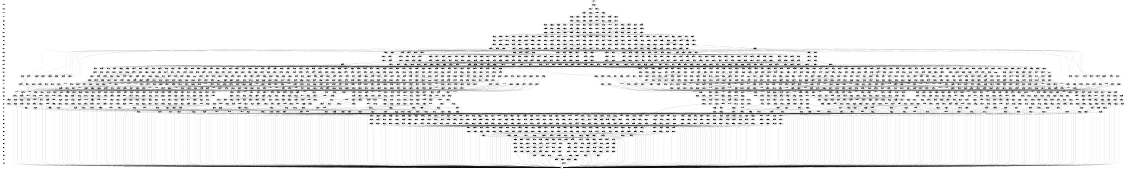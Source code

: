 digraph "DD" {
size = "7.5,10"
center = true;
edge [dir = none];
{ node [shape = plaintext];
  edge [style = invis];
  "CONST NODES" [style = invis];
" N109 " -> " N125 " -> " N101 " -> " N117 " -> " N85 " -> " N93 " -> " N77 " -> " N121 " -> " N105 " -> " N73 " -> " N69 " -> " N137 " -> " N135 " -> " N134 " -> " N136 " -> " N129 " -> " N132 " -> " N131 " -> " N89 " -> " N130 " -> " N49 " -> " N133 " -> " N113 " -> " N65 " -> " N97 " -> " N81 " -> " N5 " -> " N1 " -> " N21 " -> " N37 " -> " N53 " -> " N17 " -> " N33 " -> " N41 " -> " N29 " -> " N25 " -> " N57 " -> " N61 " -> " N45 " -> " N9 " -> " N13 " -> "CONST NODES"; 
}
{ rank = same; node [shape = box]; edge [style = invis];
"  N724  "; }
{ rank = same; " N109 ";
"0xe466d";
}
{ rank = same; " N125 ";
"0xef146";
"0xd6674";
}
{ rank = same; " N101 ";
"0xdf5c8";
"0xd8ca1";
"0xe3166";
"0xdf9eb";
}
{ rank = same; " N117 ";
"0xf6fe9";
"0xf1bd6";
"0xf949c";
"0xf1b55";
"0xdeda3";
"0xf5980";
"0xe57df";
"0xe94d2";
}
{ rank = same; " N85 ";
"0xf581c";
"0xfb598";
"0xda039";
"0xf659a";
"0xe55f9";
"0xf0e95";
"0xe9f94";
"0xf871b";
}
{ rank = same; " N93 ";
"0xd43c9";
"0xe58d3";
"0xf7d69";
"0xea2fa";
"0xde102";
"0xf017f";
"0xf5b8c";
"0xdc155";
"0xe6bc7";
"0xfa64f";
"0xe365b";
"0xdb3e1";
"0xd4162";
"0xf8d2b";
"0xf5079";
"0xd6c17";
}
{ rank = same; " N77 ";
"0xfa5e5";
"0xdfe28";
"0xef9fd";
"0xdfb73";
"0xdefae";
"0xd5bd3";
"0xe6eb1";
"0xf8eac";
"0xe2364";
"0xdb5c9";
"0xf16c7";
"0xf516d";
"0xf2c70";
"0xe58b2";
"0xe9c75";
"0xd77f7";
}
{ rank = same; " N121 ";
"0xe3270";
"0xdfbd5";
"0xe673e";
"0xfb86d";
"0xef0b7";
"0xdbcf0";
"0xe9dba";
"0xd5f01";
"0xfa447";
"0xe6321";
"0xda8e2";
"0xf2aa5";
"0xf4dca";
"0xf50e7";
"0xe2247";
"0xdb28f";
}
{ rank = same; " N105 ";
"0xdcd61";
"0xd680d";
"0xf44ed";
"0xf4311";
"0xe7286";
"0xfb717";
"0xd9c77";
"0xf08f9";
"0xe614b";
"0xdd5c7";
"0xdaee3";
"0xf5852";
"0xef604";
"0xd5468";
"0xf0ee0";
"0xd58db";
"0xf4b54";
"0xf0285";
"0xd57d3";
"0xf4e02";
"0xf7bf5";
"0xf41c0";
"0xf6c26";
"0xf2af2";
"0xf04bc";
"0xe619d";
"0xef722";
"0xe4a70";
"0xe045b";
"0xdab47";
"0xe1cd0";
"0xe6edf";
}
{ rank = same; " N73 ";
"0xf86c7";
"0xdfd5d";
"0xdc3dd";
"0xe1a53";
"0xf2d74";
"0xe397d";
"0xf870b";
"0xe2af3";
"0xdbc90";
"0xe9bd5";
"0xee261";
"0xdb205";
"0xd670d";
"0xdaa9c";
"0xe19dd";
"0xf974c";
"0xe19b8";
"0xe9e04";
"0xe35d2";
"0xf71a3";
"0xdb408";
"0xfa515";
"0xda269";
"0xf9787";
"0xf472b";
"0xf57be";
"0xf1e36";
"0xd6299";
"0xe37c3";
"0xd7a44";
"0xf408a";
"0xe63df";
}
{ rank = same; " N69 ";
"0xee223";
"0xe9ace";
"0xe4fd2";
"0xf56f4";
"0xe2430";
"0xeeaf5";
"0xfb01b";
"0xdeb06";
"0xf3ed3";
"0xf679d";
"0xda48b";
"0xf2621";
"0xf0520";
"0xdf684";
"0xf31a9";
"0xe0d81";
"0xe3b01";
"0xe8c79";
"0xd4267";
"0xda4a3";
"0xe632c";
"0xe87da";
"0xda887";
"0xd7bb3";
"0xee536";
"0xef793";
"0xd85e7";
"0xf48e4";
"0xf3347";
"0xde049";
"0xd62ab";
"0xdaab2";
}
{ rank = same; " N137 ";
"0xe3bea";
"0xf11f1";
"0xe899a";
"0xefa59";
"0xda022";
"0xf4210";
"0xf1e80";
"0xe5e5a";
"0xe2eb4";
"0xe9018";
"0xe3c9c";
"0xe67fc";
"0xe2878";
"0xf8117";
"0xe6b63";
"0xf97af";
"0xe188f";
"0xf25f7";
"0xe4f00";
"0xf1f1b";
"0xd6fa0";
"0xd7b9b";
"0xd9713";
"0xdc8a4";
"0xf8f93";
"0xe916d";
"0xf13f2";
"0xe3fa1";
"0xfba10";
"0xf6758";
"0xdfbad";
"0xde0fc";
}
{ rank = same; " N135 ";
"0xf8275";
"0xef882";
"0xd6f19";
"0xdfb84";
"0xf1901";
"0xf60e8";
"0xe492e";
"0xd6e97";
"0xf640e";
"0xdaf8d";
"0xd5a44";
"0xf25cd";
"0xdc6fa";
"0xe9d4e";
"0xf9354";
"0xf3ed0";
"0xee654";
"0xf08b4";
"0xdf75b";
"0xd61de";
"0xd7acc";
"0xe5166";
"0xf837b";
"0xfb561";
"0xf801b";
"0xf7d9a";
"0xe3a21";
"0xf8e30";
"0xe426a";
"0xf7d38";
"0xd6fa7";
"0xee6d5";
}
{ rank = same; " N134 ";
"0xe38fa";
"0xdd615";
"0xf626d";
"0xf0678";
"0xf2058";
"0xf05a6";
"0xf870d";
"0xdf898";
"0xd93e6";
"0xea10d";
"0xe5248";
"0xdf788";
"0xe8927";
"0xf59e1";
"0xdfed9";
"0xe4009";
"0xdfd30";
"0xeff5a";
"0xdab1b";
"0xf9175";
"0xe5e4f";
"0xdb6ea";
"0xe441b";
"0xf6ce1";
"0xe0127";
"0xea29f";
"0xe29d6";
"0xe3a45";
"0xe5044";
"0xf5ff0";
"0xe6ea5";
"0xee9e3";
"0xe1c42";
"0xe9cc7";
"0xdce45";
"0xea03d";
"0xf3612";
"0xd5e12";
"0xf1f9b";
"0xd8f91";
"0xde91d";
"0xf7bf0";
"0xfb147";
"0xd9d73";
"0xf8dd1";
"0xf8297";
"0xe108b";
"0xd6c16";
"0xdda0f";
"0xe8ec7";
"0xdf4a6";
"0xddc6c";
"0xd6d3e";
"0xe8cbe";
"0xe3f34";
"0xdb0b4";
"0xf5190";
"0xf38d6";
"0xfa5df";
"0xe4b4a";
"0xddc92";
"0xefda8";
"0xf128a";
"0xf0212";
}
{ rank = same; " N136 ";
"0xe921f";
"0xda035";
"0xf10d3";
"0xe346a";
"0xe06ec";
"0xe52d7";
"0xe217f";
"0xef96d";
"0xf3a1b";
"0xf4bac";
"0xe67b0";
"0xf1299";
"0xeea71";
"0xd7f46";
"0xda200";
"0xe493d";
"0xd8011";
"0xdd3ed";
"0xe795c";
"0xd97a1";
"0xd5ed0";
"0xe948b";
"0xe3eaf";
"0xd84ff";
"0xdd331";
"0xe50de";
"0xf4605";
"0xe6a62";
"0xe2192";
"0xf33ca";
"0xe78fa";
"0xfb9ba";
"0xf1324";
"0xd653d";
"0xf654e";
"0xf42c2";
"0xf57f4";
"0xd7314";
"0xee10b";
"0xf3f19";
"0xf5c54";
"0xddaef";
"0xdc0ed";
"0xe1f2c";
"0xdc213";
"0xddc42";
"0xe235f";
"0xf1103";
"0xf2da4";
"0xefcc8";
"0xf4248";
"0xd554b";
"0xf5a58";
"0xe92cf";
"0xdc3de";
"0xee40f";
"0xd7605";
"0xf9157";
"0xe4b03";
"0xfa6c1";
"0xf6147";
"0xee210";
"0xf54f6";
"0xe9f8c";
}
{ rank = same; " N129 ";
"0xe4c95";
"0xdf901";
"0xdf8ff";
"0xf3ae2";
"0xe2c92";
"0xd5b19";
"0xd5091";
"0xd6472";
"0xe9cb0";
"0xe8b1c";
"0xdd3ae";
"0xe23be";
"0xf25c9";
"0xdff27";
"0xdb165";
"0xeed15";
"0xee505";
"0xdfbe9";
"0xe9e1d";
"0xf599f";
"0xe8b29";
"0xe64fc";
"0xd8cc1";
"0xfb175";
"0xe259c";
"0xe0063";
"0xd85c1";
"0xe3680";
"0xf8903";
"0xf7b17";
"0xf1a8f";
"0xe93f8";
"0xf27bf";
"0xf61a0";
"0xf8e4a";
"0xe7bfb";
"0xe02b6";
"0xe5e81";
"0xdf885";
"0xf4732";
"0xdff86";
"0xe722b";
"0xf8900";
"0xf8090";
"0xd7540";
"0xf52c6";
"0xf5f81";
"0xdf9c4";
"0xdf425";
"0xf26a0";
"0xe111e";
"0xe7937";
"0xef79d";
"0xee7dc";
"0xf362d";
"0xf563e";
"0xe5bdc";
"0xee930";
"0xef0e8";
"0xf3bd5";
"0xd6d4e";
"0xdf671";
"0xe8a2e";
"0xf117a";
}
{ rank = same; " N132 ";
"0xd6bc6";
"0xe5235";
"0xd8343";
"0xef7b9";
"0xd43dd";
"0xd7c92";
"0xda8f7";
"0xe05da";
"0xd568b";
"0xf247c";
"0xfa403";
"0xdeaf4";
"0xf67a1";
"0xdd511";
"0xf09b3";
"0xd6c4b";
"0xe4d7a";
"0xf46c4";
"0xf16b3";
"0xddd3d";
"0xdac7a";
"0xf63b4";
"0xf9707";
"0xf680c";
"0xf4848";
"0xf5910";
"0xe0d51";
"0xf9414";
"0xd75b8";
"0xf84e2";
"0xe2294";
"0xf0533";
"0xe07e2";
"0xe898c";
"0xd9f73";
"0xd9568";
"0xe62cc";
"0xf2485";
"0xe0727";
"0xd61d4";
"0xe8b8d";
"0xf4af4";
"0xf0a69";
"0xddbd7";
"0xd6e4e";
"0xd8af0";
"0xd841b";
"0xdb3db";
"0xdfe17";
"0xf7a52";
"0xefd98";
"0xfb199";
"0xdf886";
"0xf4be6";
"0xfb112";
"0xdd19c";
"0xd78fa";
"0xd81ce";
"0xf0351";
"0xee2fb";
"0xeeffb";
"0xe0bc1";
"0xe637f";
"0xdabe3";
"0xd435e";
"0xd41d7";
"0xfa4cb";
"0xe9b7d";
"0xe6882";
"0xfb0b4";
"0xefa36";
"0xf463e";
"0xf878b";
"0xddfba";
"0xf31b5";
"0xf5514";
"0xe3b07";
"0xdd2a2";
"0xe914a";
"0xe36a7";
"0xde02b";
"0xf95e3";
"0xd82c9";
"0xe5f46";
"0xe32a7";
"0xf7cd5";
"0xe02b5";
"0xeedd7";
"0xd78ec";
"0xd98a8";
"0xf014f";
"0xf1979";
"0xe9853";
"0xe2a46";
"0xe3bc8";
"0xf70da";
"0xf3e4e";
"0xee5bc";
"0xfbaab";
"0xe6948";
"0xfb0a0";
"0xf8aca";
"0xdfec1";
"0xe8971";
"0xe0d92";
"0xd537c";
"0xf397c";
"0xe6b79";
"0xd8685";
"0xfb8d4";
"0xdd186";
"0xe04ae";
"0xda842";
"0xf0ef5";
"0xee0d4";
"0xe968d";
"0xd7d3a";
"0xf7271";
"0xfa665";
"0xfb18f";
"0xd7102";
"0xda3ac";
"0xe8e0b";
"0xe5809";
"0xdcd64";
"0xe526c";
"0xded16";
"0xdb70c";
}
{ rank = same; " N131 ";
"0xd900e";
"0xf9400";
"0xe271a";
"0xef29f";
"0xd64cb";
"0xd6624";
"0xea09e";
"0xe5d43";
"0xefd37";
"0xdd6b7";
"0xf126e";
"0xe3ff8";
"0xe9fc2";
"0xef215";
"0xeeff6";
"0xf3907";
"0xf2141";
"0xded1d";
"0xf84e6";
"0xf2815";
"0xdf4e3";
"0xef15a";
"0xf5133";
"0xd5db1";
"0xf8197";
"0xe1139";
"0xe1b6e";
"0xf3c53";
"0xe4b63";
"0xe788b";
"0xdd1c7";
"0xefe68";
"0xf1c14";
"0xd7197";
"0xe2bf2";
"0xdd49b";
"0xe9cb4";
"0xdedc8";
"0xf19e1";
"0xe20c4";
"0xe60d0";
"0xf0e14";
"0xdf34c";
"0xf57b5";
"0xe3bd0";
"0xd7057";
"0xd624b";
"0xf5e06";
"0xefca3";
"0xf38c5";
"0xe6830";
"0xf10ba";
"0xe55c2";
"0xf8199";
"0xe9cdd";
"0xf013b";
"0xe045e";
"0xe5338";
"0xdb1b0";
"0xef852";
"0xdb600";
"0xe57ca";
"0xe6fb5";
"0xd5219";
"0xee79a";
"0xe348d";
"0xf8012";
"0xd8015";
"0xf0bef";
"0xf6479";
"0xf55a7";
"0xe3f16";
"0xf40f8";
"0xe3911";
"0xdca5d";
"0xdb7ef";
"0xdd5b2";
"0xdae30";
"0xd7f53";
"0xfb35e";
"0xe0017";
"0xda940";
"0xd97e0";
"0xdafbd";
"0xdba81";
"0xf5b2b";
"0xda412";
"0xef669";
"0xe1fad";
"0xe0385";
"0xf374e";
"0xdeafb";
"0xde3d5";
"0xeea2e";
"0xd80ca";
"0xe6467";
"0xe9082";
"0xd9a3c";
"0xf4888";
"0xe8e7b";
"0xdf868";
"0xf494b";
"0xe45c6";
"0xf8a18";
"0xd8d36";
"0xee628";
"0xe051e";
"0xe6633";
"0xd7f8e";
"0xe2554";
"0xe9087";
"0xdc663";
"0xf2acc";
"0xdd8fc";
"0xe0907";
"0xf48ef";
"0xe25ae";
"0xfb003";
"0xf03b0";
"0xe8801";
"0xf7cdc";
"0xf85e9";
"0xd5283";
"0xe7afb";
"0xd79f9";
"0xd9f6c";
"0xfa7a4";
"0xf88c9";
}
{ rank = same; " N89 ";
"0xf5b1a";
"0xd5622";
"0xe2dd7";
"0xfa41d";
"0xf70ee";
"0xf0519";
"0xe9d2f";
"0xf5312";
"0xddeda";
"0xd65e3";
"0xf4ed1";
"0xe35ea";
"0xdf5a6";
"0xdc721";
"0xf0b50";
"0xf6968";
"0xe0409";
"0xee792";
"0xf5086";
"0xd6911";
"0xeeab3";
"0xf91ec";
"0xf5a71";
"0xd5a66";
"0xe3d6a";
"0xf4571";
"0xe1d9f";
"0xe3503";
"0xd9e16";
"0xd8326";
"0xdc4e6";
"0xe4358";
"0xd6c1c";
"0xfb537";
"0xf01ed";
"0xd5504";
"0xd623e";
"0xd5b8f";
"0xe7144";
"0xd9dc7";
"0xda411";
"0xfb401";
"0xdb3c9";
"0xd5b60";
"0xe362c";
"0xf97de";
"0xe11d1";
"0xf8f07";
"0xfb271";
"0xd42a3";
"0xf80c1";
"0xf4498";
"0xdd9ae";
"0xf4f48";
"0xf165a";
"0xe4660";
"0xe8ad8";
"0xdd1cb";
"0xfb74f";
"0xe9f17";
"0xf7dbe";
"0xf820c";
"0xe6f8f";
"0xd5f14";
"0xef356";
"0xf52a5";
"0xe5a77";
"0xf12c2";
"0xf51d2";
"0xf5985";
"0xdab73";
"0xdfe1b";
"0xe7141";
"0xf2932";
"0xf4fa8";
"0xfbab3";
"0xee6c9";
"0xe79b2";
"0xf2fae";
"0xf8c77";
"0xe48a8";
"0xf2c73";
"0xe315f";
"0xdd939";
"0xdc1d8";
"0xe44a7";
"0xe1ca4";
"0xdb691";
"0xf0e2d";
"0xe4c4d";
"0xeeec5";
"0xdc140";
"0xde2f7";
"0xf85a3";
"0xd6780";
"0xdb1bb";
"0xf6068";
"0xd7790";
"0xe00cc";
"0xd6e1a";
"0xf2db7";
"0xe44f2";
"0xe926b";
"0xe2f50";
"0xf5904";
"0xe5d08";
"0xd9367";
"0xf3bcd";
"0xd8e72";
"0xe48f4";
"0xd58c4";
"0xf3a63";
"0xedf92";
"0xe8e67";
"0xf0d7f";
"0xdc157";
"0xf1c43";
"0xd5772";
"0xe2df8";
"0xe559f";
"0xe06e9";
"0xf4ad2";
"0xe4630";
"0xddfa0";
"0xf3f7d";
"0xe5ad6";
"0xf4e85";
"0xe2be1";
"0xee1bf";
"0xf70a6";
"0xf4633";
"0xe19e3";
"0xd6c47";
"0xf979f";
"0xef7da";
"0xf97cc";
"0xf2925";
"0xf6b1f";
"0xe6bbf";
"0xef1ca";
"0xdeea0";
"0xe4206";
"0xf5e65";
"0xf0175";
"0xfa7b5";
"0xf7048";
"0xf6762";
"0xe530f";
"0xeeaa1";
"0xf39a8";
"0xf6676";
"0xe9af0";
"0xdeb3a";
"0xd5285";
"0xfb098";
"0xe20af";
"0xf3fa3";
"0xf7b75";
"0xf7dd8";
"0xe2234";
}
{ rank = same; " N130 ";
"0xe727b";
"0xf9764";
"0xde0e6";
"0xedfe5";
"0xe632d";
"0xfb18a";
"0xda2af";
"0xf508b";
"0xdb615";
"0xe200d";
"0xe3086";
"0xdd783";
"0xee29e";
"0xf2993";
"0xdf734";
"0xe9447";
"0xf7c25";
"0xe5985";
"0xd662c";
"0xe5dfa";
"0xee62e";
"0xd6922";
"0xf4ecb";
"0xd5dcf";
"0xd5bda";
"0xe7214";
"0xf57c1";
"0xd7cb9";
"0xf72cc";
"0xdf9c0";
"0xd6a64";
"0xe543e";
"0xd8885";
"0xe084a";
"0xdb5a4";
"0xe1ebb";
"0xf06fc";
"0xe0484";
"0xd7213";
"0xd7dd5";
"0xe66eb";
"0xef568";
"0xef485";
"0xda443";
"0xd646b";
"0xf827b";
"0xf6a8d";
"0xf8881";
"0xf1f09";
"0xf3edb";
"0xefd50";
"0xf00d9";
"0xf5725";
"0xf48fe";
"0xf35eb";
"0xe06fe";
"0xeed40";
"0xf5957";
"0xf7c00";
"0xe5df3";
"0xee163";
"0xd87ab";
"0xf418b";
"0xe9ef5";
"0xdd355";
"0xe4d4b";
"0xfb1f1";
"0xee483";
"0xf02b0";
"0xf3c88";
"0xf2bdc";
"0xf936b";
"0xdf85b";
"0xe0987";
"0xf3bd9";
"0xf4fa7";
"0xe52ee";
"0xde12c";
"0xdc59a";
"0xdbc91";
"0xe1dcd";
"0xd63ce";
"0xf2864";
"0xdf6a7";
"0xe2829";
"0xf55e5";
"0xda314";
"0xf6fc1";
"0xf88bc";
"0xe374c";
"0xd6d61";
"0xf1730";
"0xe1de3";
"0xdffa4";
"0xe0deb";
"0xea1b4";
"0xe9e52";
"0xd948a";
"0xe3b9b";
"0xfb0f6";
"0xee111";
"0xe22d7";
"0xe0ac5";
"0xda59a";
"0xd904e";
"0xedf0e";
"0xe118a";
"0xe3e74";
"0xd5587";
"0xf84d9";
"0xdae25";
"0xe5fb1";
"0xdce30";
"0xd6416";
"0xef3f2";
"0xf6c43";
"0xd53e9";
"0xd6870";
"0xea020";
"0xee401";
"0xf2afa";
"0xfb118";
"0xdcc4c";
"0xd73ba";
"0xf7abb";
"0xe0408";
"0xe6af3";
"0xf6cce";
}
{ rank = same; " N49 ";
"0xe2271";
"0xd73a5";
"0xf7cda";
"0xefd62";
"0xf60cb";
"0xe035c";
"0xf944b";
"0xe10f0";
"0xe9be6";
"0xf20f1";
"0xf205a";
"0xf248c";
"0xd70a6";
"0xe4bb6";
"0xd7026";
"0xdcc92";
"0xf002f";
"0xd666e";
"0xf4352";
"0xef3d3";
"0xe8f88";
"0xf8668";
"0xf5489";
"0xe3575";
"0xfb0c1";
"0xd56d0";
"0xda7a2";
"0xe6526";
"0xe23bf";
"0xdfc84";
"0xde083";
"0xf4620";
"0xe9fe8";
"0xdb150";
"0xe1aa9";
"0xe8824";
"0xf4ebf";
"0xf90d2";
"0xd707a";
"0xef5a0";
"0xdb5c1";
"0xdc6bf";
"0xe9cc1";
"0xdc9e9";
"0xf4bcc";
"0xd6535";
"0xdb78b";
"0xdf5a0";
"0xe9633";
"0xe18bd";
"0xded4f";
"0xf8c35";
"0xf3103";
"0xe03a2";
"0xddcae";
"0xd5e4b";
"0xdc87c";
"0xf871e";
"0xe230d";
"0xf3e29";
"0xd65eb";
"0xfb3c1";
"0xf4815";
"0xf30a4";
"0xdd1f4";
"0xf2698";
"0xef87e";
"0xf2ce6";
"0xdb09a";
"0xe891a";
"0xe4a13";
"0xf35e0";
"0xdd647";
"0xf94fa";
"0xf9794";
"0xdc2e7";
"0xee69e";
"0xe0e1e";
"0xdddcc";
"0xf0bfa";
"0xe6a75";
"0xdaf21";
"0xdd819";
"0xe13be";
"0xd533e";
"0xe8a48";
"0xe27a3";
"0xedfa7";
"0xe99b1";
"0xe8cd3";
"0xf306b";
"0xd6f34";
"0xf1c8e";
"0xf6a38";
"0xf244d";
"0xf3739";
"0xd5e9e";
"0xdc91e";
"0xdfebf";
"0xe4ebd";
"0xf37e0";
"0xe435b";
"0xf4a98";
"0xddd02";
"0xeff63";
"0xfb170";
"0xe9174";
"0xd9fb7";
"0xd4296";
"0xe7898";
"0xe0cc3";
"0xf7099";
"0xfb013";
"0xda742";
"0xe4a0b";
"0xf7db0";
"0xe2c55";
"0xee134";
"0xe4e4f";
"0xdc35e";
"0xe6f6f";
"0xe0a46";
"0xdbb73";
"0xf31e2";
"0xe0786";
"0xe4fc3";
"0xe6ac4";
"0xe70d6";
"0xe7016";
"0xf0591";
"0xf1776";
"0xe0e52";
"0xdaefc";
"0xd7777";
"0xe568c";
"0xe8ff2";
"0xe61b5";
"0xd605d";
"0xe4f09";
"0xfa626";
"0xe0004";
"0xe758e";
"0xf1281";
"0xe915a";
"0xe8e63";
"0xdbd19";
"0xe4f61";
"0xdcbf2";
"0xe3aab";
"0xd976a";
"0xd8dd6";
"0xefd48";
"0xf526e";
"0xd8360";
"0xf6f08";
"0xd848b";
"0xf376f";
"0xf1b7f";
"0xdd382";
"0xf8c49";
}
{ rank = same; " N133 ";
"0xfb0c5";
"0xdcb2d";
"0xf9450";
"0xd719c";
"0xf6fef";
"0xf03f2";
"0xdca34";
"0xf4efa";
"0xf972d";
"0xf62ae";
"0xf3825";
"0xd6f46";
"0xd7f82";
"0xd578c";
"0xde9f0";
"0xe59c6";
"0xf3ea3";
"0xe43aa";
"0xd94e5";
"0xd6f39";
"0xd987d";
"0xd568a";
"0xf921e";
"0xdeb16";
"0xd7a40";
"0xf817a";
"0xdf7f8";
"0xefe62";
"0xf916e";
"0xf189c";
"0xe9404";
"0xe2854";
"0xf1bd0";
"0xf8471";
"0xee509";
"0xe7c26";
"0xf6be7";
"0xefa67";
"0xf2c9b";
"0xe5e08";
"0xe5ddf";
"0xde17e";
"0xfa584";
"0xd67e7";
"0xf487d";
"0xea0d3";
"0xf5272";
"0xdb175";
"0xd8405";
"0xd9649";
"0xe5aba";
"0xe0758";
"0xf3987";
"0xd8bbd";
"0xd8f74";
"0xf50e1";
"0xdb2aa";
"0xef22c";
"0xf939a";
"0xe4b59";
"0xf496a";
"0xee4d9";
"0xe123f";
"0xe4cf2";
"0xee561";
"0xf1723";
"0xeee87";
"0xf8418";
"0xf8106";
"0xe0688";
"0xe2aad";
"0xd9813";
"0xf8e14";
"0xe6f1f";
"0xef01a";
"0xd7d91";
"0xdad25";
"0xd4278";
"0xe42d8";
"0xf4ffc";
"0xf7ff7";
"0xf0504";
"0xf1dab";
"0xefdc7";
"0xd9c27";
"0xe5c9f";
"0xe72a6";
"0xdcab0";
"0xe79bf";
"0xf84b6";
"0xdd44f";
"0xe50ee";
"0xe0570";
"0xf817d";
"0xf4f26";
"0xe1c00";
"0xdd642";
"0xe3d35";
"0xd6fba";
"0xe4d28";
"0xf69f3";
"0xd8c42";
"0xf1391";
"0xe0bc2";
"0xe2e18";
"0xf1ac2";
"0xef02a";
"0xd4407";
"0xd8968";
"0xe9c95";
"0xf2206";
"0xd9343";
"0xe4b5a";
"0xd64e0";
"0xfa61a";
"0xdc6a8";
"0xd994b";
"0xe6896";
"0xf2802";
"0xf1865";
"0xe3710";
"0xf3e87";
"0xe65a5";
"0xf30c5";
"0xdafae";
"0xeffe9";
"0xe8da3";
"0xd85fd";
}
{ rank = same; " N113 ";
"0xfa5f5";
"0xf58ca";
"0xd9fe4";
"0xefbf0";
"0xf9208";
"0xe1de2";
"0xded90";
"0xf13f4";
"0xdc89c";
"0xe6599";
"0xea026";
"0xef09a";
"0xe937a";
"0xf4ae2";
"0xe9232";
"0xd8f44";
"0xd92aa";
"0xdac8a";
"0xf5e6e";
"0xd8993";
"0xddb72";
"0xdd6cc";
"0xdcefb";
"0xef53b";
"0xdd092";
"0xd747d";
"0xea005";
"0xf2f50";
"0xdc177";
"0xf610f";
"0xd63e8";
"0xee3af";
"0xe527b";
"0xfa3f6";
"0xf2152";
"0xdabcf";
"0xd8139";
"0xf23a0";
"0xf594f";
"0xefada";
"0xf22a0";
"0xdd9bf";
"0xd41ec";
"0xdaf88";
"0xe3b7c";
"0xe57b2";
"0xf1a1e";
"0xe88c6";
"0xdcf57";
"0xe61a0";
"0xe6f3d";
"0xe4c60";
"0xdfb81";
"0xf285f";
"0xdd023";
"0xd73ec";
"0xf43c5";
"0xe91b2";
"0xe43fe";
"0xdf969";
"0xd9ad6";
"0xd7337";
"0xd6fb1";
"0xddc21";
"0xe3fc1";
"0xfa74b";
"0xf84ff";
"0xf6901";
"0xf82d5";
"0xf10e7";
"0xfa6a8";
"0xf9135";
"0xf8798";
"0xedfcd";
"0xdfc88";
"0xf8609";
"0xf5f80";
"0xf26b8";
"0xf106d";
"0xef90b";
"0xf88a0";
"0xd766f";
"0xf3b0d";
"0xdddf0";
"0xefbe4";
"0xf2627";
"0xe2496";
"0xda50c";
"0xf83eb";
"0xf16c1";
"0xd70a5";
"0xd7236";
"0xe2720";
"0xeed35";
"0xedf4a";
"0xe01b5";
"0xf5513";
"0xfa5c6";
"0xe8db6";
"0xdef2f";
"0xe7c4f";
"0xf8a30";
"0xf80e4";
"0xf9475";
"0xf3598";
"0xf4e7a";
"0xe3268";
"0xd6df9";
"0xefbb4";
"0xf8b8c";
"0xf2d59";
"0xe4e87";
"0xdac32";
"0xf8d7f";
"0xd94dd";
"0xe789f";
"0xe1c97";
"0xf9339";
"0xe226f";
"0xe9391";
"0xf96ab";
"0xe1c2a";
"0xe194e";
"0xf6134";
"0xe924c";
"0xfb8b8";
"0xf07a1";
"0xdf36f";
}
{ rank = same; " N65 ";
"0xf1621";
"0xf556c";
"0xe7585";
"0xfb117";
"0xdefd6";
"0xf412a";
"0xe8e05";
"0xda0a2";
"0xe89f2";
"0xeef46";
"0xf3a79";
"0xdddcb";
"0xefed5";
"0xf2c53";
"0xe5b61";
"0xe8f1c";
"0xe1bf3";
"0xdbb8e";
"0xe6a6b";
"0xe559c";
"0xd554a";
"0xee1d9";
"0xf1330";
"0xe489e";
"0xfa476";
"0xd7ef2";
"0xe58d8";
"0xddb30";
"0xdfe91";
"0xe66e1";
"0xdd8aa";
"0xde431";
"0xe58b8";
"0xe9a21";
"0xdb11f";
"0xf7242";
"0xee652";
"0xf3d60";
"0xd7a0a";
"0xf2308";
"0xf8661";
"0xf42ba";
"0xf18ef";
"0xdd5ed";
"0xe3bc5";
"0xf50a9";
"0xd5bb9";
"0xf1b6c";
"0xe4b98";
"0xe1f1d";
"0xdfaa4";
"0xe4dee";
"0xf187e";
"0xe3393";
"0xd7b8f";
"0xf4287";
"0xf6f60";
"0xe0213";
"0xdf367";
"0xeea37";
"0xd76f7";
"0xe9df8";
"0xe09de";
"0xd547f";
"0xf8bf7";
"0xf4e8c";
"0xe1ad1";
"0xee4c8";
"0xf032e";
"0xdb5ff";
"0xdfbab";
"0xe66b5";
"0xd8adf";
"0xddafd";
"0xe13d2";
"0xf9444";
"0xdc56f";
"0xfb744";
"0xf8e2c";
"0xdb354";
"0xd441f";
"0xd6785";
"0xe5987";
"0xdc43d";
"0xee074";
"0xe5556";
"0xd8f95";
"0xdd913";
"0xe9343";
"0xef2b0";
"0xe2163";
"0xe01f2";
"0xe54e9";
"0xdbb78";
"0xe0ac6";
"0xefbd7";
"0xdc1db";
"0xdf6e9";
"0xf496b";
"0xdfdd8";
"0xda3f0";
"0xd7a7e";
"0xe606d";
"0xf1285";
"0xdf4a8";
"0xd7b76";
"0xe4faa";
"0xd51ca";
"0xdce92";
"0xe5a73";
"0xefec5";
"0xd7c72";
"0xdad1d";
"0xe2a00";
"0xe31d5";
"0xd62db";
"0xf27f9";
"0xe1be6";
"0xfa46b";
"0xf14fe";
"0xe5ccb";
"0xdcd0b";
"0xe3811";
"0xe4fbd";
"0xf0a43";
"0xf89ac";
"0xef465";
"0xe6906";
}
{ rank = same; " N97 ";
"0xee125";
"0xe420e";
"0xe318d";
"0xedfc1";
"0xef864";
"0xf93b9";
"0xf23f0";
"0xe19fc";
"0xe6289";
"0xf5952";
"0xe90aa";
"0xef368";
"0xe309a";
"0xf2a55";
"0xe7960";
"0xdf93c";
"0xf7c84";
"0xdce06";
"0xeff56";
"0xdd910";
"0xeee36";
"0xf1967";
"0xdae7d";
"0xf4090";
"0xe9bc5";
"0xef38e";
"0xe0b92";
"0xe5673";
"0xdf564";
"0xf969d";
"0xf09d3";
"0xe63f9";
"0xdd844";
"0xf6991";
"0xd53e7";
"0xd9294";
"0xe9914";
"0xd94f7";
"0xf34d7";
"0xd94d8";
"0xd83a8";
"0xe4ffe";
"0xe931e";
"0xddbb3";
"0xf55bc";
"0xd703f";
"0xf048d";
"0xf0406";
"0xe4022";
"0xdf397";
"0xde96f";
"0xee795";
"0xdfa18";
"0xee3a4";
"0xe6ff5";
"0xe6f77";
"0xf004c";
"0xf7d8a";
"0xf3407";
"0xe4afe";
"0xfb32c";
"0xe5f34";
"0xe34e2";
"0xd7009";
"0xea291";
"0xfa430";
"0xdb546";
"0xdf6c4";
"0xf2acf";
"0xd7381";
"0xd60d6";
"0xd83d1";
"0xf4117";
"0xe75a4";
"0xfa3fc";
"0xee113";
"0xd5d21";
"0xf8699";
"0xf4819";
"0xf2daf";
"0xf23a9";
"0xdeee9";
"0xd60b0";
"0xdc3aa";
"0xf0391";
"0xf288f";
"0xdb514";
"0xf1817";
"0xd743d";
"0xf2868";
"0xdef4c";
"0xdcfe5";
"0xfba78";
"0xf1c42";
"0xe7976";
"0xf3b8a";
"0xd752b";
"0xee42f";
"0xdac00";
"0xf356d";
"0xeefbb";
"0xe1ffc";
"0xe0246";
"0xf235c";
"0xe6367";
"0xd7921";
"0xe40cb";
"0xee801";
"0xdc4ef";
"0xf2ceb";
"0xe34a9";
"0xf7269";
"0xd9dc4";
"0xf92c5";
"0xdf67b";
"0xdc732";
"0xd5f34";
"0xf8eb1";
"0xe8930";
"0xdb182";
"0xf0cb7";
"0xe92f4";
"0xf5e67";
"0xf8689";
"0xf32d7";
"0xe1e0b";
"0xe5c0c";
"0xd5a23";
}
{ rank = same; " N81 ";
"0xeef1a";
"0xf6b19";
"0xdd021";
"0xe3474";
"0xe11f3";
"0xee4be";
"0xf08aa";
"0xe9293";
"0xe2f78";
"0xe9f8b";
"0xd9fe3";
"0xe1d92";
"0xfbaa1";
"0xf8e02";
"0xefa33";
"0xe2b8b";
"0xe74e6";
"0xe8d0e";
"0xe7401";
"0xf327a";
"0xdd76f";
"0xe3f43";
"0xf693b";
"0xf0602";
"0xddf85";
"0xf3bd7";
"0xf3174";
"0xe6f55";
"0xe3bac";
"0xe9a87";
"0xd56db";
"0xfb022";
"0xd9578";
"0xd7a8e";
"0xde2cb";
"0xe6808";
"0xf2688";
"0xdfed4";
"0xd7135";
"0xf8b4f";
"0xf3acf";
"0xf66a8";
"0xd9757";
"0xd68b5";
"0xf8fa0";
"0xf01c9";
"0xf060c";
"0xe67b7";
"0xdf9ae";
"0xdec73";
"0xf6469";
"0xd59f9";
"0xdab12";
"0xda1ed";
"0xf8e37";
"0xf527c";
"0xd8f1f";
"0xe91ba";
"0xf40d9";
"0xe9a61";
"0xef68e";
"0xd5fe5";
"0xe5175";
"0xfb7d2";
"0xf4479";
"0xf1bbc";
"0xf9688";
"0xd9dc2";
"0xf1821";
"0xe55fb";
"0xdac50";
"0xd6d1e";
"0xdf407";
"0xf287e";
"0xe8adc";
"0xef53a";
"0xd8449";
"0xd6584";
"0xdbe28";
"0xe6f47";
"0xef446";
"0xd821f";
"0xd98a3";
"0xd98d3";
"0xe4608";
"0xe4fb0";
"0xe9a1d";
"0xf7d62";
"0xe3c10";
"0xef49e";
"0xf657c";
"0xd435f";
"0xf95a6";
"0xe26cc";
"0xda9c1";
"0xf1a61";
"0xf0194";
"0xd8d85";
"0xf50d6";
"0xe1891";
"0xd8741";
"0xd5821";
"0xf0596";
"0xda866";
"0xe5f26";
"0xd57e1";
"0xf314a";
"0xe572f";
"0xf6127";
"0xf2850";
"0xd763a";
"0xd72c5";
"0xdfef6";
"0xe9e81";
"0xe7a69";
"0xe4971";
"0xef73a";
"0xee8fe";
"0xe32c6";
"0xee604";
"0xf57a2";
"0xe7128";
"0xe698e";
"0xdd0ff";
"0xf3244";
"0xe2ae3";
"0xfa597";
"0xf2842";
}
{ rank = same; " N5 ";
"0xddfaa";
"0xfc925";
"0xd634b";
"0xfcb26";
"0xf3810";
"0xe60cb";
"0xe52db";
"0xfcb2b";
"0xf5658";
"0xdada2";
"0xd72c3";
"0xf43ed";
"0xd9ab5";
"0xee53d";
"0xf05c5";
"0xfc9ce";
"0xdf614";
"0xd9644";
"0xfcdb3";
"0xfb337";
"0xf4ed8";
"0xfcdf9";
"0xf6b28";
"0xe4ac1";
"0xf1f08";
"0xfc87f";
"0xe79af";
"0xdc875";
"0xe54d6";
"0xf0ba7";
"0xf55d4";
"0xd7b93";
"0xe5425";
"0xfa500";
"0xe21c5";
"0xfcd5f";
"0xd81d6";
"0xe6ee3";
"0xddbb7";
"0xe95d2";
"0xd8e81";
"0xfc9a0";
"0xe8df3";
"0xddfe0";
"0xe41a4";
"0xfce62";
"0xd86bb";
"0xdbc10";
"0xeffca";
"0xdd67c";
"0xdb14c";
"0xf51ed";
"0xd66f2";
"0xdefc4";
"0xf82ad";
"0xfcc8c";
"0xd6b92";
"0xfcbd3";
"0xf85d1";
"0xfcfbf";
"0xe8914";
"0xfa5a8";
"0xdaf5e";
"0xfce07";
}
{ rank = same; " N1 ";
"0xdfc42";
"0xe73a5";
"0xf839d";
"0xefca6";
"0xfb69b";
"0xe4841";
"0xe8810";
"0xd798f";
"0xf2822";
"0xd9721";
"0xf0d7c";
"0xfa7db";
"0xdeb6c";
"0xfa5e8";
"0xe5b54";
"0xdfd86";
"0xf4ba7";
"0xe51e6";
"0xe70de";
"0xd7116";
"0xf2b63";
"0xe043c";
"0xdf508";
"0xf6362";
"0xda9e6";
"0xd9490";
"0xf05c4";
"0xdcfa4";
"0xe011f";
"0xe4210";
"0xe237e";
"0xdc9df";
"0xd58ff";
"0xd8d0b";
"0xe7920";
"0xd5526";
"0xe8856";
"0xd543d";
"0xf8a9d";
"0xf0746";
"0xdffba";
"0xf70cd";
"0xe59a1";
"0xdced9";
"0xf67e3";
"0xf61b7";
"0xf1398";
"0xf8408";
"0xe3ef6";
"0xe97a9";
"0xe0a30";
"0xf43db";
"0xef71f";
"0xe62a5";
"0xef65e";
"0xd7956";
"0xe6b70";
"0xe88af";
"0xe38f7";
"0xf4397";
"0xda2be";
"0xef2f5";
"0xfb5db";
"0xe3a3f";
}
{ rank = same; " N21 ";
"0xd735c";
"0xe9ff3";
"0xe455c";
"0xd6f31";
"0xe904a";
"0xd6706";
"0xe6674";
"0xd642f";
"0xd5eca";
"0xf8cc3";
"0xe1143";
"0xe93f9";
"0xdbbb0";
"0xe190a";
"0xee19e";
"0xe5ff8";
"0xeefd1";
"0xf0b1e";
"0xd7f7f";
"0xd7861";
"0xe8d79";
"0xf00d6";
"0xdbd78";
"0xd6dca";
"0xf55be";
"0xf8808";
"0xd6e66";
"0xdfa1f";
"0xda33a";
"0xe4585";
"0xd99a2";
"0xd6fa3";
"0xd8644";
"0xf02da";
"0xf1b58";
"0xdd924";
"0xe191a";
"0xe1bab";
"0xf834e";
"0xe00be";
"0xfaffe";
"0xf58b0";
"0xdd095";
"0xd42e3";
"0xf3d11";
"0xdf33e";
"0xe18eb";
"0xda2c4";
"0xefb2a";
"0xfa43b";
"0xd62d9";
"0xe8f1a";
"0xe8aa9";
"0xd7b4c";
"0xdca45";
"0xdd5b0";
"0xe26fd";
"0xfba67";
"0xe5666";
"0xe7b8e";
"0xf5297";
"0xf60f7";
"0xdc444";
"0xdec6e";
}
{ rank = same; " N37 ";
"0xf2889";
"0xf39b0";
"0xf3d41";
"0xfbb4b";
"0xf941e";
"0xf4780";
"0xdb739";
"0xdf99f";
"0xefedb";
"0xdb2cb";
"0xe20c6";
"0xe078f";
"0xf2f96";
"0xe004f";
"0xe214f";
"0xdef49";
"0xdc83d";
"0xe4498";
"0xd943e";
"0xf23f9";
"0xf9030";
"0xe55f3";
"0xe8fb3";
"0xe2e32";
"0xe9ef3";
"0xe41f4";
"0xefb01";
"0xf3004";
"0xd5e99";
"0xda488";
"0xf4c44";
"0xea263";
"0xf5c52";
"0xfb06a";
"0xd8cdd";
"0xf84c7";
"0xdcbbd";
"0xe360e";
"0xf95e7";
"0xe8a1d";
"0xd905a";
"0xf0cba";
"0xf15c7";
"0xef805";
"0xf48d4";
"0xdf9e0";
"0xf21ab";
"0xdd278";
"0xdd890";
"0xf636b";
"0xf0e82";
"0xf18a3";
"0xf82d2";
"0xe4b52";
"0xf41f5";
"0xe8ff3";
"0xe067e";
"0xdab80";
"0xf3a00";
"0xe540c";
"0xf37cb";
"0xf7ad9";
"0xe0966";
"0xde314";
}
{ rank = same; " N53 ";
"0xd64e9";
"0xf44d6";
"0xdccb7";
"0xf0fd8";
"0xe8863";
"0xda8f4";
"0xdf965";
"0xe922f";
"0xf96b8";
"0xe919f";
"0xf5499";
"0xf4ca1";
"0xd68d9";
"0xe8f9c";
"0xe1af7";
"0xe5e01";
"0xf6777";
"0xd8e62";
"0xf48f9";
"0xe6821";
"0xe0bfa";
"0xe01a3";
"0xddb3c";
"0xd5ce2";
"0xde228";
"0xe9301";
"0xe6a6f";
"0xd86d4";
"0xe46cf";
"0xe4348";
"0xe2768";
"0xf574b";
"0xdca97";
"0xd6339";
"0xe6ebd";
"0xea186";
"0xe91ad";
"0xddc6d";
"0xf3fab";
"0xd8f94";
"0xf873e";
"0xe68ec";
"0xde252";
"0xdc547";
"0xdb1b8";
"0xf5f6f";
"0xefe10";
"0xf266e";
"0xf0ea3";
"0xe5d77";
"0xdaef7";
"0xd806d";
"0xe41c2";
"0xf0484";
"0xf285d";
"0xee30b";
"0xdeba2";
"0xd72aa";
"0xdbc27";
"0xdbb52";
"0xe40b2";
"0xf4b4a";
"0xdff2d";
"0xdadb7";
}
{ rank = same; " N17 ";
"0xf8cb1";
"0xe4618";
"0xd5891";
"0xdb35e";
"0xdfe51";
"0xf85b1";
"0xe92f9";
"0xf275f";
"0xf2ec3";
"0xe7135";
"0xda948";
"0xe2e61";
"0xf1dbe";
"0xdef23";
"0xee911";
"0xd6cb0";
"0xf8d29";
"0xf64aa";
"0xf44a7";
"0xe971b";
"0xdb806";
"0xd6bab";
"0xe27b3";
"0xdb1f7";
"0xf610b";
"0xef546";
"0xdcf52";
"0xe0544";
"0xe462b";
"0xd5dcd";
"0xe8797";
"0xd7d32";
}
{ rank = same; " N33 ";
"0xf6c82";
"0xefdf5";
"0xfba6d";
"0xea1a1";
"0xf2c69";
"0xe9a83";
"0xf459a";
"0xf3d5a";
"0xe2129";
"0xe9ebc";
"0xefc99";
"0xe8fff";
"0xe3a9b";
"0xfa4c8";
"0xe3124";
"0xdab21";
"0xf0a42";
"0xd7d64";
"0xe30b0";
"0xd9c65";
"0xe8e73";
"0xdc6b0";
"0xd5382";
"0xdc849";
"0xdf7d6";
"0xe5bd9";
"0xdd1d5";
"0xdf695";
"0xf65d3";
"0xd820f";
"0xd7682";
"0xefacd";
}
{ rank = same; " N41 ";
"0xdce29";
"0xd7a50";
"0xd8bbe";
"0xf4d43";
"0xdc9fb";
"0xf7c34";
"0xe18f8";
"0xd8222";
"0xe66b0";
"0xf1721";
"0xdda35";
"0xe3165";
"0xdbc53";
"0xefe6d";
"0xe87c5";
"0xdac27";
}
{ rank = same; " N29 ";
"0xf4cad";
"0xf3361";
"0xe0993";
"0xd9355";
"0xe99fa";
"0xf1dfe";
"0xd5d50";
"0xdd769";
"0xf92da";
"0xe435d";
"0xf7b39";
"0xf7b16";
"0xdd143";
"0xf9582";
"0xf5e90";
"0xe5fee";
}
{ rank = same; " N25 ";
"0xe2bfa";
"0xdeef2";
"0xdecd9";
"0xd8100";
"0xf53ca";
"0xd998b";
"0xdd083";
"0xe31f0";
"0xe5188";
"0xdfbba";
"0xd74a6";
"0xd57e6";
"0xf00bc";
"0xe09c8";
"0xdcb75";
"0xf8510";
}
{ rank = same; " N57 ";
"0xe1d42";
"0xefc6a";
"0xe3aa5";
"0xef646";
"0xe21fd";
"0xdcc67";
"0xf2ef2";
"0xdfd84";
"0xf2484";
"0xe40b6";
"0xf465e";
"0xf43d0";
"0xf1e74";
"0xf5467";
"0xe703e";
"0xf1e24";
}
{ rank = same; " N61 ";
"0xdaeb0";
"0xe3a1f";
"0xd8d00";
"0xdf7a0";
"0xe712e";
"0xf2934";
"0xf008d";
"0xf7cbe";
"0xd5c2b";
"0xedfc2";
"0xe1ff6";
"0xe5bb1";
"0xdfa9d";
"0xd6eb8";
"0xe56c3";
"0xe2289";
}
{ rank = same; " N45 ";
"0xf3431";
"0xee37c";
"0xd890f";
"0xd84bf";
"0xd7cc5";
"0xdcc83";
"0xf5d5f";
"0xe2966";
}
{ rank = same; " N9 ";
"0xd936e";
"0xe5f7d";
"0xdffbf";
"0xef536";
}
{ rank = same; " N13 ";
"0xd404e";
}
{ rank = same; "CONST NODES";
{ node [shape = box]; "0xd4047";
}
}
"  N724  " -> "0xe466d" [style = dotted];
"0xe466d" -> "0xef146";
"0xe466d" -> "0xd6674" [style = dashed];
"0xef146" -> "0xdf5c8";
"0xef146" -> "0xe3166" [style = dashed];
"0xd6674" -> "0xd8ca1";
"0xd6674" -> "0xdf9eb" [style = dashed];
"0xdf5c8" -> "0xe57df";
"0xdf5c8" -> "0xf949c" [style = dashed];
"0xd8ca1" -> "0xf1b55";
"0xd8ca1" -> "0xf1bd6" [style = dashed];
"0xe3166" -> "0xe94d2";
"0xe3166" -> "0xf5980" [style = dashed];
"0xdf9eb" -> "0xf6fe9";
"0xdf9eb" -> "0xdeda3" [style = dashed];
"0xf6fe9" -> "0xf0e95";
"0xf6fe9" -> "0xf659a" [style = dashed];
"0xf1bd6" -> "0xf581c";
"0xf1bd6" -> "0xe9f94" [style = dashed];
"0xf949c" -> "0xf659a";
"0xf949c" -> "0xf0e95" [style = dashed];
"0xf1b55" -> "0xfb598";
"0xf1b55" -> "0xda039" [style = dashed];
"0xdeda3" -> "0xe55f9";
"0xdeda3" -> "0xf871b" [style = dashed];
"0xf5980" -> "0xda039";
"0xf5980" -> "0xfb598" [style = dashed];
"0xe57df" -> "0xf871b";
"0xe57df" -> "0xe55f9" [style = dashed];
"0xe94d2" -> "0xe9f94";
"0xe94d2" -> "0xf581c" [style = dashed];
"0xf581c" -> "0xf8d2b";
"0xf581c" -> "0xe365b" [style = dashed];
"0xfb598" -> "0xdc155";
"0xfb598" -> "0xdb3e1" [style = dashed];
"0xda039" -> "0xde102";
"0xda039" -> "0xd43c9" [style = dashed];
"0xf659a" -> "0xd4162";
"0xf659a" -> "0xf7d69" [style = dashed];
"0xe55f9" -> "0xf5079";
"0xe55f9" -> "0xe6bc7" [style = dashed];
"0xf0e95" -> "0xe58d3";
"0xf0e95" -> "0xfa64f" [style = dashed];
"0xe9f94" -> "0xf5b8c";
"0xe9f94" -> "0xf017f" [style = dashed];
"0xf871b" -> "0xd6c17";
"0xf871b" -> "0xea2fa" [style = dashed];
"0xd43c9" -> "0xef9fd";
"0xd43c9" -> "0xf16c7" [style = dashed];
"0xe58d3" -> "0xf16c7";
"0xe58d3" -> "0xef9fd" [style = dashed];
"0xf7d69" -> "0xdfb73";
"0xf7d69" -> "0xfa5e5" [style = dashed];
"0xea2fa" -> "0xd5bd3";
"0xea2fa" -> "0xe2364" [style = dashed];
"0xde102" -> "0xf8eac";
"0xde102" -> "0xdefae" [style = dashed];
"0xf017f" -> "0xe58b2";
"0xf017f" -> "0xd77f7" [style = dashed];
"0xf5b8c" -> "0xe9c75";
"0xf5b8c" -> "0xdb5c9" [style = dashed];
"0xdc155" -> "0xfa5e5";
"0xdc155" -> "0xdfb73" [style = dashed];
"0xe6bc7" -> "0xdb5c9";
"0xe6bc7" -> "0xe9c75" [style = dashed];
"0xfa64f" -> "0xdefae";
"0xfa64f" -> "0xf8eac" [style = dashed];
"0xe365b" -> "0xf516d";
"0xe365b" -> "0xdfe28" [style = dashed];
"0xdb3e1" -> "0xe6eb1";
"0xdb3e1" -> "0xf2c70" [style = dashed];
"0xd4162" -> "0xf2c70";
"0xd4162" -> "0xe6eb1" [style = dashed];
"0xf8d2b" -> "0xe2364";
"0xf8d2b" -> "0xd5bd3" [style = dashed];
"0xf5079" -> "0xd77f7";
"0xf5079" -> "0xe58b2" [style = dashed];
"0xd6c17" -> "0xdfe28";
"0xd6c17" -> "0xf516d" [style = dashed];
"0xfa5e5" -> "0xf50e7";
"0xfa5e5" -> "0xe6321" [style = dashed];
"0xdfe28" -> "0xe9dba";
"0xdfe28" -> "0xe673e" [style = dashed];
"0xef9fd" -> "0xe673e";
"0xef9fd" -> "0xe9dba" [style = dashed];
"0xdfb73" -> "0xdfbd5";
"0xdfb73" -> "0xe3270" [style = dashed];
"0xdefae" -> "0xe2247";
"0xdefae" -> "0xfa447" [style = dashed];
"0xd5bd3" -> "0xd5f01";
"0xd5bd3" -> "0xf2aa5" [style = dashed];
"0xe6eb1" -> "0xdb28f";
"0xe6eb1" -> "0xef0b7" [style = dashed];
"0xf8eac" -> "0xf2aa5";
"0xf8eac" -> "0xd5f01" [style = dashed];
"0xe2364" -> "0xfa447";
"0xe2364" -> "0xe2247" [style = dashed];
"0xdb5c9" -> "0xe6321";
"0xdb5c9" -> "0xf50e7" [style = dashed];
"0xf16c7" -> "0xda8e2";
"0xf16c7" -> "0xdbcf0" [style = dashed];
"0xf516d" -> "0xdbcf0";
"0xf516d" -> "0xda8e2" [style = dashed];
"0xf2c70" -> "0xfb86d";
"0xf2c70" -> "0xf4dca" [style = dashed];
"0xe58b2" -> "0xf4dca";
"0xe58b2" -> "0xfb86d" [style = dashed];
"0xe9c75" -> "0xe3270";
"0xe9c75" -> "0xdfbd5" [style = dashed];
"0xd77f7" -> "0xef0b7";
"0xd77f7" -> "0xdb28f" [style = dashed];
"0xe3270" -> "0xfb717";
"0xe3270" -> "0xe619d" [style = dashed];
"0xdfbd5" -> "0xd9c77";
"0xdfbd5" -> "0xf2af2" [style = dashed];
"0xe673e" -> "0xf7bf5";
"0xe673e" -> "0xf0285" [style = dashed];
"0xfb86d" -> "0xf5852";
"0xfb86d" -> "0xef722" [style = dashed];
"0xef0b7" -> "0xf4e02";
"0xef0b7" -> "0xd680d" [style = dashed];
"0xdbcf0" -> "0xe045b";
"0xdbcf0" -> "0xf44ed" [style = dashed];
"0xe9dba" -> "0xf04bc";
"0xe9dba" -> "0xf08f9" [style = dashed];
"0xd5f01" -> "0xe4a70";
"0xd5f01" -> "0xef604" [style = dashed];
"0xfa447" -> "0xf6c26";
"0xfa447" -> "0xdcd61" [style = dashed];
"0xe6321" -> "0xe614b";
"0xe6321" -> "0xdd5c7" [style = dashed];
"0xda8e2" -> "0xe7286";
"0xda8e2" -> "0xf4311" [style = dashed];
"0xf2aa5" -> "0xf0ee0";
"0xf2aa5" -> "0xdaee3" [style = dashed];
"0xf4dca" -> "0xd5468";
"0xf4dca" -> "0xd58db" [style = dashed];
"0xf50e7" -> "0xe1cd0";
"0xf50e7" -> "0xd57d3" [style = dashed];
"0xe2247" -> "0xf41c0";
"0xe2247" -> "0xe6edf" [style = dashed];
"0xdb28f" -> "0xdab47";
"0xdb28f" -> "0xf4b54" [style = dashed];
"0xdcd61" -> "0xdbc90";
"0xdcd61" -> "0xd6299" [style = dashed];
"0xd680d" -> "0xdfd5d";
"0xd680d" -> "0xfa515" [style = dashed];
"0xf44ed" -> "0xda269";
"0xf44ed" -> "0xf9787" [style = dashed];
"0xf4311" -> "0xe2af3";
"0xf4311" -> "0xe19b8" [style = dashed];
"0xe7286" -> "0xf71a3";
"0xe7286" -> "0xdc3dd" [style = dashed];
"0xfb717" -> "0xf408a";
"0xfb717" -> "0xd670d" [style = dashed];
"0xd9c77" -> "0xe397d";
"0xd9c77" -> "0xf2d74" [style = dashed];
"0xf08f9" -> "0xdc3dd";
"0xf08f9" -> "0xf71a3" [style = dashed];
"0xe614b" -> "0xe35d2";
"0xe614b" -> "0xe19dd" [style = dashed];
"0xdd5c7" -> "0xf2d74";
"0xdd5c7" -> "0xe397d" [style = dashed];
"0xdaee3" -> "0xf870b";
"0xdaee3" -> "0xdb408" [style = dashed];
"0xf5852" -> "0xfa515";
"0xf5852" -> "0xdfd5d" [style = dashed];
"0xef604" -> "0xf974c";
"0xef604" -> "0xd7a44" [style = dashed];
"0xd5468" -> "0xe1a53";
"0xd5468" -> "0xdb205" [style = dashed];
"0xf0ee0" -> "0xd6299";
"0xf0ee0" -> "0xdbc90" [style = dashed];
"0xd58db" -> "0xf57be";
"0xd58db" -> "0xe9bd5" [style = dashed];
"0xf4b54" -> "0xdb205";
"0xf4b54" -> "0xe1a53" [style = dashed];
"0xf0285" -> "0xf472b";
"0xf0285" -> "0xf1e36" [style = dashed];
"0xd57d3" -> "0xd670d";
"0xd57d3" -> "0xf408a" [style = dashed];
"0xf4e02" -> "0xdaa9c";
"0xf4e02" -> "0xee261" [style = dashed];
"0xf7bf5" -> "0xf9787";
"0xf7bf5" -> "0xda269" [style = dashed];
"0xf41c0" -> "0xd7a44";
"0xf41c0" -> "0xf974c" [style = dashed];
"0xf6c26" -> "0xdb408";
"0xf6c26" -> "0xf870b" [style = dashed];
"0xf2af2" -> "0xe19dd";
"0xf2af2" -> "0xe35d2" [style = dashed];
"0xf04bc" -> "0xe19b8";
"0xf04bc" -> "0xe2af3" [style = dashed];
"0xe619d" -> "0xe63df";
"0xe619d" -> "0xf86c7" [style = dashed];
"0xef722" -> "0xee261";
"0xef722" -> "0xdaa9c" [style = dashed];
"0xe4a70" -> "0xe9e04";
"0xe4a70" -> "0xe37c3" [style = dashed];
"0xe045b" -> "0xf1e36";
"0xe045b" -> "0xf472b" [style = dashed];
"0xdab47" -> "0xe9bd5";
"0xdab47" -> "0xf57be" [style = dashed];
"0xe1cd0" -> "0xf86c7";
"0xe1cd0" -> "0xe63df" [style = dashed];
"0xe6edf" -> "0xe37c3";
"0xe6edf" -> "0xe9e04" [style = dashed];
"0xf86c7" -> "0xe8c79";
"0xf86c7" -> "0xe2430" [style = dashed];
"0xdfd5d" -> "0xdaab2";
"0xdfd5d" -> "0xdeb06" [style = dashed];
"0xdc3dd" -> "0xd4267";
"0xdc3dd" -> "0xfb01b" [style = dashed];
"0xe1a53" -> "0xe4fd2";
"0xe1a53" -> "0xf3ed3" [style = dashed];
"0xf2d74" -> "0xe3b01";
"0xf2d74" -> "0xf56f4" [style = dashed];
"0xe397d" -> "0xfb01b";
"0xe397d" -> "0xd4267" [style = dashed];
"0xf870b" -> "0xf3ed3";
"0xf870b" -> "0xe4fd2" [style = dashed];
"0xe2af3" -> "0xd85e7";
"0xe2af3" -> "0xde049" [style = dashed];
"0xdbc90" -> "0xdf684";
"0xdbc90" -> "0xf3347" [style = dashed];
"0xe9bd5" -> "0xf3347";
"0xe9bd5" -> "0xdf684" [style = dashed];
"0xee261" -> "0xd7bb3";
"0xee261" -> "0xd62ab" [style = dashed];
"0xdb205" -> "0xe87da";
"0xdb205" -> "0xda887" [style = dashed];
"0xd670d" -> "0xda48b";
"0xd670d" -> "0xe9ace" [style = dashed];
"0xdaa9c" -> "0xf2621";
"0xdaa9c" -> "0xf48e4" [style = dashed];
"0xe19dd" -> "0xe632c";
"0xe19dd" -> "0xee536" [style = dashed];
"0xf974c" -> "0xf679d";
"0xf974c" -> "0xeeaf5" [style = dashed];
"0xe19b8" -> "0xee536";
"0xe19b8" -> "0xe632c" [style = dashed];
"0xe9e04" -> "0xd62ab";
"0xe9e04" -> "0xd7bb3" [style = dashed];
"0xe35d2" -> "0xde049";
"0xe35d2" -> "0xd85e7" [style = dashed];
"0xf71a3" -> "0xf56f4";
"0xf71a3" -> "0xe3b01" [style = dashed];
"0xdb408" -> "0xda887";
"0xdb408" -> "0xe87da" [style = dashed];
"0xfa515" -> "0xeeaf5";
"0xfa515" -> "0xf679d" [style = dashed];
"0xda269" -> "0xe2430";
"0xda269" -> "0xe8c79" [style = dashed];
"0xf9787" -> "0xe0d81";
"0xf9787" -> "0xda4a3" [style = dashed];
"0xf472b" -> "0xf31a9";
"0xf472b" -> "0xef793" [style = dashed];
"0xf57be" -> "0xee223";
"0xf57be" -> "0xf0520" [style = dashed];
"0xf1e36" -> "0xe9ace";
"0xf1e36" -> "0xda48b" [style = dashed];
"0xd6299" -> "0xf0520";
"0xd6299" -> "0xee223" [style = dashed];
"0xe37c3" -> "0xf48e4";
"0xe37c3" -> "0xf2621" [style = dashed];
"0xd7a44" -> "0xdeb06";
"0xd7a44" -> "0xdaab2" [style = dashed];
"0xf408a" -> "0xef793";
"0xf408a" -> "0xf31a9" [style = dashed];
"0xe63df" -> "0xda4a3";
"0xe63df" -> "0xe0d81" [style = dashed];
"0xee223" -> "0xfba10";
"0xee223" -> "0xd7b9b" [style = dashed];
"0xe9ace" -> "0xe3fa1";
"0xe9ace" -> "0xe4f00" [style = dashed];
"0xe4fd2" -> "0xe899a";
"0xe4fd2" -> "0xd9713" [style = dashed];
"0xf56f4" -> "0xf13f2";
"0xf56f4" -> "0xe2878" [style = dashed];
"0xe2430" -> "0xf4210";
"0xe2430" -> "0xe3bea" [style = dashed];
"0xeeaf5" -> "0xdfbad";
"0xeeaf5" -> "0xe9018" [style = dashed];
"0xfb01b" -> "0xda022";
"0xfb01b" -> "0xefa59" [style = dashed];
"0xdeb06" -> "0xdc8a4";
"0xdeb06" -> "0xf97af" [style = dashed];
"0xf3ed3" -> "0xe3bea";
"0xf3ed3" -> "0xf4210" [style = dashed];
"0xf679d" -> "0xf8f93";
"0xf679d" -> "0xf25f7" [style = dashed];
"0xda48b" -> "0xd7b9b";
"0xda48b" -> "0xfba10" [style = dashed];
"0xf2621" -> "0xefa59";
"0xf2621" -> "0xda022" [style = dashed];
"0xf0520" -> "0xe4f00";
"0xf0520" -> "0xe3fa1" [style = dashed];
"0xdf684" -> "0xe5e5a";
"0xdf684" -> "0xe916d" [style = dashed];
"0xf31a9" -> "0xe916d";
"0xf31a9" -> "0xe5e5a" [style = dashed];
"0xe0d81" -> "0xe2eb4";
"0xe0d81" -> "0xd6fa0" [style = dashed];
"0xe3b01" -> "0xf11f1";
"0xe3b01" -> "0xf8117" [style = dashed];
"0xe8c79" -> "0xd9713";
"0xe8c79" -> "0xe899a" [style = dashed];
"0xd4267" -> "0xe3c9c";
"0xd4267" -> "0xe6b63" [style = dashed];
"0xda4a3" -> "0xe67fc";
"0xda4a3" -> "0xde0fc" [style = dashed];
"0xe632c" -> "0xf6758";
"0xe632c" -> "0xe188f" [style = dashed];
"0xe87da" -> "0xde0fc";
"0xe87da" -> "0xe67fc" [style = dashed];
"0xda887" -> "0xd6fa0";
"0xda887" -> "0xe2eb4" [style = dashed];
"0xd7bb3" -> "0xf8117";
"0xd7bb3" -> "0xf11f1" [style = dashed];
"0xee536" -> "0xf97af";
"0xee536" -> "0xdc8a4" [style = dashed];
"0xef793" -> "0xf1f1b";
"0xef793" -> "0xf1e80" [style = dashed];
"0xd85e7" -> "0xf25f7";
"0xd85e7" -> "0xf8f93" [style = dashed];
"0xf48e4" -> "0xe6b63";
"0xf48e4" -> "0xe3c9c" [style = dashed];
"0xf3347" -> "0xf1e80";
"0xf3347" -> "0xf1f1b" [style = dashed];
"0xde049" -> "0xe9018";
"0xde049" -> "0xdfbad" [style = dashed];
"0xd62ab" -> "0xe2878";
"0xd62ab" -> "0xf13f2" [style = dashed];
"0xdaab2" -> "0xe188f";
"0xdaab2" -> "0xf6758" [style = dashed];
"0xe3bea" -> "0xdc6fa";
"0xe3bea" -> "0xf5985" [style = dashed];
"0xf11f1" -> "0xf8275";
"0xf11f1" -> "0xf97cc" [style = dashed];
"0xe899a" -> "0xf837b";
"0xe899a" -> "0xd5b8f" [style = dashed];
"0xefa59" -> "0xdaf8d";
"0xefa59" -> "0xfa41d" [style = dashed];
"0xda022" -> "0xe426a";
"0xda022" -> "0xde2f7" [style = dashed];
"0xf4210" -> "0xf9354";
"0xf4210" -> "0xf2925" [style = dashed];
"0xf1e80" -> "0xf7d38";
"0xf1e80" -> "0xe5ad6" [style = dashed];
"0xe5e5a" -> "0xe9d4e";
"0xe5e5a" -> "0xe6bbf" [style = dashed];
"0xe2eb4" -> "0xd7acc";
"0xe2eb4" -> "0xf8f07" [style = dashed];
"0xe9018" -> "0xdfb84";
"0xe9018" -> "0xf0e2d" [style = dashed];
"0xe3c9c" -> "0xd6fa7";
"0xe3c9c" -> "0xee6c9" [style = dashed];
"0xe67fc" -> "0xf3ed0";
"0xe67fc" -> "0xe1ca4" [style = dashed];
"0xe2878" -> "0xd6e97";
"0xe2878" -> "0xfb74f" [style = dashed];
"0xf8117" -> "0xd5a44";
"0xf8117" -> "0xf97de" [style = dashed];
"0xe6b63" -> "0xf25cd";
"0xe6b63" -> "0xd7790" [style = dashed];
"0xf97af" -> "0xee654";
"0xf97af" -> "0xd6c1c" [style = dashed];
"0xe188f" -> "0xe3a21";
"0xe188f" -> "0xe35ea" [style = dashed];
"0xf25f7" -> "0xf1901";
"0xf25f7" -> "0xf4633" [style = dashed];
"0xe4f00" -> "0xef882";
"0xe4f00" -> "0xe48a8" [style = dashed];
"0xf1f1b" -> "0xe5166";
"0xf1f1b" -> "0xf8c77" [style = dashed];
"0xd6fa0" -> "0xf08b4";
"0xd6fa0" -> "0xe44a7" [style = dashed];
"0xd7b9b" -> "0xfb561";
"0xd7b9b" -> "0xf7dd8" [style = dashed];
"0xd9713" -> "0xf8e30";
"0xd9713" -> "0xf2932" [style = dashed];
"0xdc8a4" -> "0xdf75b";
"0xdc8a4" -> "0xdc140" [style = dashed];
"0xf8f93" -> "0xf801b";
"0xf8f93" -> "0xe11d1" [style = dashed];
"0xe916d" -> "0xf640e";
"0xe916d" -> "0xe4358" [style = dashed];
"0xf13f2" -> "0xf7d9a";
"0xf13f2" -> "0xf3f7d" [style = dashed];
"0xe3fa1" -> "0xf60e8";
"0xe3fa1" -> "0xd5a66" [style = dashed];
"0xfba10" -> "0xd6f19";
"0xfba10" -> "0xdc4e6" [style = dashed];
"0xf6758" -> "0xee6d5";
"0xf6758" -> "0xe530f" [style = dashed];
"0xdfbad" -> "0xe492e";
"0xdfbad" -> "0xf4571" [style = dashed];
"0xde0fc" -> "0xd61de";
"0xde0fc" -> "0xe926b" [style = dashed];
"0xf8275" -> "0xe6ea5";
"0xf8275" -> "0xe8927" [style = dashed];
"0xef882" -> "0xf8297";
"0xef882" -> "0xf8dd1" [style = dashed];
"0xd6f19" -> "0xe5e4f";
"0xd6f19" -> "0xe38fa" [style = dashed];
"0xdfb84" -> "0xe1c42";
"0xdfb84" -> "0xf9175" [style = dashed];
"0xf1901" -> "0xf59e1";
"0xf1901" -> "0xeff5a" [style = dashed];
"0xf60e8" -> "0xe108b";
"0xf60e8" -> "0xe8cbe" [style = dashed];
"0xe492e" -> "0xe3a45";
"0xe492e" -> "0xf5ff0" [style = dashed];
"0xd6e97" -> "0xde91d";
"0xd6e97" -> "0xe8ec7" [style = dashed];
"0xf640e" -> "0xdfed9";
"0xf640e" -> "0xdce45" [style = dashed];
"0xdaf8d" -> "0xf7bf0";
"0xdaf8d" -> "0xf128a" [style = dashed];
"0xd5a44" -> "0xe3f34";
"0xd5a44" -> "0xdf898" [style = dashed];
"0xf25cd" -> "0xf1f9b";
"0xf25cd" -> "0xea03d" [style = dashed];
"0xdc6fa" -> "0xe5044";
"0xdc6fa" -> "0xe4009" [style = dashed];
"0xe9d4e" -> "0xea10d";
"0xe9d4e" -> "0xdb6ea" [style = dashed];
"0xf9354" -> "0xefda8";
"0xf9354" -> "0xe29d6" [style = dashed];
"0xf3ed0" -> "0xee9e3";
"0xf3ed0" -> "0xfa5df" [style = dashed];
"0xee654" -> "0xe0127";
"0xee654" -> "0xd93e6" [style = dashed];
"0xf08b4" -> "0xf5190";
"0xf08b4" -> "0xea29f" [style = dashed];
"0xdf75b" -> "0xfb147";
"0xdf75b" -> "0xe4b4a" [style = dashed];
"0xd61de" -> "0xe9cc7";
"0xd61de" -> "0xf870d" [style = dashed];
"0xd7acc" -> "0xdb0b4";
"0xd7acc" -> "0xd6d3e" [style = dashed];
"0xe5166" -> "0xf2058";
"0xe5166" -> "0xd5e12" [style = dashed];
"0xf837b" -> "0xdf788";
"0xf837b" -> "0xdab1b" [style = dashed];
"0xfb561" -> "0xf6ce1";
"0xfb561" -> "0xf0678" [style = dashed];
"0xf801b" -> "0xe5248";
"0xf801b" -> "0xf626d" [style = dashed];
"0xf7d9a" -> "0xdd615";
"0xf7d9a" -> "0xdfd30" [style = dashed];
"0xe3a21" -> "0xdf4a6";
"0xe3a21" -> "0xf38d6" [style = dashed];
"0xf8e30" -> "0xe441b";
"0xf8e30" -> "0xd8f91" [style = dashed];
"0xe426a" -> "0xd6c16";
"0xe426a" -> "0xddc92" [style = dashed];
"0xf7d38" -> "0xddc6c";
"0xf7d38" -> "0xf0212" [style = dashed];
"0xd6fa7" -> "0xf3612";
"0xd6fa7" -> "0xd9d73" [style = dashed];
"0xee6d5" -> "0xdda0f";
"0xee6d5" -> "0xf05a6" [style = dashed];
"0xe38fa" -> "0xf3f19";
"0xe38fa" -> "0xdd331" [style = dashed];
"0xdd615" -> "0xe1f2c";
"0xdd615" -> "0xdc3de" [style = dashed];
"0xf626d" -> "0xdc213";
"0xf626d" -> "0xf1103" [style = dashed];
"0xf0678" -> "0xee210";
"0xf0678" -> "0xf2da4" [style = dashed];
"0xf2058" -> "0xf10d3";
"0xf2058" -> "0xf654e" [style = dashed];
"0xf05a6" -> "0xe948b";
"0xf05a6" -> "0xdd3ed" [style = dashed];
"0xf870d" -> "0xf5c54";
"0xf870d" -> "0xf4605" [style = dashed];
"0xdf898" -> "0xdc3de";
"0xdf898" -> "0xe1f2c" [style = dashed];
"0xd93e6" -> "0xe50de";
"0xd93e6" -> "0xe92cf" [style = dashed];
"0xea10d" -> "0xf6147";
"0xea10d" -> "0xee40f" [style = dashed];
"0xe5248" -> "0xe217f";
"0xe5248" -> "0xda035" [style = dashed];
"0xdf788" -> "0xd84ff";
"0xdf788" -> "0xe3eaf" [style = dashed];
"0xe8927" -> "0xf1324";
"0xe8927" -> "0xf42c2" [style = dashed];
"0xf59e1" -> "0xe4b03";
"0xf59e1" -> "0xf3a1b" [style = dashed];
"0xdfed9" -> "0xd97a1";
"0xdfed9" -> "0xee10b" [style = dashed];
"0xe4009" -> "0xf33ca";
"0xe4009" -> "0xdc0ed" [style = dashed];
"0xdfd30" -> "0xe795c";
"0xdfd30" -> "0xddaef" [style = dashed];
"0xeff5a" -> "0xe921f";
"0xeff5a" -> "0xd7314" [style = dashed];
"0xdab1b" -> "0xf9157";
"0xdab1b" -> "0xeea71" [style = dashed];
"0xf9175" -> "0xda035";
"0xf9175" -> "0xe217f" [style = dashed];
"0xe5e4f" -> "0xf4248";
"0xe5e4f" -> "0xe52d7" [style = dashed];
"0xdb6ea" -> "0xf654e";
"0xdb6ea" -> "0xf10d3" [style = dashed];
"0xe441b" -> "0xdc0ed";
"0xe441b" -> "0xf33ca" [style = dashed];
"0xf6ce1" -> "0xd7f46";
"0xf6ce1" -> "0xf54f6" [style = dashed];
"0xe0127" -> "0xefcc8";
"0xe0127" -> "0xe6a62" [style = dashed];
"0xea29f" -> "0xe06ec";
"0xea29f" -> "0xef96d" [style = dashed];
"0xe29d6" -> "0xe3eaf";
"0xe29d6" -> "0xd84ff" [style = dashed];
"0xe3a45" -> "0xd7314";
"0xe3a45" -> "0xe921f" [style = dashed];
"0xe5044" -> "0xfa6c1";
"0xe5044" -> "0xe67b0" [style = dashed];
"0xf5ff0" -> "0xf3a1b";
"0xf5ff0" -> "0xe4b03" [style = dashed];
"0xe6ea5" -> "0xda200";
"0xe6ea5" -> "0xe493d" [style = dashed];
"0xee9e3" -> "0xef96d";
"0xee9e3" -> "0xe06ec" [style = dashed];
"0xe1c42" -> "0xf1103";
"0xe1c42" -> "0xdc213" [style = dashed];
"0xe9cc7" -> "0xe235f";
"0xe9cc7" -> "0xf5a58" [style = dashed];
"0xdce45" -> "0xe2192";
"0xdce45" -> "0xf57f4" [style = dashed];
"0xea03d" -> "0xddc42";
"0xea03d" -> "0xf1299" [style = dashed];
"0xf3612" -> "0xd554b";
"0xf3612" -> "0xe346a" [style = dashed];
"0xd5e12" -> "0xee40f";
"0xd5e12" -> "0xf6147" [style = dashed];
"0xf1f9b" -> "0xd7605";
"0xf1f9b" -> "0xe9f8c" [style = dashed];
"0xd8f91" -> "0xe67b0";
"0xd8f91" -> "0xfa6c1" [style = dashed];
"0xde91d" -> "0xf42c2";
"0xde91d" -> "0xf1324" [style = dashed];
"0xf7bf0" -> "0xd5ed0";
"0xf7bf0" -> "0xf4bac" [style = dashed];
"0xfb147" -> "0xdd3ed";
"0xfb147" -> "0xe948b" [style = dashed];
"0xd9d73" -> "0xf4bac";
"0xd9d73" -> "0xd5ed0" [style = dashed];
"0xf8dd1" -> "0xf54f6";
"0xf8dd1" -> "0xd7f46" [style = dashed];
"0xf8297" -> "0xf2da4";
"0xf8297" -> "0xee210" [style = dashed];
"0xe108b" -> "0xdd331";
"0xe108b" -> "0xf3f19" [style = dashed];
"0xd6c16" -> "0xf1299";
"0xd6c16" -> "0xddc42" [style = dashed];
"0xdda0f" -> "0xfb9ba";
"0xdda0f" -> "0xd653d" [style = dashed];
"0xe8ec7" -> "0xe493d";
"0xe8ec7" -> "0xda200" [style = dashed];
"0xdf4a6" -> "0xe92cf";
"0xdf4a6" -> "0xe50de" [style = dashed];
"0xddc6c" -> "0xf57f4";
"0xddc6c" -> "0xe2192" [style = dashed];
"0xd6d3e" -> "0xf5a58";
"0xd6d3e" -> "0xe235f" [style = dashed];
"0xe8cbe" -> "0xe52d7";
"0xe8cbe" -> "0xf4248" [style = dashed];
"0xe3f34" -> "0xddaef";
"0xe3f34" -> "0xe795c" [style = dashed];
"0xdb0b4" -> "0xf4605";
"0xdb0b4" -> "0xf5c54" [style = dashed];
"0xf5190" -> "0xe78fa";
"0xf5190" -> "0xd8011" [style = dashed];
"0xf38d6" -> "0xe6a62";
"0xf38d6" -> "0xefcc8" [style = dashed];
"0xfa5df" -> "0xd8011";
"0xfa5df" -> "0xe78fa" [style = dashed];
"0xe4b4a" -> "0xd653d";
"0xe4b4a" -> "0xfb9ba" [style = dashed];
"0xddc92" -> "0xe9f8c";
"0xddc92" -> "0xd7605" [style = dashed];
"0xefda8" -> "0xeea71";
"0xefda8" -> "0xf9157" [style = dashed];
"0xf128a" -> "0xe346a";
"0xf128a" -> "0xd554b" [style = dashed];
"0xf0212" -> "0xee10b";
"0xf0212" -> "0xd97a1" [style = dashed];
"0xe921f" -> "0xf8903";
"0xe921f" -> "0xd85c1" [style = dashed];
"0xda035" -> "0xdf885";
"0xda035" -> "0xe5e81" [style = dashed];
"0xf10d3" -> "0xee7dc";
"0xf10d3" -> "0xe8b1c" [style = dashed];
"0xe346a" -> "0xdfbe9";
"0xe346a" -> "0xdf901" [style = dashed];
"0xe06ec" -> "0xe111e";
"0xe06ec" -> "0xd6472" [style = dashed];
"0xe52d7" -> "0xd7540";
"0xe52d7" -> "0xf3ae2" [style = dashed];
"0xe217f" -> "0xdf671";
"0xe217f" -> "0xe7bfb" [style = dashed];
"0xef96d" -> "0xf26a0";
"0xef96d" -> "0xf563e" [style = dashed];
"0xf3a1b" -> "0xdb165";
"0xf3a1b" -> "0xf8e4a" [style = dashed];
"0xf4bac" -> "0xe8b1c";
"0xf4bac" -> "0xee7dc" [style = dashed];
"0xe67b0" -> "0xf8090";
"0xe67b0" -> "0xe259c" [style = dashed];
"0xf1299" -> "0xd8cc1";
"0xf1299" -> "0xe0063" [style = dashed];
"0xeea71" -> "0xe5e81";
"0xeea71" -> "0xdf885" [style = dashed];
"0xd7f46" -> "0xe9cb0";
"0xd7f46" -> "0xf362d" [style = dashed];
"0xda200" -> "0xf3ae2";
"0xda200" -> "0xd7540" [style = dashed];
"0xe493d" -> "0xe2c92";
"0xe493d" -> "0xd5b19" [style = dashed];
"0xd8011" -> "0xf25c9";
"0xd8011" -> "0xe9e1d" [style = dashed];
"0xdd3ed" -> "0xef79d";
"0xdd3ed" -> "0xfb175" [style = dashed];
"0xe795c" -> "0xf362d";
"0xe795c" -> "0xe9cb0" [style = dashed];
"0xd97a1" -> "0xdff86";
"0xd97a1" -> "0xe7937" [style = dashed];
"0xd5ed0" -> "0xeed15";
"0xd5ed0" -> "0xee505" [style = dashed];
"0xe948b" -> "0xd5091";
"0xe948b" -> "0xf27bf" [style = dashed];
"0xe3eaf" -> "0xf5f81";
"0xe3eaf" -> "0xef0e8" [style = dashed];
"0xd84ff" -> "0xe4c95";
"0xd84ff" -> "0xe23be" [style = dashed];
"0xdd331" -> "0xf61a0";
"0xdd331" -> "0xe02b6" [style = dashed];
"0xe50de" -> "0xf563e";
"0xe50de" -> "0xf26a0" [style = dashed];
"0xf4605" -> "0xf27bf";
"0xf4605" -> "0xd5091" [style = dashed];
"0xe6a62" -> "0xdd3ae";
"0xe6a62" -> "0xf52c6" [style = dashed];
"0xe2192" -> "0xe0063";
"0xe2192" -> "0xd8cc1" [style = dashed];
"0xf33ca" -> "0xf1a8f";
"0xf33ca" -> "0xe8b29" [style = dashed];
"0xe78fa" -> "0xf52c6";
"0xe78fa" -> "0xdd3ae" [style = dashed];
"0xfb9ba" -> "0xf4732";
"0xfb9ba" -> "0xee930" [style = dashed];
"0xf1324" -> "0xe02b6";
"0xf1324" -> "0xf61a0" [style = dashed];
"0xd653d" -> "0xe3680";
"0xd653d" -> "0xe93f8" [style = dashed];
"0xf654e" -> "0xee505";
"0xf654e" -> "0xeed15" [style = dashed];
"0xf42c2" -> "0xe8a2e";
"0xf42c2" -> "0xe722b" [style = dashed];
"0xf57f4" -> "0xf7b17";
"0xf57f4" -> "0xd6d4e" [style = dashed];
"0xd7314" -> "0xe8b29";
"0xd7314" -> "0xf1a8f" [style = dashed];
"0xee10b" -> "0xf117a";
"0xee10b" -> "0xdff27" [style = dashed];
"0xf3f19" -> "0xe722b";
"0xf3f19" -> "0xe8a2e" [style = dashed];
"0xf5c54" -> "0xfb175";
"0xf5c54" -> "0xef79d" [style = dashed];
"0xddaef" -> "0xf3bd5";
"0xddaef" -> "0xe5bdc" [style = dashed];
"0xdc0ed" -> "0xd85c1";
"0xdc0ed" -> "0xf8903" [style = dashed];
"0xe1f2c" -> "0xf599f";
"0xe1f2c" -> "0xdf8ff" [style = dashed];
"0xdc213" -> "0xe23be";
"0xdc213" -> "0xe4c95" [style = dashed];
"0xddc42" -> "0xd6d4e";
"0xddc42" -> "0xf7b17" [style = dashed];
"0xe235f" -> "0xe93f8";
"0xe235f" -> "0xe3680" [style = dashed];
"0xf1103" -> "0xef0e8";
"0xf1103" -> "0xf5f81" [style = dashed];
"0xf2da4" -> "0xdf425";
"0xf2da4" -> "0xdf9c4" [style = dashed];
"0xefcc8" -> "0xe9e1d";
"0xefcc8" -> "0xf25c9" [style = dashed];
"0xf4248" -> "0xd5b19";
"0xf4248" -> "0xe2c92" [style = dashed];
"0xd554b" -> "0xf8900";
"0xd554b" -> "0xe64fc" [style = dashed];
"0xf5a58" -> "0xee930";
"0xf5a58" -> "0xf4732" [style = dashed];
"0xe92cf" -> "0xd6472";
"0xe92cf" -> "0xe111e" [style = dashed];
"0xdc3de" -> "0xdf9c4";
"0xdc3de" -> "0xdf425" [style = dashed];
"0xee40f" -> "0xe64fc";
"0xee40f" -> "0xf8900" [style = dashed];
"0xd7605" -> "0xdff27";
"0xd7605" -> "0xf117a" [style = dashed];
"0xf9157" -> "0xe7bfb";
"0xf9157" -> "0xdf671" [style = dashed];
"0xe4b03" -> "0xe259c";
"0xe4b03" -> "0xf8090" [style = dashed];
"0xfa6c1" -> "0xf8e4a";
"0xfa6c1" -> "0xdb165" [style = dashed];
"0xf6147" -> "0xdf901";
"0xf6147" -> "0xdfbe9" [style = dashed];
"0xee210" -> "0xdf8ff";
"0xee210" -> "0xf599f" [style = dashed];
"0xf54f6" -> "0xe5bdc";
"0xf54f6" -> "0xf3bd5" [style = dashed];
"0xe9f8c" -> "0xe7937";
"0xe9f8c" -> "0xdff86" [style = dashed];
"0xe4c95" -> "0xe6882";
"0xe4c95" -> "0xd81ce" [style = dashed];
"0xdf901" -> "0xfb8d4";
"0xdf901" -> "0xdb3db" [style = dashed];
"0xdf8ff" -> "0xddd3d";
"0xdf8ff" -> "0xdd19c" [style = dashed];
"0xf3ae2" -> "0xe05da";
"0xf3ae2" -> "0xfb199" [style = dashed];
"0xe2c92" -> "0xddbd7";
"0xe2c92" -> "0xe914a" [style = dashed];
"0xd5b19" -> "0xf0a69";
"0xd5b19" -> "0xe8971" [style = dashed];
"0xd5091" -> "0xd78fa";
"0xd5091" -> "0xe5f46" [style = dashed];
"0xd6472" -> "0xe8e0b";
"0xd6472" -> "0xe9b7d" [style = dashed];
"0xe9cb0" -> "0xee2fb";
"0xe9cb0" -> "0xe0d92" [style = dashed];
"0xe8b1c" -> "0xf2485";
"0xe8b1c" -> "0xda3ac" [style = dashed];
"0xdd3ae" -> "0xdfe17";
"0xdd3ae" -> "0xe0bc1" [style = dashed];
"0xe23be" -> "0xe07e2";
"0xe23be" -> "0xdcd64" [style = dashed];
"0xf25c9" -> "0xd9f73";
"0xf25c9" -> "0xe5235" [style = dashed];
"0xdff27" -> "0xdabe3";
"0xdff27" -> "0xe0727" [style = dashed];
"0xdb165" -> "0xd75b8";
"0xdb165" -> "0xe5809" [style = dashed];
"0xeed15" -> "0xf7a52";
"0xeed15" -> "0xf16b3" [style = dashed];
"0xee505" -> "0xeeffb";
"0xee505" -> "0xfb0b4" [style = dashed];
"0xdfbe9" -> "0xee5bc";
"0xdfbe9" -> "0xdf886" [style = dashed];
"0xe9e1d" -> "0xdd2a2";
"0xe9e1d" -> "0xf014f" [style = dashed];
"0xf599f" -> "0xe4d7a";
"0xf599f" -> "0xf9707" [style = dashed];
"0xe8b29" -> "0xef7b9";
"0xe8b29" -> "0xefa36" [style = dashed];
"0xe64fc" -> "0xeedd7";
"0xe64fc" -> "0xfb0a0" [style = dashed];
"0xd8cc1" -> "0xf46c4";
"0xd8cc1" -> "0xe0d51" [style = dashed];
"0xfb175" -> "0xdd511";
"0xfb175" -> "0xf95e3" [style = dashed];
"0xe259c" -> "0xdb70c";
"0xe259c" -> "0xf4be6" [style = dashed];
"0xe0063" -> "0xdac7a";
"0xe0063" -> "0xf0ef5" [style = dashed];
"0xd85c1" -> "0xde02b";
"0xd85c1" -> "0xf7cd5" [style = dashed];
"0xe3680" -> "0xf84e2";
"0xe3680" -> "0xd435e" [style = dashed];
"0xf8903" -> "0xd8685";
"0xf8903" -> "0xda842" [style = dashed];
"0xf7b17" -> "0xfbaab";
"0xf7b17" -> "0xda8f7" [style = dotted];
"0xf1a8f" -> "0xe02b5";
"0xf1a8f" -> "0xd7d3a" [style = dashed];
"0xe93f8" -> "0xe2294";
"0xe93f8" -> "0xd98a8" [style = dashed];
"0xf27bf" -> "0xd41d7";
"0xf27bf" -> "0xe3bc8" [style = dashed];
"0xf61a0" -> "0xded16";
"0xf61a0" -> "0xf63b4" [style = dashed];
"0xf8e4a" -> "0xf878b";
"0xf8e4a" -> "0xfb18f" [style = dashed];
"0xe7bfb" -> "0xf4af4";
"0xe7bfb" -> "0xe04ae" [style = dashed];
"0xe02b6" -> "0xd7102";
"0xe02b6" -> "0xf09b3" [style = dashed];
"0xe5e81" -> "0xfa403";
"0xe5e81" -> "0xd6c4b" [style = dashed];
"0xdf885" -> "0xfb112";
"0xdf885" -> "0xdd186" [style = dashed];
"0xf4732" -> "0xe9853";
"0xf4732" -> "0xfa665" [style = dashed];
"0xdff86" -> "0xfa4cb";
"0xdff86" -> "0xe6b79" [style = dashed];
"0xe722b" -> "0xdeaf4";
"0xe722b" -> "0xddfba" [style = dashed];
"0xf8900" -> "0xe6948";
"0xf8900" -> "0xd78ec" [style = dashed];
"0xf8090" -> "0xf4848";
"0xf8090" -> "0xe637f" [style = dashed];
"0xd7540" -> "0xe2a46";
"0xd7540" -> "0xf31b5" [style = dashed];
"0xf52c6" -> "0xd6bc6";
"0xf52c6" -> "0xd568b" [style = dashed];
"0xf5f81" -> "0xd537c";
"0xf5f81" -> "0xe36a7" [style = dashed];
"0xdf9c4" -> "0xd8af0";
"0xdf9c4" -> "0xf5514" [style = dashed];
"0xdf425" -> "0xdfec1";
"0xdf425" -> "0xd7c92" [style = dashed];
"0xf26a0" -> "0xf680c";
"0xf26a0" -> "0xf0351" [style = dashed];
"0xe111e" -> "0xf397c";
"0xe111e" -> "0xd43dd" [style = dashed];
"0xe7937" -> "0xe62cc";
"0xe7937" -> "0xf67a1" [style = dashed];
"0xef79d" -> "0xe898c";
"0xef79d" -> "0xd9568" [style = dashed];
"0xee7dc" -> "0xf1979";
"0xee7dc" -> "0xd841b" [style = dashed];
"0xf362d" -> "0xf0533";
"0xf362d" -> "0xee0d4" [style = dashed];
"0xf563e" -> "0xd8343";
"0xf563e" -> "0xf5910" [style = dashed];
"0xe5bdc" -> "0xe3b07";
"0xe5bdc" -> "0xefd98" [style = dashed];
"0xee930" -> "0xf70da";
"0xee930" -> "0xe32a7" [style = dashed];
"0xef0e8" -> "0xe8b8d";
"0xef0e8" -> "0xe968d" [style = dashed];
"0xf3bd5" -> "0xf3e4e";
"0xf3bd5" -> "0xe526c" [style = dashed];
"0xd6d4e" -> "0xf8aca";
"0xd6d4e" -> "0xd61d4" [style = dashed];
"0xdf671" -> "0xf463e";
"0xdf671" -> "0xf247c" [style = dashed];
"0xe8a2e" -> "0xf9414";
"0xe8a2e" -> "0xd82c9" [style = dashed];
"0xf117a" -> "0xd6e4e";
"0xf117a" -> "0xf7271" [style = dashed];
"0xd6bc6" -> "0xd5283";
"0xd6bc6" -> "0xdb1b0" [style = dashed];
"0xe5235" -> "0xfb35e";
"0xe5235" -> "0xe8801" [style = dashed];
"0xd8343" -> "0xda940";
"0xd8343" -> "0xe3bd0" [style = dashed];
"0xef7b9" -> "0xd7197";
"0xef7b9" -> "0xd9f6c" [style = dashed];
"0xd43dd" -> "0xe55c2";
"0xd43dd" -> "0xe8e7b" [style = dashed];
"0xd7c92" -> "0xd7f53";
"0xd7c92" -> "0xf126e" [style = dashed];
"0xda8f7" -> "0xfb003";
"0xda8f7" -> "0xd97e0" [style = dotted];
"0xe05da" -> "0xe5338";
"0xe05da" -> "0xf494b" [style = dashed];
"0xd568b" -> "0xf5b2b";
"0xd568b" -> "0xdd6b7" [style = dashed];
"0xf247c" -> "0xf8012";
"0xf247c" -> "0xdca5d" [style = dashed];
"0xfa403" -> "0xe788b";
"0xfa403" -> "0xdd1c7" [style = dashed];
"0xdeaf4" -> "0xdd6b7";
"0xdeaf4" -> "0xf5b2b" [style = dashed];
"0xf67a1" -> "0xe60d0";
"0xf67a1" -> "0xefe68" [style = dashed];
"0xdd511" -> "0xf126e";
"0xdd511" -> "0xd7f53" [style = dashed];
"0xf09b3" -> "0xeea2e";
"0xf09b3" -> "0xfa7a4" [style = dashed];
"0xd6c4b" -> "0xdf34c";
"0xd6c4b" -> "0xeeff6" [style = dashed];
"0xe4d7a" -> "0xda412";
"0xe4d7a" -> "0xd9a3c" [style = dashed];
"0xf46c4" -> "0xf8a18";
"0xf46c4" -> "0xf9400" [style = dashed];
"0xf16b3" -> "0xf1c14";
"0xf16b3" -> "0xe0017" [style = dashed];
"0xddd3d" -> "0xd5db1";
"0xddd3d" -> "0xe9fc2" [style = dashed];
"0xdac7a" -> "0xf2141";
"0xdac7a" -> "0xf03b0" [style = dashed];
"0xf63b4" -> "0xe1b6e";
"0xf63b4" -> "0xdeafb" [style = dashed];
"0xf9707" -> "0xded1d";
"0xf9707" -> "0xf013b" [style = dashed];
"0xf680c" -> "0xdd8fc";
"0xf680c" -> "0xefd37" [style = dashed];
"0xf4848" -> "0xf55a7";
"0xf4848" -> "0xf8197" [style = dashed];
"0xf5910" -> "0xf494b";
"0xf5910" -> "0xe5338" [style = dashed];
"0xe0d51" -> "0xf48ef";
"0xe0d51" -> "0xe6830" [style = dashed];
"0xf9414" -> "0xe5d43";
"0xf9414" -> "0xe2554" [style = dashed];
"0xd75b8" -> "0xf84e6";
"0xd75b8" -> "0xef852" [style = dashed];
"0xf84e2" -> "0xf2815";
"0xf84e2" -> "0xf57b5" [style = dashed];
"0xe2294" -> "0xf3907";
"0xe2294" -> "0xe0907" [style = dashed];
"0xf0533" -> "0xd8d36";
"0xf0533" -> "0xd8015" [style = dashed];
"0xe07e2" -> "0xe0017";
"0xe07e2" -> "0xf1c14" [style = dashed];
"0xe898c" -> "0xe6fb5";
"0xe898c" -> "0xef215" [style = dashed];
"0xd9f73" -> "0xdeafb";
"0xd9f73" -> "0xe1b6e" [style = dashed];
"0xd9568" -> "0xe6633";
"0xd9568" -> "0xe25ae" [style = dashed];
"0xe62cc" -> "0xdba81";
"0xe62cc" -> "0xf8199" [style = dashed];
"0xf2485" -> "0xe45c6";
"0xf2485" -> "0xe0385" [style = dashed];
"0xe0727" -> "0xef852";
"0xe0727" -> "0xf84e6" [style = dashed];
"0xd61d4" -> "0xd9f6c";
"0xd61d4" -> "0xd7197" [style = dashed];
"0xe8b8d" -> "0xd64cb";
"0xe8b8d" -> "0xf10ba" [style = dashed];
"0xf4af4" -> "0xe9cdd";
"0xf4af4" -> "0xf88c9" [style = dashed];
"0xf0a69" -> "0xe8e7b";
"0xf0a69" -> "0xe55c2" [style = dashed];
"0xddbd7" -> "0xe045e";
"0xddbd7" -> "0xe3ff8" [style = dashed];
"0xd6e4e" -> "0xef669";
"0xd6e4e" -> "0xdae30" [style = dashed];
"0xd8af0" -> "0xe25ae";
"0xd8af0" -> "0xe6633" [style = dashed];
"0xd841b" -> "0xefca3";
"0xd841b" -> "0xf374e" [style = dashed];
"0xdb3db" -> "0xf88c9";
"0xdb3db" -> "0xe9cdd" [style = dashed];
"0xdfe17" -> "0xf85e9";
"0xdfe17" -> "0xe1fad" [style = dashed];
"0xf7a52" -> "0xf4888";
"0xf7a52" -> "0xd6624" [style = dashed];
"0xefd98" -> "0xe0907";
"0xefd98" -> "0xf3907" [style = dashed];
"0xfb199" -> "0xe3bd0";
"0xfb199" -> "0xda940" [style = dashed];
"0xdf886" -> "0xe2bf2";
"0xdf886" -> "0xe9cb4" [style = dashed];
"0xf4be6" -> "0xf8199";
"0xf4be6" -> "0xdba81" [style = dashed];
"0xfb112" -> "0xd624b";
"0xfb112" -> "0xdf4e3" [style = dashed];
"0xdd19c" -> "0xe4b63";
"0xdd19c" -> "0xdedc8" [style = dashed];
"0xd78fa" -> "0xf013b";
"0xd78fa" -> "0xded1d" [style = dashed];
"0xd81ce" -> "0xd80ca";
"0xd81ce" -> "0xe9087" [style = dashed];
"0xf0351" -> "0xe7afb";
"0xf0351" -> "0xe20c4" [style = dashed];
"0xee2fb" -> "0xe3911";
"0xee2fb" -> "0xd79f9" [style = dashed];
"0xeeffb" -> "0xe9087";
"0xeeffb" -> "0xd80ca" [style = dashed];
"0xe0bc1" -> "0xe2554";
"0xe0bc1" -> "0xe5d43" [style = dashed];
"0xe637f" -> "0xdb7ef";
"0xe637f" -> "0xdb600" [style = dashed];
"0xdabe3" -> "0xf6479";
"0xdabe3" -> "0xf38c5" [style = dashed];
"0xd435e" -> "0xdd49b";
"0xd435e" -> "0xf19e1" [style = dashed];
"0xd41d7" -> "0xdedc8";
"0xd41d7" -> "0xe4b63" [style = dashed];
"0xfa4cb" -> "0xdb600";
"0xfa4cb" -> "0xdb7ef" [style = dashed];
"0xe9b7d" -> "0xe3ff8";
"0xe9b7d" -> "0xe045e" [style = dashed];
"0xe6882" -> "0xd900e";
"0xe6882" -> "0xdafbd" [style = dashed];
"0xfb0b4" -> "0xdafbd";
"0xfb0b4" -> "0xd900e" [style = dashed];
"0xefa36" -> "0xd5219";
"0xefa36" -> "0xf0e14" [style = dashed];
"0xf463e" -> "0xe9cb4";
"0xf463e" -> "0xe2bf2" [style = dashed];
"0xf878b" -> "0xdf868";
"0xf878b" -> "0xe1139" [style = dashed];
"0xddfba" -> "0xdb1b0";
"0xddfba" -> "0xd5283" [style = dashed];
"0xf31b5" -> "0xefd37";
"0xf31b5" -> "0xdd8fc" [style = dashed];
"0xf5514" -> "0xef215";
"0xf5514" -> "0xe6fb5" [style = dashed];
"0xe3b07" -> "0xef29f";
"0xe3b07" -> "0xe051e" [style = dashed];
"0xdd2a2" -> "0xfa7a4";
"0xdd2a2" -> "0xeea2e" [style = dashed];
"0xe914a" -> "0xee628";
"0xe914a" -> "0xf5133" [style = dashed];
"0xe36a7" -> "0xea09e";
"0xe36a7" -> "0xf5e06" [style = dashed];
"0xde02b" -> "0xf0bef";
"0xde02b" -> "0xe57ca" [style = dashed];
"0xf95e3" -> "0xee79a";
"0xf95e3" -> "0xf40f8" [style = dashed];
"0xd82c9" -> "0xe1fad";
"0xd82c9" -> "0xf85e9" [style = dashed];
"0xe5f46" -> "0xd9a3c";
"0xe5f46" -> "0xda412" [style = dashed];
"0xe32a7" -> "0xd79f9";
"0xe32a7" -> "0xe3911" [style = dashed];
"0xf7cd5" -> "0xf03b0";
"0xf7cd5" -> "0xf2141" [style = dashed];
"0xe02b5" -> "0xd97e0";
"0xe02b5" -> "0xfb003" [style = dotted];
"0xeedd7" -> "0xeeff6";
"0xeedd7" -> "0xdf34c" [style = dashed];
"0xd78ec" -> "0xdf4e3";
"0xd78ec" -> "0xd624b" [style = dashed];
"0xd98a8" -> "0xe051e";
"0xd98a8" -> "0xef29f" [style = dashed];
"0xf014f" -> "0xe6467";
"0xf014f" -> "0xf7cdc" [style = dashed];
"0xf1979" -> "0xf5e06";
"0xf1979" -> "0xea09e" [style = dashed];
"0xe9853" -> "0xe9082";
"0xe9853" -> "0xde3d5" [style = dashed];
"0xe2a46" -> "0xe20c4";
"0xe2a46" -> "0xe7afb" [style = dashed];
"0xe3bc8" -> "0xe9fc2";
"0xe3bc8" -> "0xd5db1" [style = dashed];
"0xf70da" -> "0xd7f8e";
"0xf70da" -> "0xe348d" [style = dashed];
"0xf3e4e" -> "0xf19e1";
"0xf3e4e" -> "0xdd49b" [style = dashed];
"0xee5bc" -> "0xdca5d";
"0xee5bc" -> "0xf8012" [style = dashed];
"0xfbaab" -> "0xd7057";
"0xfbaab" -> "0xe3f16" [style = dashed];
"0xe6948" -> "0xe271a";
"0xe6948" -> "0xf2acc" [style = dashed];
"0xfb0a0" -> "0xdd1c7";
"0xfb0a0" -> "0xe788b" [style = dashed];
"0xf8aca" -> "0xf0e14";
"0xf8aca" -> "0xd5219" [style = dashed];
"0xdfec1" -> "0xf40f8";
"0xdfec1" -> "0xee79a" [style = dashed];
"0xe8971" -> "0xdc663";
"0xe8971" -> "0xef15a" [style = dashed];
"0xe0d92" -> "0xe348d";
"0xe0d92" -> "0xd7f8e" [style = dashed];
"0xd537c" -> "0xf374e";
"0xd537c" -> "0xefca3" [style = dashed];
"0xf397c" -> "0xef15a";
"0xf397c" -> "0xdc663" [style = dashed];
"0xe6b79" -> "0xf8197";
"0xe6b79" -> "0xf55a7" [style = dashed];
"0xd8685" -> "0xe6830";
"0xd8685" -> "0xf48ef" [style = dashed];
"0xfb8d4" -> "0xf3c53";
"0xfb8d4" -> "0xdd5b2" [style = dashed];
"0xdd186" -> "0xf2acc";
"0xdd186" -> "0xe271a" [style = dashed];
"0xe04ae" -> "0xdd5b2";
"0xe04ae" -> "0xf3c53" [style = dashed];
"0xda842" -> "0xf9400";
"0xda842" -> "0xf8a18" [style = dashed];
"0xf0ef5" -> "0xe57ca";
"0xf0ef5" -> "0xf0bef" [style = dashed];
"0xee0d4" -> "0xde3d5";
"0xee0d4" -> "0xe9082" [style = dashed];
"0xe968d" -> "0xe0385";
"0xe968d" -> "0xe45c6" [style = dashed];
"0xd7d3a" -> "0xe3f16";
"0xd7d3a" -> "0xd7057" [style = dashed];
"0xf7271" -> "0xe1139";
"0xf7271" -> "0xdf868" [style = dashed];
"0xfa665" -> "0xd8015";
"0xfa665" -> "0xd8d36" [style = dashed];
"0xfb18f" -> "0xdae30";
"0xfb18f" -> "0xef669" [style = dashed];
"0xd7102" -> "0xf7cdc";
"0xd7102" -> "0xe6467" [style = dashed];
"0xda3ac" -> "0xf10ba";
"0xda3ac" -> "0xd64cb" [style = dashed];
"0xe8e0b" -> "0xf5133";
"0xe8e0b" -> "0xee628" [style = dashed];
"0xe5809" -> "0xf38c5";
"0xe5809" -> "0xf6479" [style = dashed];
"0xdcd64" -> "0xd6624";
"0xdcd64" -> "0xf4888" [style = dashed];
"0xe526c" -> "0xf57b5";
"0xe526c" -> "0xf2815" [style = dashed];
"0xded16" -> "0xe8801";
"0xded16" -> "0xfb35e" [style = dashed];
"0xdb70c" -> "0xefe68";
"0xdb70c" -> "0xe60d0" [style = dashed];
"0xd900e" -> "0xe9d2f";
"0xd900e" -> "0xd65e3" [style = dashed];
"0xf9400" -> "0xf0d7f";
"0xf9400" -> "0xf5e65" [style = dashed];
"0xe271a" -> "0xf7dbe";
"0xe271a" -> "0xe362c" [style = dashed];
"0xef29f" -> "0xef7da";
"0xef29f" -> "0xef1ca" [style = dashed];
"0xd64cb" -> "0xf5e65";
"0xd64cb" -> "0xf0d7f" [style = dashed];
"0xd6624" -> "0xda411";
"0xd6624" -> "0xd9e16" [style = dashed];
"0xea09e" -> "0xdb3c9";
"0xea09e" -> "0xdb691" [style = dashed];
"0xe5d43" -> "0xe2f50";
"0xe5d43" -> "0xd9367" [style = dashed];
"0xefd37" -> "0xe9f17";
"0xefd37" -> "0xfbab3" [style = dashed];
"0xdd6b7" -> "0xdc157";
"0xdd6b7" -> "0xf4fa8" [style = dashed];
"0xf126e" -> "0xf70a6";
"0xf126e" -> "0xd5f14" [style = dashed];
"0xe3ff8" -> "0xd623e";
"0xe3ff8" -> "0xf5312" [style = dashed];
"0xe9fc2" -> "0xf7b75";
"0xe9fc2" -> "0xd6c47" [style = dashed];
"0xef215" -> "0xd9367";
"0xef215" -> "0xe2f50" [style = dashed];
"0xeeff6" -> "0xf85a3";
"0xeeff6" -> "0xf7048" [style = dashed];
"0xf3907" -> "0xf2db7";
"0xf3907" -> "0xfa7b5" [style = dashed];
"0xf2141" -> "0xf979f";
"0xf2141" -> "0xe8ad8" [style = dashed];
"0xded1d" -> "0xf6762";
"0xded1d" -> "0xdd939" [style = dashed];
"0xf84e6" -> "0xf51d2";
"0xf84e6" -> "0xe79b2" [style = dashed];
"0xf2815" -> "0xf5312";
"0xf2815" -> "0xd623e" [style = dashed];
"0xdf4e3" -> "0xe5d08";
"0xdf4e3" -> "0xf4ad2" [style = dashed];
"0xef15a" -> "0xf39a8";
"0xef15a" -> "0xe4660" [style = dashed];
"0xf5133" -> "0xe0409";
"0xf5133" -> "0xeeaa1" [style = dashed];
"0xd5db1" -> "0xe4c4d";
"0xd5db1" -> "0xf4ed1" [style = dashed];
"0xf8197" -> "0xf7048";
"0xf8197" -> "0xf85a3" [style = dashed];
"0xe1139" -> "0xedf92";
"0xe1139" -> "0xf0519" [style = dashed];
"0xe1b6e" -> "0xf4ed1";
"0xe1b6e" -> "0xe4c4d" [style = dashed];
"0xf3c53" -> "0xf0519";
"0xf3c53" -> "0xedf92" [style = dashed];
"0xe4b63" -> "0xee1bf";
"0xe4b63" -> "0xf91ec" [style = dashed];
"0xe788b" -> "0xf1c43";
"0xe788b" -> "0xdc721" [style = dashed];
"0xdd1c7" -> "0xfb537";
"0xdd1c7" -> "0xd6780" [style = dashed];
"0xefe68" -> "0xd6911";
"0xefe68" -> "0xd8326" [style = dashed];
"0xf1c14" -> "0xe7144";
"0xf1c14" -> "0xfb098" [style = dashed];
"0xd7197" -> "0xd9e16";
"0xd7197" -> "0xda411" [style = dashed];
"0xe2bf2" -> "0xe44f2";
"0xe2bf2" -> "0xf4498" [style = dashed];
"0xdd49b" -> "0xeeaa1";
"0xdd49b" -> "0xe0409" [style = dashed];
"0xe9cb4" -> "0xd6e1a";
"0xe9cb4" -> "0xe06e9" [style = dashed];
"0xdedc8" -> "0xdc1d8";
"0xdedc8" -> "0xe2234" [style = dashed];
"0xf19e1" -> "0xf01ed";
"0xf19e1" -> "0xf2c73" [style = dashed];
"0xe20c4" -> "0xe5a77";
"0xe20c4" -> "0xf70ee" [style = dashed];
"0xe60d0" -> "0xe362c";
"0xe60d0" -> "0xf7dbe" [style = dashed];
"0xf0e14" -> "0xfb098";
"0xf0e14" -> "0xe7144" [style = dashed];
"0xdf34c" -> "0xf4e85";
"0xdf34c" -> "0xf5086" [style = dashed];
"0xf57b5" -> "0xf0b50";
"0xf57b5" -> "0xe2df8" [style = dashed];
"0xe3bd0" -> "0xe559f";
"0xe3bd0" -> "0xf6676" [style = dashed];
"0xd7057" -> "0xe2be1";
"0xd7057" -> "0xf165a" [style = dashed];
"0xd624b" -> "0xe2dd7";
"0xd624b" -> "0xfb401" [style = dashed];
"0xf5e06" -> "0xf5904";
"0xf5e06" -> "0xf2fae" [style = dashed];
"0xefca3" -> "0xe8ad8";
"0xefca3" -> "0xf979f" [style = dashed];
"0xf38c5" -> "0xe06e9";
"0xf38c5" -> "0xd6e1a" [style = dashed];
"0xe6830" -> "0xf52a5";
"0xe6830" -> "0xdab73" [style = dashed];
"0xf10ba" -> "0xe48f4";
"0xf10ba" -> "0xf0175" [style = dashed];
"0xe55c2" -> "0xfa7b5";
"0xe55c2" -> "0xf2db7" [style = dashed];
"0xf8199" -> "0xfb401";
"0xf8199" -> "0xe2dd7" [style = dashed];
"0xe9cdd" -> "0xef356";
"0xe9cdd" -> "0xf5a71" [style = dashed];
"0xf013b" -> "0xdeea0";
"0xf013b" -> "0xf80c1" [style = dashed];
"0xe045e" -> "0xe2df8";
"0xe045e" -> "0xf0b50" [style = dashed];
"0xe5338" -> "0xddfa0";
"0xe5338" -> "0xeeec5" [style = dashed];
"0xdb1b0" -> "0xdd1cb";
"0xdb1b0" -> "0xe8e67" [style = dashed];
"0xef852" -> "0xe7141";
"0xef852" -> "0xfb271" [style = dashed];
"0xdb600" -> "0xd6780";
"0xdb600" -> "0xfb537" [style = dashed];
"0xe57ca" -> "0xf2fae";
"0xe57ca" -> "0xf5904" [style = dashed];
"0xe6fb5" -> "0xddeda";
"0xe6fb5" -> "0xf6b1f" [style = dashed];
"0xd5219" -> "0xdeb3a";
"0xd5219" -> "0xdb1bb" [style = dashed];
"0xee79a" -> "0xdfe1b";
"0xee79a" -> "0xf6968" [style = dashed];
"0xe348d" -> "0xf70ee";
"0xe348d" -> "0xe5a77" [style = dashed];
"0xf8012" -> "0xe79b2";
"0xf8012" -> "0xf51d2" [style = dashed];
"0xd8015" -> "0xd5622";
"0xd8015" -> "0xd42a3" [style = dashed];
"0xf0bef" -> "0xdb691";
"0xf0bef" -> "0xdb3c9" [style = dashed];
"0xf6479" -> "0xf4498";
"0xf6479" -> "0xe44f2" [style = dashed];
"0xf55a7" -> "0xf5086";
"0xf55a7" -> "0xf4e85" [style = dashed];
"0xe3f16" -> "0xd65e3";
"0xe3f16" -> "0xe9d2f" [style = dashed];
"0xf40f8" -> "0xe8e67";
"0xf40f8" -> "0xdd1cb" [style = dashed];
"0xe3911" -> "0xfbab3";
"0xe3911" -> "0xe9f17" [style = dashed];
"0xdca5d" -> "0xfb271";
"0xdca5d" -> "0xe7141" [style = dashed];
"0xdb7ef" -> "0xdc721";
"0xdb7ef" -> "0xf1c43" [style = dashed];
"0xdd5b2" -> "0xe315f";
"0xdd5b2" -> "0xd5504" [style = dashed];
"0xdae30" -> "0xf5a71";
"0xdae30" -> "0xef356" [style = dashed];
"0xd7f53" -> "0xf4fa8";
"0xd7f53" -> "0xdc157" [style = dashed];
"0xfb35e" -> "0xe2234";
"0xfb35e" -> "0xdc1d8" [style = dashed];
"0xe0017" -> "0xdb1bb";
"0xe0017" -> "0xdeb3a" [style = dashed];
"0xda940" -> "0xd42a3";
"0xda940" -> "0xd5622" [style = dashed];
"0xd97e0" -> "0xd5b60";
"0xd97e0" -> "0xf6068" [style = dashed];
"0xdafbd" -> "0xf165a";
"0xdafbd" -> "0xe2be1" [style = dashed];
"0xdba81" -> "0xf4ad2";
"0xdba81" -> "0xe5d08" [style = dashed];
"0xf5b2b" -> "0xd5f14";
"0xf5b2b" -> "0xf70a6" [style = dashed];
"0xda412" -> "0xf12c2";
"0xda412" -> "0xd58c4" [style = dashed];
"0xef669" -> "0xf5b1a";
"0xef669" -> "0xe6f8f" [style = dashed];
"0xe1fad" -> "0xe4630";
"0xe1fad" -> "0xf3a63" [style = dashed];
"0xe0385" -> "0xdab73";
"0xe0385" -> "0xf52a5" [style = dashed];
"0xf374e" -> "0xe4206";
"0xf374e" -> "0xf3bcd" [style = dashed];
"0xdeafb" -> "0xd6c47";
"0xdeafb" -> "0xf7b75" [style = dashed];
"0xde3d5" -> "0xeeec5";
"0xde3d5" -> "0xddfa0" [style = dashed];
"0xeea2e" -> "0xd58c4";
"0xeea2e" -> "0xf12c2" [style = dashed];
"0xd80ca" -> "0xf6068";
"0xd80ca" -> "0xd5b60" [style = dashed];
"0xe6467" -> "0xf80c1";
"0xe6467" -> "0xdeea0" [style = dashed];
"0xe9082" -> "0xeeab3";
"0xe9082" -> "0xd9dc7" [style = dashed];
"0xd9a3c" -> "0xe20af";
"0xd9a3c" -> "0xdf5a6" [style = dashed];
"0xf4888" -> "0xd8e72";
"0xf4888" -> "0xf4f48" [style = dashed];
"0xe8e7b" -> "0xee792";
"0xe8e7b" -> "0xf820c" [style = dashed];
"0xdf868" -> "0xd5504";
"0xdf868" -> "0xe315f" [style = dashed];
"0xf494b" -> "0xd9dc7";
"0xf494b" -> "0xeeab3" [style = dashed];
"0xe45c6" -> "0xe1d9f";
"0xe45c6" -> "0xe9af0" [style = dashed];
"0xf8a18" -> "0xf0175";
"0xf8a18" -> "0xe48f4" [style = dashed];
"0xd8d36" -> "0xf6676";
"0xd8d36" -> "0xe559f" [style = dashed];
"0xee628" -> "0xf2c73";
"0xee628" -> "0xf01ed" [style = dashed];
"0xe051e" -> "0xe4660";
"0xe051e" -> "0xf39a8" [style = dashed];
"0xe6633" -> "0xd5772";
"0xe6633" -> "0xe00cc" [style = dashed];
"0xd7f8e" -> "0xf3fa3";
"0xd7f8e" -> "0xe3d6a" [style = dashed];
"0xe2554" -> "0xf6b1f";
"0xe2554" -> "0xddeda" [style = dashed];
"0xe9087" -> "0xd5285";
"0xe9087" -> "0xdd9ae" [style = dotted];
"0xdc663" -> "0xef1ca";
"0xdc663" -> "0xef7da" [style = dashed];
"0xf2acc" -> "0xd8326";
"0xf2acc" -> "0xd6911" [style = dashed];
"0xdd8fc" -> "0xe3503";
"0xdd8fc" -> "0xe19e3" [style = dashed];
"0xe0907" -> "0xf820c";
"0xe0907" -> "0xee792" [style = dashed];
"0xf48ef" -> "0xe9af0";
"0xf48ef" -> "0xe1d9f" [style = dashed];
"0xe25ae" -> "0xf3a63";
"0xe25ae" -> "0xe4630" [style = dashed];
"0xfb003" -> "0xdd9ae";
"0xfb003" -> "0xd5285" [style = dotted];
"0xf03b0" -> "0xf3bcd";
"0xf03b0" -> "0xe4206" [style = dashed];
"0xe8801" -> "0xf91ec";
"0xe8801" -> "0xee1bf" [style = dashed];
"0xf7cdc" -> "0xdd939";
"0xf7cdc" -> "0xf6762" [style = dashed];
"0xf85e9" -> "0xe00cc";
"0xf85e9" -> "0xd5772" [style = dashed];
"0xd5283" -> "0xf6968";
"0xd5283" -> "0xdfe1b" [style = dashed];
"0xe7afb" -> "0xe3d6a";
"0xe7afb" -> "0xf3fa3" [style = dashed];
"0xd79f9" -> "0xe19e3";
"0xd79f9" -> "0xe3503" [style = dashed];
"0xd9f6c" -> "0xf4f48";
"0xd9f6c" -> "0xd8e72" [style = dashed];
"0xfa7a4" -> "0xdf5a6";
"0xfa7a4" -> "0xe20af" [style = dashed];
"0xf88c9" -> "0xe6f8f";
"0xf88c9" -> "0xf5b1a" [style = dashed];
"0xf5b1a" -> "0xe66eb";
"0xf5b1a" -> "0xf06fc" [style = dashed];
"0xd5622" -> "0xd948a";
"0xd5622" -> "0xe5985" [style = dashed];
"0xe2dd7" -> "0xf4ecb";
"0xe2dd7" -> "0xd63ce" [style = dashed];
"0xfa41d" -> "0xf0591";
"0xfa41d" -> "0xe0e52" [style = dashed];
"0xf70ee" -> "0xea020";
"0xf70ee" -> "0xf5725" [style = dashed];
"0xf0519" -> "0xee163";
"0xf0519" -> "0xf57c1" [style = dashed];
"0xe9d2f" -> "0xf57c1";
"0xe9d2f" -> "0xee163" [style = dashed];
"0xf5312" -> "0xd87ab";
"0xf5312" -> "0xe5dfa" [style = dashed];
"0xddeda" -> "0xf1f09";
"0xddeda" -> "0xdd783" [style = dashed];
"0xd65e3" -> "0xd7cb9";
"0xd65e3" -> "0xda2af" [style = dashed];
"0xf4ed1" -> "0xe52ee";
"0xf4ed1" -> "0xf8881" [style = dashed];
"0xe35ea" -> "0xf2ce6";
"0xe35ea" -> "0xf94fa" [style = dashed];
"0xdf5a6" -> "0xedf0e";
"0xdf5a6" -> "0xf3c88" [style = dashed];
"0xdc721" -> "0xf72cc";
"0xdc721" -> "0xdd355" [style = dashed];
"0xf0b50" -> "0xdf734";
"0xf0b50" -> "0xda314" [style = dashed];
"0xf6968" -> "0xef3f2";
"0xf6968" -> "0xe0987" [style = dashed];
"0xe0409" -> "0xe6af3";
"0xe0409" -> "0xf48fe" [style = dashed];
"0xee792" -> "0xe0987";
"0xee792" -> "0xef3f2" [style = dashed];
"0xf5086" -> "0xfb118";
"0xf5086" -> "0xe5df3" [style = dashed];
"0xd6911" -> "0xda59a";
"0xd6911" -> "0xd53e9" [style = dashed];
"0xeeab3" -> "0xdb615";
"0xeeab3" -> "0xf84d9" [style = dashed];
"0xf91ec" -> "0xf2993";
"0xf91ec" -> "0xd6416" [style = dashed];
"0xf5a71" -> "0xd7213";
"0xf5a71" -> "0xe1dcd" [style = dotted];
"0xd5a66" -> "0xf30a4";
"0xd5a66" -> "0xe6f6f" [style = dashed];
"0xe3d6a" -> "0xf8881";
"0xe3d6a" -> "0xe52ee" [style = dashed];
"0xf4571" -> "0xf7cda";
"0xf4571" -> "0xe4bb6" [style = dashed];
"0xe1d9f" -> "0xd63ce";
"0xe1d9f" -> "0xf4ecb" [style = dashed];
"0xe3503" -> "0xd6416";
"0xe3503" -> "0xf2993" [style = dashed];
"0xd9e16" -> "0xf2bdc";
"0xd9e16" -> "0xde0e6" [style = dashed];
"0xd8326" -> "0xe1ebb";
"0xd8326" -> "0xeed40" [style = dashed];
"0xdc4e6" -> "0xfb3c1";
"0xdc4e6" -> "0xe27a3" [style = dashed];
"0xe4358" -> "0xdd382";
"0xe4358" -> "0xdc2e7" [style = dashed];
"0xd6c1c" -> "0xe8e63";
"0xd6c1c" -> "0xe0004" [style = dashed];
"0xfb537" -> "0xe1de3";
"0xfb537" -> "0xf7abb" [style = dashed];
"0xf01ed" -> "0xdd783";
"0xf01ed" -> "0xf1f09" [style = dashed];
"0xd5504" -> "0xef485";
"0xd5504" -> "0xfb0f6" [style = dashed];
"0xd623e" -> "0xe0484";
"0xd623e" -> "0xf2864" [style = dashed];
"0xd5b8f" -> "0xe4fc3";
"0xd5b8f" -> "0xe8824" [style = dashed];
"0xe7144" -> "0xd5bda";
"0xe7144" -> "0xfb1f1" [style = dashed];
"0xd9dc7" -> "0xe06fe";
"0xd9dc7" -> "0xee29e" [style = dashed];
"0xda411" -> "0xe3b9b";
"0xda411" -> "0xf6c43" [style = dashed];
"0xfb401" -> "0xe9ef5";
"0xfb401" -> "0xd6a64" [style = dashed];
"0xdb3c9" -> "0xf7abb";
"0xdb3c9" -> "0xe1de3" [style = dashed];
"0xd5b60" -> "0xf06fc";
"0xd5b60" -> "0xe66eb" [style = dashed];
"0xe362c" -> "0xe0408";
"0xe362c" -> "0xf1730" [style = dashed];
"0xf97de" -> "0xd4296";
"0xf97de" -> "0xdc35e" [style = dashed];
"0xe11d1" -> "0xe0e52";
"0xe11d1" -> "0xf0591" [style = dashed];
"0xf8f07" -> "0xd7026";
"0xf8f07" -> "0xdbd19" [style = dashed];
"0xfb271" -> "0xe118a";
"0xfb271" -> "0xfb18a" [style = dashed];
"0xd42a3" -> "0xdb5a4";
"0xd42a3" -> "0xe22d7" [style = dashed];
"0xf80c1" -> "0xd5587";
"0xf80c1" -> "0xf2afa" [style = dashed];
"0xf4498" -> "0xde0e6";
"0xf4498" -> "0xf2bdc" [style = dashed];
"0xdd9ae" -> "0xe1dcd";
"0xdd9ae" -> "0xd7213" [style = dotted];
"0xf4f48" -> "0xd7dd5";
"0xf4f48" -> "0xf418b" [style = dashed];
"0xf165a" -> "0xdcc4c";
"0xf165a" -> "0xdae25" [style = dashed];
"0xe4660" -> "0xd904e";
"0xe4660" -> "0xdf85b" [style = dashed];
"0xe8ad8" -> "0xe2829";
"0xe8ad8" -> "0xde12c" [style = dashed];
"0xdd1cb" -> "0xee111";
"0xdd1cb" -> "0xf3edb" [style = dashed];
"0xfb74f" -> "0xf94fa";
"0xfb74f" -> "0xf2ce6" [style = dashed];
"0xe9f17" -> "0xe9447";
"0xe9f17" -> "0xf7c00" [style = dashed];
"0xf7dbe" -> "0xd662c";
"0xf7dbe" -> "0xe543e" [style = dashed];
"0xf820c" -> "0xf5957";
"0xf820c" -> "0xdbc91" [style = dashed];
"0xe6f8f" -> "0xdf6a7";
"0xe6f8f" -> "0xe7214" [style = dashed];
"0xd5f14" -> "0xee62e";
"0xd5f14" -> "0xf508b" [style = dashed];
"0xef356" -> "0xf02b0";
"0xef356" -> "0xf88bc" [style = dashed];
"0xf52a5" -> "0xe0ac5";
"0xf52a5" -> "0xda443" [style = dashed];
"0xe5a77" -> "0xd6922";
"0xe5a77" -> "0xf9764" [style = dashed];
"0xf12c2" -> "0xf84d9";
"0xf12c2" -> "0xdb615" [style = dashed];
"0xf51d2" -> "0xe3086";
"0xf51d2" -> "0xe4d4b" [style = dashed];
"0xf5985" -> "0xf3103";
"0xf5985" -> "0xf1281" [style = dashed];
"0xdab73" -> "0xf3bd9";
"0xdab73" -> "0xee483" [style = dashed];
"0xdfe1b" -> "0xdbc91";
"0xdfe1b" -> "0xf5957" [style = dashed];
"0xe7141" -> "0xf6a8d";
"0xe7141" -> "0xf827b" [style = dashed];
"0xf2932" -> "0xdc2e7";
"0xf2932" -> "0xdd382" [style = dashed];
"0xf4fa8" -> "0xdf85b";
"0xf4fa8" -> "0xd904e" [style = dashed];
"0xfbab3" -> "0xe084a";
"0xfbab3" -> "0xe727b" [style = dashed];
"0xee6c9" -> "0xd70a6";
"0xee6c9" -> "0xd976a" [style = dashed];
"0xe79b2" -> "0xfb1f1";
"0xe79b2" -> "0xd5bda" [style = dashed];
"0xf2fae" -> "0xdd355";
"0xf2fae" -> "0xf72cc" [style = dashed];
"0xf8c77" -> "0xe8ff2";
"0xf8c77" -> "0xeff63" [style = dashed];
"0xe48a8" -> "0xe2271";
"0xe48a8" -> "0xf1b7f" [style = dashed];
"0xf2c73" -> "0xdc59a";
"0xf2c73" -> "0xe5fb1" [style = dashed];
"0xe315f" -> "0xdae25";
"0xe315f" -> "0xdcc4c" [style = dashed];
"0xdd939" -> "0xe22d7";
"0xdd939" -> "0xdb5a4" [style = dashed];
"0xdc1d8" -> "0xe727b";
"0xdc1d8" -> "0xe084a" [style = dashed];
"0xe44a7" -> "0xe27a3";
"0xe44a7" -> "0xfb3c1" [style = dashed];
"0xe1ca4" -> "0xe6f6f";
"0xe1ca4" -> "0xf30a4" [style = dashed];
"0xdb691" -> "0xee401";
"0xdb691" -> "0xe9e52" [style = dashed];
"0xf0e2d" -> "0xd976a";
"0xf0e2d" -> "0xd70a6" [style = dashed];
"0xe4c4d" -> "0xf6cce";
"0xe4c4d" -> "0xd646b" [style = dashed];
"0xeeec5" -> "0xf00d9";
"0xeeec5" -> "0xef568" [style = dashed];
"0xdc140" -> "0xdc35e";
"0xdc140" -> "0xd4296" [style = dashed];
"0xde2f7" -> "0xe6a75";
"0xde2f7" -> "0xf8c49" [style = dashed];
"0xf85a3" -> "0xdffa4";
"0xf85a3" -> "0xd6d61" [style = dashed];
"0xd6780" -> "0xe9e52";
"0xd6780" -> "0xee401" [style = dashed];
"0xdb1bb" -> "0xfb18a";
"0xdb1bb" -> "0xe118a" [style = dashed];
"0xf6068" -> "0xe7214";
"0xf6068" -> "0xdf6a7" [style = dashed];
"0xd7790" -> "0xe4bb6";
"0xd7790" -> "0xf7cda" [style = dashed];
"0xe00cc" -> "0xe374c";
"0xe00cc" -> "0xf4fa7" [style = dashed];
"0xd6e1a" -> "0xf55e5";
"0xd6e1a" -> "0xf7c25" [style = dashed];
"0xf2db7" -> "0xea1b4";
"0xf2db7" -> "0xd8885" [style = dashed];
"0xe44f2" -> "0xf6c43";
"0xe44f2" -> "0xe3b9b" [style = dashed];
"0xe926b" -> "0xf1b7f";
"0xe926b" -> "0xe2271" [style = dashed];
"0xe2f50" -> "0xf48fe";
"0xe2f50" -> "0xe6af3" [style = dashed];
"0xf5904" -> "0xd6870";
"0xf5904" -> "0xe632d" [style = dashed];
"0xe5d08" -> "0xee483";
"0xe5d08" -> "0xf3bd9" [style = dashed];
"0xd9367" -> "0xefd50";
"0xd9367" -> "0xf35eb" [style = dashed];
"0xf3bcd" -> "0xd73ba";
"0xf3bcd" -> "0xf6fc1" [style = dashed];
"0xd8e72" -> "0xf7c25";
"0xd8e72" -> "0xf55e5" [style = dashed];
"0xe48f4" -> "0xeed40";
"0xe48f4" -> "0xe1ebb" [style = dashed];
"0xd58c4" -> "0xee29e";
"0xd58c4" -> "0xe06fe" [style = dashed];
"0xf3a63" -> "0xe5dfa";
"0xf3a63" -> "0xd87ab" [style = dashed];
"0xedf92" -> "0xda2af";
"0xedf92" -> "0xd7cb9" [style = dashed];
"0xe8e67" -> "0xd8885";
"0xe8e67" -> "0xea1b4" [style = dashed];
"0xf0d7f" -> "0xf1730";
"0xf0d7f" -> "0xe0408" [style = dashed];
"0xdc157" -> "0xd5dcf";
"0xdc157" -> "0xe0deb" [style = dashed];
"0xf1c43" -> "0xe632d";
"0xf1c43" -> "0xd6870" [style = dashed];
"0xd5772" -> "0xda314";
"0xd5772" -> "0xdf734" [style = dashed];
"0xe2df8" -> "0xf4fa7";
"0xe2df8" -> "0xe374c" [style = dashed];
"0xe559f" -> "0xf2afa";
"0xe559f" -> "0xd5587" [style = dashed];
"0xe06e9" -> "0xf418b";
"0xe06e9" -> "0xd7dd5" [style = dashed];
"0xf4ad2" -> "0xda443";
"0xf4ad2" -> "0xe0ac5" [style = dashed];
"0xe4630" -> "0xf2864";
"0xe4630" -> "0xe0484" [style = dashed];
"0xddfa0" -> "0xf3c88";
"0xddfa0" -> "0xedf0e" [style = dashed];
"0xf3f7d" -> "0xf244d";
"0xf3f7d" -> "0xf35e0" [style = dashed];
"0xe5ad6" -> "0xf1281";
"0xe5ad6" -> "0xf3103" [style = dashed];
"0xf4e85" -> "0xde12c";
"0xf4e85" -> "0xe2829" [style = dashed];
"0xe2be1" -> "0xfb0f6";
"0xe2be1" -> "0xef485" [style = dashed];
"0xee1bf" -> "0xf936b";
"0xee1bf" -> "0xe3e74" [style = dashed];
"0xf70a6" -> "0xdce30";
"0xf70a6" -> "0xdf9c0" [style = dashed];
"0xf4633" -> "0xf8c49";
"0xf4633" -> "0xe6a75" [style = dashed];
"0xe19e3" -> "0xe3e74";
"0xe19e3" -> "0xf936b" [style = dashed];
"0xd6c47" -> "0xf9764";
"0xd6c47" -> "0xd6922" [style = dashed];
"0xf979f" -> "0xe5df3";
"0xf979f" -> "0xfb118" [style = dashed];
"0xef7da" -> "0xdf9c0";
"0xef7da" -> "0xdce30" [style = dashed];
"0xf97cc" -> "0xe0004";
"0xf97cc" -> "0xe8e63" [style = dashed];
"0xf2925" -> "0xeff63";
"0xf2925" -> "0xe8ff2" [style = dashed];
"0xf6b1f" -> "0xe5fb1";
"0xf6b1f" -> "0xdc59a" [style = dashed];
"0xe6bbf" -> "0xe8824";
"0xe6bbf" -> "0xe4fc3" [style = dashed];
"0xef1ca" -> "0xf508b";
"0xef1ca" -> "0xee62e" [style = dashed];
"0xdeea0" -> "0xedfe5";
"0xdeea0" -> "0xe200d" [style = dashed];
"0xe4206" -> "0xd6d61";
"0xe4206" -> "0xdffa4" [style = dashed];
"0xf5e65" -> "0xe543e";
"0xf5e65" -> "0xd662c" [style = dashed];
"0xf0175" -> "0xd53e9";
"0xf0175" -> "0xda59a" [style = dashed];
"0xfa7b5" -> "0xf3edb";
"0xfa7b5" -> "0xee111" [style = dashed];
"0xf7048" -> "0xf6fc1";
"0xf7048" -> "0xd73ba" [style = dashed];
"0xf6762" -> "0xe5985";
"0xf6762" -> "0xd948a" [style = dashed];
"0xe530f" -> "0xf35e0";
"0xe530f" -> "0xf244d" [style = dashed];
"0xeeaa1" -> "0xf35eb";
"0xeeaa1" -> "0xefd50" [style = dashed];
"0xf39a8" -> "0xe0deb";
"0xf39a8" -> "0xd5dcf" [style = dashed];
"0xf6676" -> "0xe200d";
"0xf6676" -> "0xedfe5" [style = dashed];
"0xe9af0" -> "0xd6a64";
"0xe9af0" -> "0xe9ef5" [style = dashed];
"0xdeb3a" -> "0xf827b";
"0xdeb3a" -> "0xf6a8d" [style = dashed];
"0xd5285" -> "0xf88bc";
"0xd5285" -> "0xf02b0" [style = dashed];
"0xfb098" -> "0xe4d4b";
"0xfb098" -> "0xe3086" [style = dashed];
"0xe20af" -> "0xef568";
"0xe20af" -> "0xf00d9" [style = dashed];
"0xf3fa3" -> "0xd646b";
"0xf3fa3" -> "0xf6cce" [style = dashed];
"0xf7b75" -> "0xf5725";
"0xf7b75" -> "0xea020" [style = dashed];
"0xf7dd8" -> "0xdbd19";
"0xf7dd8" -> "0xd7026" [style = dashed];
"0xe2234" -> "0xf7c00";
"0xe2234" -> "0xe9447" [style = dashed];
"0xe727b" -> "0xe891a";
"0xe727b" -> "0xe3aab" [style = dashed];
"0xf9764" -> "0xe0a46";
"0xf9764" -> "0xe8f88" [style = dashed];
"0xde0e6" -> "0xd73a5";
"0xde0e6" -> "0xdfc84" [style = dashed];
"0xedfe5" -> "0xe4f61";
"0xedfe5" -> "0xe7016" [style = dashed];
"0xe632d" -> "0xdbb73";
"0xe632d" -> "0xd9fb7" [style = dashed];
"0xfb18a" -> "0xe9cc1";
"0xfb18a" -> "0xded4f" [style = dashed];
"0xda2af" -> "0xe9be6";
"0xda2af" -> "0xe9633" [style = dashed];
"0xf508b" -> "0xf4620";
"0xf508b" -> "0xdb78b" [style = dashed];
"0xdb615" -> "0xe03a2";
"0xdb615" -> "0xef87e" [style = dashed];
"0xe200d" -> "0xd8360";
"0xe200d" -> "0xdd819" [style = dashed];
"0xe3086" -> "0xf6a38";
"0xe3086" -> "0xdcc92" [style = dashed];
"0xdd783" -> "0xdf5a0";
"0xdd783" -> "0xe0e1e" [style = dashed];
"0xee29e" -> "0xe23bf";
"0xee29e" -> "0xf205a" [style = dashed];
"0xf2993" -> "0xe4a0b";
"0xf2993" -> "0xf376f" [style = dashed];
"0xdf734" -> "0xdfc84";
"0xdf734" -> "0xd73a5" [style = dashed];
"0xe9447" -> "0xe758e";
"0xe9447" -> "0xf944b" [style = dashed];
"0xf7c25" -> "0xdaefc";
"0xf7c25" -> "0xe1aa9" [style = dashed];
"0xe5985" -> "0xdb5c1";
"0xe5985" -> "0xf248c" [style = dashed];
"0xd662c" -> "0xdc91e";
"0xd662c" -> "0xe70d6" [style = dashed];
"0xe5dfa" -> "0xf4a98";
"0xe5dfa" -> "0xdc87c" [style = dashed];
"0xee62e" -> "0xe6ac4";
"0xee62e" -> "0xf2698" [style = dashed];
"0xd6922" -> "0xf002f";
"0xd6922" -> "0xe9174" [style = dashed];
"0xf4ecb" -> "0xfb0c1";
"0xf4ecb" -> "0xf4bcc" [style = dashed];
"0xd5dcf" -> "0xe61b5";
"0xd5dcf" -> "0xd533e" [style = dashed];
"0xd5bda" -> "0xf3e29";
"0xd5bda" -> "0xd666e" [style = dashed];
"0xe7214" -> "0xf8c35";
"0xe7214" -> "0xd8dd6" [style = dashed];
"0xf57c1" -> "0xf2698";
"0xf57c1" -> "0xe6ac4" [style = dashed];
"0xd7cb9" -> "0xe4a13";
"0xd7cb9" -> "0xf5489" [style = dashed];
"0xf72cc" -> "0xfb013";
"0xf72cc" -> "0xe0786" [style = dashed];
"0xdf9c0" -> "0xe9633";
"0xdf9c0" -> "0xe9be6" [style = dashed];
"0xd6a64" -> "0xdd647";
"0xd6a64" -> "0xefd62" [style = dashed];
"0xe543e" -> "0xd7777";
"0xe543e" -> "0xfa626" [style = dashed];
"0xd8885" -> "0xf7db0";
"0xd8885" -> "0xf526e" [style = dotted];
"0xe084a" -> "0xd6535";
"0xe084a" -> "0xd707a" [style = dashed];
"0xdb5a4" -> "0xe4e4f";
"0xdb5a4" -> "0xee69e" [style = dashed];
"0xe1ebb" -> "0xee69e";
"0xe1ebb" -> "0xe4e4f" [style = dashed];
"0xf06fc" -> "0xdfebf";
"0xf06fc" -> "0xf31e2" [style = dashed];
"0xe0484" -> "0xf4ebf";
"0xe0484" -> "0xfb170" [style = dashed];
"0xd7213" -> "0xf0bfa";
"0xd7213" -> "0xf20f1" [style = dashed];
"0xd7dd5" -> "0xdc87c";
"0xd7dd5" -> "0xf4a98" [style = dashed];
"0xe66eb" -> "0xdb150";
"0xe66eb" -> "0xe10f0" [style = dashed];
"0xef568" -> "0xef5a0";
"0xef568" -> "0xf90d2" [style = dashed];
"0xef485" -> "0xde083";
"0xef485" -> "0xd65eb" [style = dashed];
"0xda443" -> "0xf1c8e";
"0xda443" -> "0xe3575" [style = dashed];
"0xd646b" -> "0xe0786";
"0xd646b" -> "0xfb013" [style = dashed];
"0xf827b" -> "0xe8a48";
"0xf827b" -> "0xef3d3" [style = dashed];
"0xf6a8d" -> "0xe0e1e";
"0xf6a8d" -> "0xdf5a0" [style = dashed];
"0xf8881" -> "0xd9fb7";
"0xf8881" -> "0xdbb73" [style = dashed];
"0xf1f09" -> "0xef3d3";
"0xf1f09" -> "0xe8a48" [style = dashed];
"0xf3edb" -> "0xf37e0";
"0xf3edb" -> "0xdc9e9" [style = dashed];
"0xefd50" -> "0xe035c";
"0xefd50" -> "0xf871e" [style = dashed];
"0xf00d9" -> "0xe3575";
"0xf00d9" -> "0xf1c8e" [style = dashed];
"0xf5725" -> "0xedfa7";
"0xf5725" -> "0xd6f34" [style = dashed];
"0xf48fe" -> "0xd666e";
"0xf48fe" -> "0xf3e29" [style = dashed];
"0xf35eb" -> "0xdcc92";
"0xf35eb" -> "0xf6a38" [style = dashed];
"0xe06fe" -> "0xf4bcc";
"0xe06fe" -> "0xfb0c1" [style = dashed];
"0xeed40" -> "0xe568c";
"0xeed40" -> "0xd605d" [style = dashed];
"0xf5957" -> "0xe10f0";
"0xf5957" -> "0xdb150" [style = dashed];
"0xf7c00" -> "0xe13be";
"0xf7c00" -> "0xf3739" [style = dashed];
"0xe5df3" -> "0xdc6bf";
"0xe5df3" -> "0xe230d" [style = dashed];
"0xee163" -> "0xdb78b";
"0xee163" -> "0xf4620" [style = dashed];
"0xd87ab" -> "0xf60cb";
"0xd87ab" -> "0xf7099" [style = dashed];
"0xf418b" -> "0xf7099";
"0xf418b" -> "0xf60cb" [style = dashed];
"0xe9ef5" -> "0xef87e";
"0xe9ef5" -> "0xe03a2" [style = dashed];
"0xdd355" -> "0xdd1f4";
"0xdd355" -> "0xd56d0" [style = dashed];
"0xe4d4b" -> "0xf871e";
"0xe4d4b" -> "0xe035c" [style = dashed];
"0xfb1f1" -> "0xddcae";
"0xfb1f1" -> "0xd5e4b" [style = dashed];
"0xee483" -> "0xf4352";
"0xee483" -> "0xf8668" [style = dashed];
"0xf02b0" -> "0xdc9e9";
"0xf02b0" -> "0xf37e0" [style = dashed];
"0xf3c88" -> "0xf8668";
"0xf3c88" -> "0xf4352" [style = dashed];
"0xf2bdc" -> "0xf9794";
"0xf2bdc" -> "0xda7a2" [style = dashed];
"0xf936b" -> "0xe230d";
"0xf936b" -> "0xdc6bf" [style = dashed];
"0xdf85b" -> "0xdaf21";
"0xdf85b" -> "0xe99b1" [style = dashed];
"0xe0987" -> "0xe435b";
"0xe0987" -> "0xe6526" [style = dashed];
"0xf3bd9" -> "0xe0cc3";
"0xf3bd9" -> "0xdcbf2" [style = dashed];
"0xf4fa7" -> "0xe7898";
"0xf4fa7" -> "0xee134" [style = dashed];
"0xe52ee" -> "0xd848b";
"0xe52ee" -> "0xddd02" [style = dashed];
"0xde12c" -> "0xf1776";
"0xde12c" -> "0xf4815" [style = dashed];
"0xdc59a" -> "0xefd48";
"0xdc59a" -> "0xe2c55" [style = dashed];
"0xdbc91" -> "0xf31e2";
"0xdbc91" -> "0xdfebf" [style = dashed];
"0xe1dcd" -> "0xf526e";
"0xe1dcd" -> "0xf7db0" [style = dotted];
"0xd63ce" -> "0xf205a";
"0xd63ce" -> "0xe23bf" [style = dashed];
"0xf2864" -> "0xe1aa9";
"0xf2864" -> "0xdaefc" [style = dashed];
"0xdf6a7" -> "0xe6526";
"0xdf6a7" -> "0xe435b" [style = dashed];
"0xe2829" -> "0xf376f";
"0xe2829" -> "0xe4a0b" [style = dashed];
"0xf55e5" -> "0xfb170";
"0xf55e5" -> "0xf4ebf" [style = dashed];
"0xda314" -> "0xda7a2";
"0xda314" -> "0xf9794" [style = dashed];
"0xf6fc1" -> "0xd707a";
"0xf6fc1" -> "0xd6535" [style = dashed];
"0xf88bc" -> "0xe4ebd";
"0xf88bc" -> "0xda742" [style = dashed];
"0xe374c" -> "0xe4f09";
"0xe374c" -> "0xdb09a" [style = dashed];
"0xd6d61" -> "0xf3739";
"0xd6d61" -> "0xe13be" [style = dashed];
"0xf1730" -> "0xe7016";
"0xf1730" -> "0xe4f61" [style = dashed];
"0xe1de3" -> "0xe9174";
"0xe1de3" -> "0xf002f" [style = dashed];
"0xdffa4" -> "0xf944b";
"0xdffa4" -> "0xe758e" [style = dashed];
"0xe0deb" -> "0xdddcc";
"0xe0deb" -> "0xd5e9e" [style = dashed];
"0xea1b4" -> "0xf20f1";
"0xea1b4" -> "0xf0bfa" [style = dashed];
"0xe9e52" -> "0xe915a";
"0xe9e52" -> "0xe18bd" [style = dashed];
"0xd948a" -> "0xe9fe8";
"0xd948a" -> "0xe8cd3" [style = dashed];
"0xe3b9b" -> "0xdb09a";
"0xe3b9b" -> "0xe4f09" [style = dashed];
"0xfb0f6" -> "0xe99b1";
"0xfb0f6" -> "0xdaf21" [style = dashed];
"0xee111" -> "0xda742";
"0xee111" -> "0xe4ebd" [style = dashed];
"0xe22d7" -> "0xd605d";
"0xe22d7" -> "0xe568c" [style = dashed];
"0xe0ac5" -> "0xf90d2";
"0xe0ac5" -> "0xef5a0" [style = dashed];
"0xda59a" -> "0xe8cd3";
"0xda59a" -> "0xe9fe8" [style = dashed];
"0xd904e" -> "0xd65eb";
"0xd904e" -> "0xde083" [style = dashed];
"0xedf0e" -> "0xdcbf2";
"0xedf0e" -> "0xe0cc3" [style = dashed];
"0xe118a" -> "0xe2c55";
"0xe118a" -> "0xefd48" [style = dashed];
"0xe3e74" -> "0xf306b";
"0xe3e74" -> "0xf6f08" [style = dashed];
"0xd5587" -> "0xfa626";
"0xd5587" -> "0xd7777" [style = dashed];
"0xf84d9" -> "0xefd62";
"0xf84d9" -> "0xdd647" [style = dashed];
"0xdae25" -> "0xd5e9e";
"0xdae25" -> "0xdddcc" [style = dashed];
"0xe5fb1" -> "0xded4f";
"0xe5fb1" -> "0xe9cc1" [style = dashed];
"0xdce30" -> "0xf5489";
"0xdce30" -> "0xe4a13" [style = dashed];
"0xd6416" -> "0xf4815";
"0xd6416" -> "0xf1776" [style = dashed];
"0xef3f2" -> "0xd8dd6";
"0xef3f2" -> "0xf8c35" [style = dashed];
"0xf6c43" -> "0xee134";
"0xf6c43" -> "0xe7898" [style = dashed];
"0xd53e9" -> "0xf248c";
"0xd53e9" -> "0xdb5c1" [style = dashed];
"0xd6870" -> "0xddd02";
"0xd6870" -> "0xd848b" [style = dashed];
"0xea020" -> "0xe18bd";
"0xea020" -> "0xe915a" [style = dashed];
"0xee401" -> "0xd6f34";
"0xee401" -> "0xedfa7" [style = dashed];
"0xf2afa" -> "0xe70d6";
"0xf2afa" -> "0xdc91e" [style = dashed];
"0xfb118" -> "0xf6f08";
"0xfb118" -> "0xf306b" [style = dashed];
"0xdcc4c" -> "0xd533e";
"0xdcc4c" -> "0xe61b5" [style = dashed];
"0xd73ba" -> "0xe3aab";
"0xd73ba" -> "0xe891a" [style = dashed];
"0xf7abb" -> "0xe8f88";
"0xf7abb" -> "0xe0a46" [style = dashed];
"0xe0408" -> "0xdd819";
"0xe0408" -> "0xd8360" [style = dashed];
"0xe6af3" -> "0xd5e4b";
"0xe6af3" -> "0xddcae" [style = dashed];
"0xf6cce" -> "0xd56d0";
"0xf6cce" -> "0xdd1f4" [style = dashed];
"0xe2271" -> "0xf8d7f";
"0xe2271" -> "0xd7236" [style = dashed];
"0xd73a5" -> "0xe4d28";
"0xd73a5" -> "0xfa61a" [style = dashed];
"0xf7cda" -> "0xf88a0";
"0xf7cda" -> "0xdc177" [style = dashed];
"0xefd62" -> "0xdca34";
"0xefd62" -> "0xe5ddf" [style = dashed];
"0xf60cb" -> "0xee4d9";
"0xf60cb" -> "0xea0d3" [style = dashed];
"0xe035c" -> "0xe0bc2";
"0xe035c" -> "0xdb175" [style = dashed];
"0xf944b" -> "0xde9f0";
"0xf944b" -> "0xf4efa" [style = dashed];
"0xe10f0" -> "0xee561";
"0xe10f0" -> "0xd4278" [style = dashed];
"0xe9be6" -> "0xd9649";
"0xe9be6" -> "0xe5e08" [style = dashed];
"0xf20f1" -> "0xf03f2";
"0xf20f1" -> "0xe7c26" [style = dashed];
"0xf205a" -> "0xf30c5";
"0xf205a" -> "0xd7f82" [style = dashed];
"0xf248c" -> "0xf8418";
"0xf248c" -> "0xe65a5" [style = dotted];
"0xd70a6" -> "0xdd6cc";
"0xd70a6" -> "0xe6599" [style = dashed];
"0xe4bb6" -> "0xe01b5";
"0xe4bb6" -> "0xe9391" [style = dashed];
"0xd7026" -> "0xf594f";
"0xd7026" -> "0xf285f" [style = dashed];
"0xdcc92" -> "0xf0504";
"0xdcc92" -> "0xd568a" [style = dashed];
"0xf002f" -> "0xdcb2d";
"0xf002f" -> "0xd7a40" [style = dashed];
"0xd666e" -> "0xefa67";
"0xd666e" -> "0xf1723" [style = dashed];
"0xf4352" -> "0xe8da3";
"0xf4352" -> "0xde17e" [style = dashed];
"0xef3d3" -> "0xf3987";
"0xef3d3" -> "0xe59c6" [style = dashed];
"0xe8f88" -> "0xf69f3";
"0xe8f88" -> "0xefdc7" [style = dashed];
"0xf8668" -> "0xfa584";
"0xf8668" -> "0xeffe9" [style = dashed];
"0xf5489" -> "0xe2e18";
"0xf5489" -> "0xe1c00" [style = dashed];
"0xe3575" -> "0xf84b6";
"0xe3575" -> "0xe5c9f" [style = dashed];
"0xfb0c1" -> "0xe0758";
"0xfb0c1" -> "0xd994b" [style = dashed];
"0xd56d0" -> "0xdb175";
"0xd56d0" -> "0xe0bc2" [style = dashed];
"0xda7a2" -> "0xdcab0";
"0xda7a2" -> "0xd719c" [style = dashed];
"0xe6526" -> "0xdf7f8";
"0xe6526" -> "0xdd44f" [style = dashed];
"0xe23bf" -> "0xef22c";
"0xe23bf" -> "0xf972d" [style = dashed];
"0xdfc84" -> "0xfb0c5";
"0xdfc84" -> "0xd9c27" [style = dashed];
"0xde083" -> "0xf496a";
"0xde083" -> "0xe50ee" [style = dashed];
"0xf4620" -> "0xeffe9";
"0xf4620" -> "0xfa584" [style = dashed];
"0xe9fe8" -> "0xe7c26";
"0xe9fe8" -> "0xf03f2" [style = dashed];
"0xdb150" -> "0xdafae";
"0xdb150" -> "0xefe62" [style = dashed];
"0xe1aa9" -> "0xf1391";
"0xe1aa9" -> "0xd8c42" [style = dashed];
"0xe8824" -> "0xf8b8c";
"0xe8824" -> "0xe2496" [style = dashed];
"0xf4ebf" -> "0xd8968";
"0xf4ebf" -> "0xd6fba" [style = dashed];
"0xf90d2" -> "0xd64e0";
"0xf90d2" -> "0xe79bf" [style = dashed];
"0xd707a" -> "0xfa61a";
"0xd707a" -> "0xe4d28" [style = dashed];
"0xef5a0" -> "0xe1c00";
"0xef5a0" -> "0xe2e18" [style = dashed];
"0xdb5c1" -> "0xd8405";
"0xdb5c1" -> "0xd94e5" [style = dashed];
"0xdc6bf" -> "0xdc6a8";
"0xdc6bf" -> "0xe4cf2" [style = dashed];
"0xe9cc1" -> "0xefdc7";
"0xe9cc1" -> "0xf69f3" [style = dashed];
"0xdc9e9" -> "0xf2206";
"0xdc9e9" -> "0xe2aad" [style = dashed];
"0xf4bcc" -> "0xd9813";
"0xf4bcc" -> "0xef02a" [style = dashed];
"0xd6535" -> "0xd9c27";
"0xd6535" -> "0xfb0c5" [style = dashed];
"0xdb78b" -> "0xde17e";
"0xdb78b" -> "0xe8da3" [style = dashed];
"0xdf5a0" -> "0xf916e";
"0xdf5a0" -> "0xd6f39" [style = dashed];
"0xe9633" -> "0xe5c9f";
"0xe9633" -> "0xf84b6" [style = dashed];
"0xe18bd" -> "0xd6f39";
"0xe18bd" -> "0xf916e" [style = dashed];
"0xded4f" -> "0xf1865";
"0xded4f" -> "0xe4b5a" [style = dashed];
"0xf8c35" -> "0xf1ac2";
"0xf8c35" -> "0xf50e1" [style = dashed];
"0xf3103" -> "0xf2152";
"0xf3103" -> "0xf16c1" [style = dashed];
"0xe03a2" -> "0xf4ffc";
"0xe03a2" -> "0xeee87" [style = dashed];
"0xddcae" -> "0xf817d";
"0xddcae" -> "0xd987d" [style = dashed];
"0xd5e4b" -> "0xe42d8";
"0xd5e4b" -> "0xf8471" [style = dashed];
"0xdc87c" -> "0xe4cf2";
"0xdc87c" -> "0xdc6a8" [style = dashed];
"0xf871e" -> "0xe9404";
"0xf871e" -> "0xd85fd" [style = dashed];
"0xe230d" -> "0xf1dab";
"0xe230d" -> "0xf8106" [style = dashed];
"0xf3e29" -> "0xe3710";
"0xf3e29" -> "0xf921e" [style = dashed];
"0xd65eb" -> "0xeee87";
"0xd65eb" -> "0xf4ffc" [style = dashed];
"0xfb3c1" -> "0xe527b";
"0xfb3c1" -> "0xd9fe4" [style = dashed];
"0xf4815" -> "0xd6fba";
"0xf4815" -> "0xd8968" [style = dashed];
"0xf30a4" -> "0xefbe4";
"0xf30a4" -> "0xd70a5" [style = dashed];
"0xdd1f4" -> "0xd85fd";
"0xdd1f4" -> "0xe9404" [style = dashed];
"0xf2698" -> "0xf5272";
"0xf2698" -> "0xe6f1f" [style = dashed];
"0xef87e" -> "0xe50ee";
"0xef87e" -> "0xf496a" [style = dashed];
"0xf2ce6" -> "0xf4ae2";
"0xf2ce6" -> "0xe1de2" [style = dashed];
"0xdb09a" -> "0xf817a";
"0xdb09a" -> "0xf2c9b" [style = dashed];
"0xe891a" -> "0xd719c";
"0xe891a" -> "0xdcab0" [style = dashed];
"0xe4a13" -> "0xe79bf";
"0xe4a13" -> "0xd64e0" [style = dashed];
"0xf35e0" -> "0xf5f80";
"0xf35e0" -> "0xdd9bf" [style = dashed];
"0xdd647" -> "0xf2802";
"0xdd647" -> "0xd9343" [style = dashed];
"0xf94fa" -> "0xefada";
"0xf94fa" -> "0xf84ff" [style = dashed];
"0xf9794" -> "0xe4b59";
"0xf9794" -> "0xd7d91" [style = dashed];
"0xdc2e7" -> "0xf10e7";
"0xdc2e7" -> "0xe194e" [style = dashed];
"0xee69e" -> "0xe2aad";
"0xee69e" -> "0xf2206" [style = dashed];
"0xe0e1e" -> "0xf4f26";
"0xe0e1e" -> "0xdb2aa" [style = dashed];
"0xdddcc" -> "0xef02a";
"0xdddcc" -> "0xd9813" [style = dashed];
"0xf0bfa" -> "0xf8e14";
"0xf0bfa" -> "0xf1bd0" [style = dashed];
"0xe6a75" -> "0xd92aa";
"0xe6a75" -> "0xddc21" [style = dashed];
"0xdaf21" -> "0xe5ddf";
"0xdaf21" -> "0xdca34" [style = dashed];
"0xdd819" -> "0xefe62";
"0xdd819" -> "0xdafae" [style = dashed];
"0xe13be" -> "0xe0570";
"0xe13be" -> "0xf3825" [style = dashed];
"0xd533e" -> "0xd7f82";
"0xd533e" -> "0xf30c5" [style = dashed];
"0xe8a48" -> "0xe72a6";
"0xe8a48" -> "0xe5aba" [style = dashed];
"0xe27a3" -> "0xfa3f6";
"0xe27a3" -> "0xf07a1" [style = dotted];
"0xedfa7" -> "0xe59c6";
"0xedfa7" -> "0xf3987" [style = dashed];
"0xe99b1" -> "0xd9343";
"0xe99b1" -> "0xf2802" [style = dashed];
"0xe8cd3" -> "0xf1bd0";
"0xe8cd3" -> "0xf8e14" [style = dashed];
"0xf306b" -> "0xea0d3";
"0xf306b" -> "0xee4d9" [style = dashed];
"0xd6f34" -> "0xe5aba";
"0xd6f34" -> "0xe72a6" [style = dashed];
"0xf1c8e" -> "0xe5e08";
"0xf1c8e" -> "0xd9649" [style = dashed];
"0xf6a38" -> "0xe9c95";
"0xf6a38" -> "0xdad25" [style = dashed];
"0xf244d" -> "0xf6134";
"0xf244d" -> "0xe91b2" [style = dashed];
"0xf3739" -> "0xf2c9b";
"0xf3739" -> "0xf817a" [style = dashed];
"0xd5e9e" -> "0xd994b";
"0xd5e9e" -> "0xe0758" [style = dashed];
"0xdc91e" -> "0xdd44f";
"0xdc91e" -> "0xdf7f8" [style = dashed];
"0xdfebf" -> "0xf7ff7";
"0xdfebf" -> "0xd8bbd" [style = dashed];
"0xe4ebd" -> "0xf6be7";
"0xe4ebd" -> "0xf189c" [style = dashed];
"0xf37e0" -> "0xd8f74";
"0xf37e0" -> "0xd4407" [style = dashed];
"0xe435b" -> "0xdeb16";
"0xe435b" -> "0xe3d35" [style = dashed];
"0xf4a98" -> "0xf8106";
"0xf4a98" -> "0xf1dab" [style = dashed];
"0xddd02" -> "0xf921e";
"0xddd02" -> "0xe3710" [style = dashed];
"0xeff63" -> "0xfb8b8";
"0xeff63" -> "0xe3268" [style = dashed];
"0xfb170" -> "0xd578c";
"0xfb170" -> "0xd6f46" [style = dashed];
"0xe9174" -> "0xdd642";
"0xe9174" -> "0xd67e7" [style = dashed];
"0xd9fb7" -> "0xf8471";
"0xd9fb7" -> "0xe42d8" [style = dashed];
"0xd4296" -> "0xf9339";
"0xd4296" -> "0xe57b2" [style = dashed];
"0xe7898" -> "0xe2854";
"0xe7898" -> "0xf3e87" [style = dashed];
"0xe0cc3" -> "0xe6f1f";
"0xe0cc3" -> "0xf5272" [style = dashed];
"0xf7099" -> "0xf62ae";
"0xf7099" -> "0xef01a" [style = dashed];
"0xfb013" -> "0xdad25";
"0xfb013" -> "0xe9c95" [style = dashed];
"0xda742" -> "0xe43aa";
"0xda742" -> "0xf3ea3" [style = dashed];
"0xe4a0b" -> "0xd8c42";
"0xe4a0b" -> "0xf1391" [style = dashed];
"0xf7db0" -> "0xd94e5";
"0xf7db0" -> "0xd8405" [style = dashed];
"0xe2c55" -> "0xd67e7";
"0xe2c55" -> "0xdd642" [style = dashed];
"0xee134" -> "0xf4efa";
"0xee134" -> "0xde9f0" [style = dashed];
"0xe4e4f" -> "0xd4407";
"0xe4e4f" -> "0xd8f74" [style = dashed];
"0xdc35e" -> "0xe9232";
"0xdc35e" -> "0xe8db6" [style = dashed];
"0xe6f6f" -> "0xf3598";
"0xe6f6f" -> "0xe3b7c" [style = dashed];
"0xe0a46" -> "0xe4b5a";
"0xe0a46" -> "0xf1865" [style = dashed];
"0xdbb73" -> "0xd987d";
"0xdbb73" -> "0xf817d" [style = dashed];
"0xf31e2" -> "0xee509";
"0xf31e2" -> "0xe6896" [style = dashed];
"0xe0786" -> "0xd568a";
"0xe0786" -> "0xf0504" [style = dashed];
"0xe4fc3" -> "0xf26b8";
"0xe4fc3" -> "0xf9208" [style = dashed];
"0xe6ac4" -> "0xf9450";
"0xe6ac4" -> "0xe0688" [style = dashed];
"0xe70d6" -> "0xe3d35";
"0xe70d6" -> "0xdeb16" [style = dashed];
"0xe7016" -> "0xd8bbd";
"0xe7016" -> "0xf7ff7" [style = dashed];
"0xf0591" -> "0xefbb4";
"0xf0591" -> "0xe937a" [style = dashed];
"0xf1776" -> "0xd6f46";
"0xf1776" -> "0xd578c" [style = dashed];
"0xe0e52" -> "0xeed35";
"0xe0e52" -> "0xe88c6" [style = dashed];
"0xdaefc" -> "0xf6fef";
"0xdaefc" -> "0xe123f" [style = dashed];
"0xd7777" -> "0xf50e1";
"0xd7777" -> "0xf1ac2" [style = dashed];
"0xe568c" -> "0xf189c";
"0xe568c" -> "0xf6be7" [style = dashed];
"0xe8ff2" -> "0xe61a0";
"0xe8ff2" -> "0xded90" [style = dashed];
"0xe61b5" -> "0xf972d";
"0xe61b5" -> "0xef22c" [style = dashed];
"0xd605d" -> "0xf3ea3";
"0xd605d" -> "0xe43aa" [style = dashed];
"0xe4f09" -> "0xf3825";
"0xe4f09" -> "0xe0570" [style = dashed];
"0xfa626" -> "0xf487d";
"0xfa626" -> "0xf939a" [style = dashed];
"0xe0004" -> "0xea005";
"0xe0004" -> "0xe4c60" [style = dashed];
"0xe758e" -> "0xf3e87";
"0xe758e" -> "0xe2854" [style = dashed];
"0xf1281" -> "0xf106d";
"0xf1281" -> "0xf3b0d" [style = dashed];
"0xe915a" -> "0xdb2aa";
"0xe915a" -> "0xf4f26" [style = dashed];
"0xe8e63" -> "0xe789f";
"0xe8e63" -> "0xfa74b" [style = dashed];
"0xdbd19" -> "0xd63e8";
"0xdbd19" -> "0xdc89c" [style = dashed];
"0xe4f61" -> "0xe6896";
"0xe4f61" -> "0xee509" [style = dashed];
"0xdcbf2" -> "0xe0688";
"0xdcbf2" -> "0xf9450" [style = dashed];
"0xe3aab" -> "0xd7d91";
"0xe3aab" -> "0xe4b59" [style = dashed];
"0xd976a" -> "0xf8609";
"0xd976a" -> "0xf13f4" [style = dashed];
"0xd8dd6" -> "0xf939a";
"0xd8dd6" -> "0xf487d" [style = dashed];
"0xefd48" -> "0xd7a40";
"0xefd48" -> "0xdcb2d" [style = dashed];
"0xf526e" -> "0xe65a5";
"0xf526e" -> "0xf8418" [style = dotted];
"0xd8360" -> "0xd4278";
"0xd8360" -> "0xee561" [style = dashed];
"0xf6f08" -> "0xef01a";
"0xf6f08" -> "0xf62ae" [style = dashed];
"0xd848b" -> "0xf1723";
"0xd848b" -> "0xefa67" [style = dashed];
"0xf376f" -> "0xe123f";
"0xf376f" -> "0xf6fef" [style = dashed];
"0xf1b7f" -> "0xd8139";
"0xf1b7f" -> "0xe2720" [style = dashed];
"0xdd382" -> "0xf5513";
"0xdd382" -> "0xd94dd" [style = dashed];
"0xf8c49" -> "0xd747d";
"0xf8c49" -> "0xe7c4f" [style = dashed];
"0xfb0c5" -> "0xe88c6";
"0xfb0c5" -> "0xdac8a" [style = dashed];
"0xdcb2d" -> "0xf8a30";
"0xdcb2d" -> "0xf88a0" [style = dashed];
"0xf9450" -> "0xf3b0d";
"0xf9450" -> "0xe1c2a" [style = dashed];
"0xd719c" -> "0xefbb4";
"0xd719c" -> "0xe3fc1" [style = dashed];
"0xf6fef" -> "0xf594f";
"0xf6fef" -> "0xef90b" [style = dashed];
"0xf03f2" -> "0xdd6cc";
"0xf03f2" -> "0xd8993" [style = dashed];
"0xdca34" -> "0xf26b8";
"0xdca34" -> "0xf610f" [style = dashed];
"0xf4efa" -> "0xdddf0";
"0xf4efa" -> "0xe8db6" [style = dashed];
"0xf972d" -> "0xe4e87";
"0xf972d" -> "0xd747d" [style = dashed];
"0xf62ae" -> "0xf9475";
"0xf62ae" -> "0xf84ff" [style = dashed];
"0xf3825" -> "0xdac32";
"0xf3825" -> "0xf5513" [style = dashed];
"0xd6f46" -> "0xdc89c";
"0xd6f46" -> "0xfa6a8" [style = dashed];
"0xd7f82" -> "0xdfb81";
"0xd7f82" -> "0xe2720" [style = dashed];
"0xd578c" -> "0xd63e8";
"0xd578c" -> "0xedf4a" [style = dashed];
"0xde9f0" -> "0xf83eb";
"0xde9f0" -> "0xe9232" [style = dashed];
"0xe59c6" -> "0xded90";
"0xe59c6" -> "0xf96ab" [style = dashed];
"0xf3ea3" -> "0xdcf57";
"0xf3ea3" -> "0xf2152" [style = dashed];
"0xe43aa" -> "0xdcefb";
"0xe43aa" -> "0xf16c1" [style = dashed];
"0xd94e5" -> "0xf8609";
"0xd94e5" -> "0xf80e4" [style = dashed];
"0xd6f39" -> "0xe3268";
"0xd6f39" -> "0xdaf88" [style = dashed];
"0xd987d" -> "0xf9339";
"0xd987d" -> "0xef53b" [style = dashed];
"0xd568a" -> "0xe3fc1";
"0xd568a" -> "0xefbb4" [style = dashed];
"0xf921e" -> "0xe9232";
"0xf921e" -> "0xf83eb" [style = dashed];
"0xdeb16" -> "0xd747d";
"0xdeb16" -> "0xe4e87" [style = dashed];
"0xd7a40" -> "0xd6fb1";
"0xd7a40" -> "0xdc177" [style = dashed];
"0xf817a" -> "0xf58ca";
"0xf817a" -> "0xe57b2" [style = dashed];
"0xdf7f8" -> "0xe2720";
"0xdf7f8" -> "0xdfb81" [style = dashed];
"0xefe62" -> "0xda50c";
"0xefe62" -> "0xfa74b" [style = dashed];
"0xf916e" -> "0xfb8b8";
"0xf916e" -> "0xf1a1e" [style = dashed];
"0xf189c" -> "0xf2f50";
"0xf189c" -> "0xdd9bf" [style = dashed];
"0xe9404" -> "0xd7337";
"0xe9404" -> "0xf3598" [style = dashed];
"0xe2854" -> "0xe6f3d";
"0xe2854" -> "0xf10e7" [style = dashed];
"0xf1bd0" -> "0xe527b";
"0xf1bd0" -> "0xdef2f" [style = dashed];
"0xf8471" -> "0xd94dd";
"0xf8471" -> "0xdf969" [style = dashed];
"0xee509" -> "0xedfcd";
"0xee509" -> "0xe2496" [style = dashed];
"0xe7c26" -> "0xe6599";
"0xe7c26" -> "0xef09a" [style = dashed];
"0xf6be7" -> "0xd766f";
"0xf6be7" -> "0xf5f80" [style = dashed];
"0xefa67" -> "0xf10e7";
"0xefa67" -> "0xe6f3d" [style = dashed];
"0xf2c9b" -> "0xef53b";
"0xf2c9b" -> "0xf9339" [style = dashed];
"0xe5e08" -> "0xf2d59";
"0xe5e08" -> "0xfa3f6" [style = dashed];
"0xe5ddf" -> "0xf9208";
"0xe5ddf" -> "0xf22a0" [style = dashed];
"0xde17e" -> "0xf5f80";
"0xde17e" -> "0xd766f" [style = dashed];
"0xfa584" -> "0xf2152";
"0xfa584" -> "0xdcf57" [style = dashed];
"0xd67e7" -> "0xef90b";
"0xd67e7" -> "0xf594f" [style = dashed];
"0xf487d" -> "0xddc21";
"0xf487d" -> "0xf6901" [style = dashed];
"0xea0d3" -> "0xf96ab";
"0xea0d3" -> "0xded90" [style = dashed];
"0xf5272" -> "0xf6134";
"0xf5272" -> "0xf43c5" [style = dashed];
"0xdb175" -> "0xe1c97";
"0xdb175" -> "0xeed35" [style = dashed];
"0xd8405" -> "0xf13f4";
"0xd8405" -> "0xea026" [style = dashed];
"0xd9649" -> "0xdd092";
"0xd9649" -> "0xf07a1" [style = dotted];
"0xe5aba" -> "0xefada";
"0xe5aba" -> "0xe43fe" [style = dashed];
"0xe0758" -> "0xf2627";
"0xe0758" -> "0xf8d7f" [style = dashed];
"0xf3987" -> "0xe61a0";
"0xf3987" -> "0xe226f" [style = dashed];
"0xd8bbd" -> "0xd9ad6";
"0xd8bbd" -> "0xe4c60" [style = dashed];
"0xd8f74" -> "0xe1c2a";
"0xd8f74" -> "0xf3b0d" [style = dashed];
"0xf50e1" -> "0xf8d7f";
"0xf50e1" -> "0xf2627" [style = dashed];
"0xdb2aa" -> "0xf4ae2";
"0xdb2aa" -> "0xf5e6e" [style = dashed];
"0xef22c" -> "0xfa5c6";
"0xef22c" -> "0xe7c4f" [style = dashed];
"0xf939a" -> "0xd92aa";
"0xf939a" -> "0xd41ec" [style = dashed];
"0xe4b59" -> "0xefbe4";
"0xe4b59" -> "0xd6df9" [style = dashed];
"0xf496a" -> "0xea005";
"0xf496a" -> "0xf4e7a" [style = dashed];
"0xee4d9" -> "0xe226f";
"0xee4d9" -> "0xe61a0" [style = dashed];
"0xe123f" -> "0xf285f";
"0xe123f" -> "0xdfc88" [style = dashed];
"0xe4cf2" -> "0xefbf0";
"0xe4cf2" -> "0xe1de2" [style = dashed];
"0xee561" -> "0xf22a0";
"0xee561" -> "0xf9208" [style = dashed];
"0xf1723" -> "0xe194e";
"0xf1723" -> "0xfa5f5" [style = dashed];
"0xeee87" -> "0xe2496";
"0xeee87" -> "0xedfcd" [style = dashed];
"0xf8418" -> "0xfa3f6";
"0xf8418" -> "0xf2d59" [style = dashed];
"0xf8106" -> "0xf1a1e";
"0xf8106" -> "0xfb8b8" [style = dashed];
"0xe0688" -> "0xf106d";
"0xe0688" -> "0xf9135" [style = dashed];
"0xe2aad" -> "0xdabcf";
"0xe2aad" -> "0xe91b2" [style = dashed];
"0xd9813" -> "0xf6901";
"0xd9813" -> "0xddc21" [style = dashed];
"0xf8e14" -> "0xd9fe4";
"0xf8e14" -> "0xf82d5" [style = dashed];
"0xe6f1f" -> "0xe91b2";
"0xe6f1f" -> "0xdabcf" [style = dashed];
"0xef01a" -> "0xe43fe";
"0xef01a" -> "0xefada" [style = dashed];
"0xd7d91" -> "0xd70a5";
"0xd7d91" -> "0xd8f44" [style = dashed];
"0xdad25" -> "0xd8f44";
"0xdad25" -> "0xd70a5" [style = dashed];
"0xd4278" -> "0xf610f";
"0xd4278" -> "0xf26b8" [style = dashed];
"0xe42d8" -> "0xf5513";
"0xe42d8" -> "0xdac32" [style = dashed];
"0xf4ffc" -> "0xf8b8c";
"0xf4ffc" -> "0xdf36f" [style = dashed];
"0xf7ff7" -> "0xf4e7a";
"0xf7ff7" -> "0xea005" [style = dashed];
"0xf0504" -> "0xe924c";
"0xf0504" -> "0xe937a" [style = dashed];
"0xf1dab" -> "0xdaf88";
"0xf1dab" -> "0xe3268" [style = dashed];
"0xefdc7" -> "0xedf4a";
"0xefdc7" -> "0xd63e8" [style = dashed];
"0xd9c27" -> "0xeed35";
"0xd9c27" -> "0xe1c97" [style = dashed];
"0xe5c9f" -> "0xf80e4";
"0xe5c9f" -> "0xf8609" [style = dashed];
"0xe72a6" -> "0xf84ff";
"0xe72a6" -> "0xf9475" [style = dashed];
"0xdcab0" -> "0xe937a";
"0xdcab0" -> "0xe924c" [style = dashed];
"0xe79bf" -> "0xf82d5";
"0xe79bf" -> "0xd9fe4" [style = dashed];
"0xf84b6" -> "0xea026";
"0xf84b6" -> "0xf13f4" [style = dashed];
"0xdd44f" -> "0xd8139";
"0xdd44f" -> "0xddb72" [style = dashed];
"0xe50ee" -> "0xe4c60";
"0xe50ee" -> "0xd9ad6" [style = dashed];
"0xe0570" -> "0xdf969";
"0xe0570" -> "0xd94dd" [style = dashed];
"0xf817d" -> "0xe57b2";
"0xf817d" -> "0xf58ca" [style = dashed];
"0xf4f26" -> "0xe1de2";
"0xf4f26" -> "0xefbf0" [style = dashed];
"0xe1c00" -> "0xef09a";
"0xe1c00" -> "0xe6599" [style = dashed];
"0xdd642" -> "0xdfc88";
"0xdd642" -> "0xf285f" [style = dashed];
"0xe3d35" -> "0xe7c4f";
"0xe3d35" -> "0xfa5c6" [style = dashed];
"0xd6fba" -> "0xe01b5";
"0xd6fba" -> "0xf23a0" [style = dashed];
"0xe4d28" -> "0xf3598";
"0xe4d28" -> "0xd7337" [style = dashed];
"0xf69f3" -> "0xfa6a8";
"0xf69f3" -> "0xdc89c" [style = dashed];
"0xd8c42" -> "0xf88a0";
"0xd8c42" -> "0xf8a30" [style = dashed];
"0xf1391" -> "0xdc177";
"0xf1391" -> "0xd6fb1" [style = dashed];
"0xe0bc2" -> "0xdac8a";
"0xe0bc2" -> "0xe88c6" [style = dashed];
"0xe2e18" -> "0xd8993";
"0xe2e18" -> "0xdd6cc" [style = dashed];
"0xf1ac2" -> "0xd7236";
"0xf1ac2" -> "0xd73ec" [style = dashed];
"0xef02a" -> "0xd41ec";
"0xef02a" -> "0xd92aa" [style = dashed];
"0xd4407" -> "0xf9135";
"0xd4407" -> "0xf106d" [style = dashed];
"0xd8968" -> "0xe9391";
"0xd8968" -> "0xdd023" [style = dashed];
"0xe9c95" -> "0xd6df9";
"0xe9c95" -> "0xefbe4" [style = dashed];
"0xf2206" -> "0xf43c5";
"0xf2206" -> "0xf6134" [style = dashed];
"0xd9343" -> "0xe789f";
"0xd9343" -> "0xee3af" [style = dashed];
"0xe4b5a" -> "0xf23a0";
"0xe4b5a" -> "0xe01b5" [style = dashed];
"0xd64e0" -> "0xdef2f";
"0xd64e0" -> "0xe527b" [style = dashed];
"0xfa61a" -> "0xe3b7c";
"0xfa61a" -> "0xf8798" [style = dashed];
"0xdc6a8" -> "0xf5e6e";
"0xdc6a8" -> "0xf4ae2" [style = dashed];
"0xd994b" -> "0xd73ec";
"0xd994b" -> "0xd7236" [style = dashed];
"0xe6896" -> "0xdf36f";
"0xe6896" -> "0xf8b8c" [style = dashed];
"0xf2802" -> "0xfa74b";
"0xf2802" -> "0xda50c" [style = dashed];
"0xf1865" -> "0xdd023";
"0xf1865" -> "0xe9391" [style = dashed];
"0xe3710" -> "0xe8db6";
"0xe3710" -> "0xdddf0" [style = dashed];
"0xf3e87" -> "0xfa5f5";
"0xf3e87" -> "0xe194e" [style = dashed];
"0xe65a5" -> "0xf07a1";
"0xe65a5" -> "0xdd092" [style = dotted];
"0xf30c5" -> "0xddb72";
"0xf30c5" -> "0xd8139" [style = dashed];
"0xdafae" -> "0xee3af";
"0xdafae" -> "0xe789f" [style = dashed];
"0xeffe9" -> "0xf16c1";
"0xeffe9" -> "0xdcefb" [style = dashed];
"0xe8da3" -> "0xdd9bf";
"0xe8da3" -> "0xf2f50" [style = dashed];
"0xd85fd" -> "0xf8798";
"0xd85fd" -> "0xe3b7c" [style = dashed];
"0xfa5f5" -> "0xe1f1d";
"0xfa5f5" -> "0xdfe91" [style = dashed];
"0xf58ca" -> "0xe6906";
"0xf58ca" -> "0xe9a21" [style = dashed];
"0xd9fe4" -> "0xd7b8f";
"0xd9fe4" -> "0xfb744" [style = dashed];
"0xefbf0" -> "0xd7ef2";
"0xefbf0" -> "0xf0a43" [style = dashed];
"0xf9208" -> "0xfb744";
"0xf9208" -> "0xd7b8f" [style = dashed];
"0xe1de2" -> "0xe66b5";
"0xe1de2" -> "0xee074" [style = dashed];
"0xded90" -> "0xfa476";
"0xded90" -> "0xe8e05" [style = dashed];
"0xf13f4" -> "0xef2b0";
"0xf13f4" -> "0xe2a00" [style = dashed];
"0xdc89c" -> "0xe09de";
"0xdc89c" -> "0xe489e" [style = dashed];
"0xe6599" -> "0xeea37";
"0xe6599" -> "0xdc1db" [style = dashed];
"0xea026" -> "0xe559c";
"0xea026" -> "0xe01f2" [style = dashed];
"0xef09a" -> "0xf496b";
"0xef09a" -> "0xee4c8" [style = dashed];
"0xe937a" -> "0xee074";
"0xe937a" -> "0xe66b5" [style = dashed];
"0xf4ae2" -> "0xf032e";
"0xf4ae2" -> "0xd62db" [style = dashed];
"0xe9232" -> "0xe13d2";
"0xe9232" -> "0xe4b98" [style = dashed];
"0xd8f44" -> "0xd51ca";
"0xd8f44" -> "0xf4287" [style = dashed];
"0xd92aa" -> "0xddb30";
"0xd92aa" -> "0xd7a7e" [style = dashed];
"0xdac8a" -> "0xd8adf";
"0xdac8a" -> "0xdad1d" [style = dashed];
"0xf5e6e" -> "0xe2163";
"0xf5e6e" -> "0xdf6e9" [style = dashed];
"0xd8993" -> "0xf1285";
"0xd8993" -> "0xefed5" [style = dashed];
"0xddb72" -> "0xdfbab";
"0xddb72" -> "0xf8bf7" [style = dashed];
"0xdd6cc" -> "0xf7242";
"0xdd6cc" -> "0xe4faa" [style = dashed];
"0xdcefb" -> "0xf2c53";
"0xdcefb" -> "0xe31d5" [style = dashed];
"0xef53b" -> "0xf1330";
"0xef53b" -> "0xf4e8c" [style = dashed];
"0xdd092" -> "0xefbd7";
"0xdd092" -> "0xdb5ff" [style = dashed];
"0xd747d" -> "0xdbb8e";
"0xd747d" -> "0xf42ba" [style = dashed];
"0xea005" -> "0xdb11f";
"0xea005" -> "0xda3f0" [style = dashed];
"0xf2f50" -> "0xf50a9";
"0xf2f50" -> "0xd554a" [style = dashed];
"0xdc177" -> "0xd547f";
"0xdc177" -> "0xd8f95" [style = dashed];
"0xf610f" -> "0xf187e";
"0xf610f" -> "0xf89ac" [style = dashed];
"0xd63e8" -> "0xdf4a8";
"0xd63e8" -> "0xe5ccb" [style = dashed];
"0xee3af" -> "0xefed5";
"0xee3af" -> "0xf1285" [style = dashed];
"0xe527b" -> "0xe5987";
"0xe527b" -> "0xe58d8" [style = dashed];
"0xfa3f6" -> "0xe7585";
"0xfa3f6" -> "0xf556c" [style = dashed];
"0xf2152" -> "0xe3811";
"0xf2152" -> "0xd7b76" [style = dashed];
"0xdabcf" -> "0xe9343";
"0xdabcf" -> "0xf8661" [style = dashed];
"0xd8139" -> "0xda0a2";
"0xd8139" -> "0xdd913" [style = dashed];
"0xf23a0" -> "0xd5bb9";
"0xf23a0" -> "0xde431" [style = dashed];
"0xf594f" -> "0xd441f";
"0xf594f" -> "0xe3bc5" [style = dashed];
"0xefada" -> "0xe66e1";
"0xefada" -> "0xeef46" [style = dashed];
"0xf22a0" -> "0xe1be6";
"0xf22a0" -> "0xf412a" [style = dashed];
"0xdd9bf" -> "0xf1621";
"0xdd9bf" -> "0xf3a79" [style = dashed];
"0xd41ec" -> "0xfa46b";
"0xd41ec" -> "0xfb117" [style = dashed];
"0xdaf88" -> "0xf4287";
"0xdaf88" -> "0xd51ca" [style = dashed];
"0xe3b7c" -> "0xe8e05";
"0xe3b7c" -> "0xfa476" [style = dashed];
"0xe57b2" -> "0xd8f95";
"0xe57b2" -> "0xd547f" [style = dashed];
"0xf1a1e" -> "0xe5a73";
"0xf1a1e" -> "0xf1b6c" [style = dashed];
"0xe88c6" -> "0xd76f7";
"0xe88c6" -> "0xe54e9" [style = dashed];
"0xdcf57" -> "0xe1bf3";
"0xdcf57" -> "0xe89f2" [style = dashed];
"0xe61a0" -> "0xe5556";
"0xe61a0" -> "0xee1d9" [style = dashed];
"0xe6f3d" -> "0xe6a6b";
"0xe6f3d" -> "0xddafd" [style = dashed];
"0xe4c60" -> "0xe2a00";
"0xe4c60" -> "0xef2b0" [style = dashed];
"0xdfb81" -> "0xe3393";
"0xdfb81" -> "0xd7c72" [style = dashed];
"0xf285f" -> "0xdb354";
"0xf285f" -> "0xdddcb" [style = dashed];
"0xdd023" -> "0xf27f9";
"0xdd023" -> "0xf14fe" [style = dashed];
"0xd73ec" -> "0xe31d5";
"0xd73ec" -> "0xf2c53" [style = dashed];
"0xf43c5" -> "0xe9df8";
"0xf43c5" -> "0xe1ad1" [style = dashed];
"0xe91b2" -> "0xe8f1c";
"0xe91b2" -> "0xd7a0a" [style = dashed];
"0xe43fe" -> "0xf9444";
"0xe43fe" -> "0xefec5" [style = dashed];
"0xdf969" -> "0xe606d";
"0xdf969" -> "0xf18ef" [style = dashed];
"0xd9ad6" -> "0xe01f2";
"0xd9ad6" -> "0xe559c" [style = dashed];
"0xd7337" -> "0xdd5ed";
"0xd7337" -> "0xf3d60" [style = dashed];
"0xd6fb1" -> "0xe9a21";
"0xd6fb1" -> "0xe6906" [style = dashed];
"0xddc21" -> "0xf3a79";
"0xddc21" -> "0xf1621" [style = dashed];
"0xe3fc1" -> "0xdf6e9";
"0xe3fc1" -> "0xe2163" [style = dashed];
"0xfa74b" -> "0xdc1db";
"0xfa74b" -> "0xeea37" [style = dashed];
"0xf84ff" -> "0xe54e9";
"0xf84ff" -> "0xd76f7" [style = dashed];
"0xf6901" -> "0xd554a";
"0xf6901" -> "0xf50a9" [style = dashed];
"0xf82d5" -> "0xf412a";
"0xf82d5" -> "0xe1be6" [style = dashed];
"0xf10e7" -> "0xe5ccb";
"0xf10e7" -> "0xdf4a8" [style = dashed];
"0xfa6a8" -> "0xdfe91";
"0xfa6a8" -> "0xe1f1d" [style = dashed];
"0xf9135" -> "0xf8bf7";
"0xf9135" -> "0xdfbab" [style = dashed];
"0xf8798" -> "0xe58b8";
"0xf8798" -> "0xe0213" [style = dashed];
"0xedfcd" -> "0xdb5ff";
"0xedfcd" -> "0xefbd7" [style = dashed];
"0xdfc88" -> "0xf18ef";
"0xdfc88" -> "0xe606d" [style = dashed];
"0xf8609" -> "0xda3f0";
"0xf8609" -> "0xdb11f" [style = dashed];
"0xf5f80" -> "0xd7a7e";
"0xf5f80" -> "0xddb30" [style = dashed];
"0xf26b8" -> "0xe58d8";
"0xf26b8" -> "0xe5987" [style = dashed];
"0xf106d" -> "0xdd913";
"0xf106d" -> "0xda0a2" [style = dashed];
"0xef90b" -> "0xf8e2c";
"0xef90b" -> "0xd6785" [style = dashed];
"0xf88a0" -> "0xdc56f";
"0xf88a0" -> "0xe0ac6" [style = dashed];
"0xd766f" -> "0xfb117";
"0xd766f" -> "0xfa46b" [style = dashed];
"0xf3b0d" -> "0xdfdd8";
"0xf3b0d" -> "0xe4dee" [style = dashed];
"0xdddf0" -> "0xf14fe";
"0xdddf0" -> "0xf27f9" [style = dashed];
"0xefbe4" -> "0xee652";
"0xefbe4" -> "0xdcd0b" [style = dashed];
"0xf2627" -> "0xe89f2";
"0xf2627" -> "0xe1bf3" [style = dashed];
"0xe2496" -> "0xdd8aa";
"0xe2496" -> "0xdbb78" [style = dotted];
"0xda50c" -> "0xee4c8";
"0xda50c" -> "0xf496b" [style = dashed];
"0xf83eb" -> "0xde431";
"0xf83eb" -> "0xd5bb9" [style = dashed];
"0xf16c1" -> "0xe4fbd";
"0xf16c1" -> "0xdc43d" [style = dashed];
"0xd70a5" -> "0xe5b61";
"0xd70a5" -> "0xef465" [style = dashed];
"0xd7236" -> "0xdc43d";
"0xd7236" -> "0xe4fbd" [style = dashed];
"0xe2720" -> "0xe4dee";
"0xe2720" -> "0xdfdd8" [style = dashed];
"0xeed35" -> "0xeef46";
"0xeed35" -> "0xe66e1" [style = dashed];
"0xedf4a" -> "0xddafd";
"0xedf4a" -> "0xe6a6b" [style = dashed];
"0xe01b5" -> "0xe4b98";
"0xe01b5" -> "0xe13d2" [style = dashed];
"0xf5513" -> "0xe3bc5";
"0xf5513" -> "0xd441f" [style = dashed];
"0xfa5c6" -> "0xf8661";
"0xfa5c6" -> "0xe9343" [style = dashed];
"0xe8db6" -> "0xdfaa4";
"0xe8db6" -> "0xdefd6" [style = dashed];
"0xdef2f" -> "0xf89ac";
"0xdef2f" -> "0xf187e" [style = dashed];
"0xe7c4f" -> "0xd7a0a";
"0xe7c4f" -> "0xe8f1c" [style = dashed];
"0xf8a30" -> "0xf4e8c";
"0xf8a30" -> "0xf1330" [style = dashed];
"0xf80e4" -> "0xf2308";
"0xf80e4" -> "0xdf367" [style = dashed];
"0xf9475" -> "0xdad1d";
"0xf9475" -> "0xd8adf" [style = dashed];
"0xf3598" -> "0xee1d9";
"0xf3598" -> "0xe5556" [style = dashed];
"0xf4e7a" -> "0xdf367";
"0xf4e7a" -> "0xf2308" [style = dashed];
"0xe3268" -> "0xef465";
"0xe3268" -> "0xe5b61" [style = dashed];
"0xd6df9" -> "0xf1b6c";
"0xd6df9" -> "0xe5a73" [style = dashed];
"0xefbb4" -> "0xd62db";
"0xefbb4" -> "0xf032e" [style = dashed];
"0xf8b8c" -> "0xf556c";
"0xf8b8c" -> "0xe7585" [style = dashed];
"0xf2d59" -> "0xf6f60";
"0xf2d59" -> "0xdce92" [style = dashed];
"0xe4e87" -> "0xe1ad1";
"0xe4e87" -> "0xe9df8" [style = dashed];
"0xdac32" -> "0xd6785";
"0xdac32" -> "0xf8e2c" [style = dashed];
"0xf8d7f" -> "0xd7b76";
"0xf8d7f" -> "0xe3811" [style = dashed];
"0xd94dd" -> "0xdddcb";
"0xd94dd" -> "0xdb354" [style = dashed];
"0xe789f" -> "0xe4faa";
"0xe789f" -> "0xf7242" [style = dashed];
"0xe1c97" -> "0xefec5";
"0xe1c97" -> "0xf9444" [style = dashed];
"0xf9339" -> "0xe0ac6";
"0xf9339" -> "0xdc56f" [style = dashed];
"0xe226f" -> "0xf3d60";
"0xe226f" -> "0xdd5ed" [style = dashed];
"0xe9391" -> "0xdefd6";
"0xe9391" -> "0xdfaa4" [style = dashed];
"0xf96ab" -> "0xe0213";
"0xf96ab" -> "0xe58b8" [style = dashed];
"0xe1c2a" -> "0xd7c72";
"0xe1c2a" -> "0xe3393" [style = dashed];
"0xe194e" -> "0xe489e";
"0xe194e" -> "0xe09de" [style = dashed];
"0xf6134" -> "0xf42ba";
"0xf6134" -> "0xdbb8e" [style = dashed];
"0xe924c" -> "0xf0a43";
"0xe924c" -> "0xd7ef2" [style = dashed];
"0xfb8b8" -> "0xdcd0b";
"0xfb8b8" -> "0xee652" [style = dashed];
"0xf07a1" -> "0xdbb78";
"0xf07a1" -> "0xdd8aa" [style = dotted];
"0xdf36f" -> "0xdce92";
"0xdf36f" -> "0xf6f60" [style = dashed];
"0xf1621" -> "0xf8eb1";
"0xf1621" -> "0xef38e" [style = dashed];
"0xf556c" -> "0xf8699";
"0xf556c" -> "0xee3a4" [style = dashed];
"0xe7585" -> "0xdd910";
"0xe7585" -> "0xd7009" [style = dashed];
"0xfb117" -> "0xdcfe5";
"0xfb117" -> "0xf34d7" [style = dashed];
"0xdefd6" -> "0xdf564";
"0xdefd6" -> "0xe9bc5" [style = dashed];
"0xf412a" -> "0xdb546";
"0xf412a" -> "0xee801" [style = dashed];
"0xe8e05" -> "0xedfc1";
"0xe8e05" -> "0xe4022" [style = dashed];
"0xda0a2" -> "0xd7009";
"0xda0a2" -> "0xdd910" [style = dashed];
"0xe89f2" -> "0xdfa18";
"0xe89f2" -> "0xd83d1" [style = dashed];
"0xeef46" -> "0xdc732";
"0xeef46" -> "0xd752b" [style = dashed];
"0xf3a79" -> "0xdc4ef";
"0xf3a79" -> "0xdb182" [style = dashed];
"0xdddcb" -> "0xd743d";
"0xdddcb" -> "0xf0cb7" [style = dashed];
"0xefed5" -> "0xf34d7";
"0xefed5" -> "0xdcfe5" [style = dashed];
"0xf2c53" -> "0xf55bc";
"0xf2c53" -> "0xe309a" [style = dashed];
"0xe5b61" -> "0xdd844";
"0xe5b61" -> "0xe6289" [style = dashed];
"0xe8f1c" -> "0xe1e0b";
"0xe8f1c" -> "0xe420e" [style = dashed];
"0xe1bf3" -> "0xf5952";
"0xe1bf3" -> "0xf288f" [style = dashed];
"0xdbb8e" -> "0xd60b0";
"0xdbb8e" -> "0xd5f34" [style = dashed];
"0xe6a6b" -> "0xe63f9";
"0xe6a6b" -> "0xf356d" [style = dashed];
"0xe559c" -> "0xdb514";
"0xe559c" -> "0xfb32c" [style = dashed];
"0xd554a" -> "0xee42f";
"0xd554a" -> "0xdf397" [style = dashed];
"0xee1d9" -> "0xe5673";
"0xee1d9" -> "0xd703f" [style = dashed];
"0xf1330" -> "0xf3407";
"0xf1330" -> "0xd94d8" [style = dashed];
"0xe489e" -> "0xf1967";
"0xe489e" -> "0xeee36" [style = dashed];
"0xfa476" -> "0xf0cb7";
"0xfa476" -> "0xd743d" [style = dashed];
"0xd7ef2" -> "0xe5c0c";
"0xd7ef2" -> "0xe318d" [style = dashed];
"0xe58d8" -> "0xeff56";
"0xe58d8" -> "0xe4afe" [style = dashed];
"0xddb30" -> "0xf8689";
"0xddb30" -> "0xe0246" [style = dashed];
"0xdfe91" -> "0xe9914";
"0xdfe91" -> "0xf2868" [style = dashed];
"0xe66e1" -> "0xe931e";
"0xe66e1" -> "0xde96f" [style = dashed];
"0xdd8aa" -> "0xd60d6";
"0xdd8aa" -> "0xf23a9" [style = dashed];
"0xde431" -> "0xf09d3";
"0xde431" -> "0xee113" [style = dashed];
"0xe58b8" -> "0xf2daf";
"0xe58b8" -> "0xef368" [style = dashed];
"0xe9a21" -> "0xe34e2";
"0xe9a21" -> "0xd9dc4" [style = dashed];
"0xdb11f" -> "0xf048d";
"0xdb11f" -> "0xe7960" [style = dashed];
"0xf7242" -> "0xe0246";
"0xf7242" -> "0xf8689" [style = dashed];
"0xee652" -> "0xe92f4";
"0xee652" -> "0xe40cb" [style = dashed];
"0xf3d60" -> "0xf1c42";
"0xf3d60" -> "0xf2a55" [style = dashed];
"0xd7a0a" -> "0xe19fc";
"0xd7a0a" -> "0xd5a23" [style = dashed];
"0xf2308" -> "0xd53e7";
"0xf2308" -> "0xee795" [style = dashed];
"0xf8661" -> "0xfb32c";
"0xf8661" -> "0xdb514" [style = dashed];
"0xf42ba" -> "0xe7960";
"0xf42ba" -> "0xf048d" [style = dashed];
"0xf18ef" -> "0xef368";
"0xf18ef" -> "0xf2daf" [style = dashed];
"0xdd5ed" -> "0xfba78";
"0xdd5ed" -> "0xf4819" [style = dashed];
"0xe3bc5" -> "0xe7976";
"0xe3bc5" -> "0xdc3aa" [style = dashed];
"0xf50a9" -> "0xf93b9";
"0xf50a9" -> "0xf32d7" [style = dashed];
"0xd5bb9" -> "0xf235c";
"0xd5bb9" -> "0xe5f34" [style = dashed];
"0xf1b6c" -> "0xd83a8";
"0xf1b6c" -> "0xef864" [style = dashed];
"0xe4b98" -> "0xd7921";
"0xe4b98" -> "0xf0391" [style = dashed];
"0xe1f1d" -> "0xf6991";
"0xe1f1d" -> "0xe0b92" [style = dashed];
"0xdfaa4" -> "0xf4090";
"0xdfaa4" -> "0xe1ffc" [style = dashed];
"0xe4dee" -> "0xdac00";
"0xe4dee" -> "0xf004c" [style = dotted];
"0xf187e" -> "0xf288f";
"0xf187e" -> "0xf5952" [style = dashed];
"0xe3393" -> "0xf23f0";
"0xe3393" -> "0xf5e67" [style = dashed];
"0xd7b8f" -> "0xeefbb";
"0xd7b8f" -> "0xe6367" [style = dashed];
"0xf4287" -> "0xe0b92";
"0xf4287" -> "0xf6991" [style = dashed];
"0xf6f60" -> "0xf4117";
"0xf6f60" -> "0xf0406" [style = dashed];
"0xe0213" -> "0xd5d21";
"0xe0213" -> "0xf1817" [style = dashed];
"0xdf367" -> "0xd9294";
"0xdf367" -> "0xf92c5" [style = dashed];
"0xeea37" -> "0xdb182";
"0xeea37" -> "0xdc4ef" [style = dashed];
"0xd76f7" -> "0xea291";
"0xd76f7" -> "0xf3b8a" [style = dashed];
"0xe9df8" -> "0xf92c5";
"0xe9df8" -> "0xd9294" [style = dashed];
"0xe09de" -> "0xe6289";
"0xe09de" -> "0xdd844" [style = dashed];
"0xd547f" -> "0xf3b8a";
"0xd547f" -> "0xea291" [style = dashed];
"0xf8bf7" -> "0xfa3fc";
"0xf8bf7" -> "0xf7269" [style = dashed];
"0xf4e8c" -> "0xdef4c";
"0xf4e8c" -> "0xe75a4" [style = dashed];
"0xe1ad1" -> "0xee795";
"0xe1ad1" -> "0xd53e7" [style = dashed];
"0xee4c8" -> "0xf32d7";
"0xee4c8" -> "0xf93b9" [style = dashed];
"0xf032e" -> "0xdce06";
"0xf032e" -> "0xf2acf" [style = dashed];
"0xdb5ff" -> "0xdf6c4";
"0xdb5ff" -> "0xdf67b" [style = dashed];
"0xdfbab" -> "0xf0406";
"0xdfbab" -> "0xf4117" [style = dashed];
"0xe66b5" -> "0xe1ffc";
"0xe66b5" -> "0xf4090" [style = dashed];
"0xd8adf" -> "0xd9dc4";
"0xd8adf" -> "0xe34e2" [style = dashed];
"0xddafd" -> "0xef864";
"0xddafd" -> "0xd83a8" [style = dashed];
"0xe13d2" -> "0xf2acf";
"0xe13d2" -> "0xdce06" [style = dashed];
"0xf9444" -> "0xd94d8";
"0xf9444" -> "0xf3407" [style = dashed];
"0xdc56f" -> "0xd752b";
"0xdc56f" -> "0xdc732" [style = dashed];
"0xfb744" -> "0xf2ceb";
"0xfb744" -> "0xd94f7" [style = dashed];
"0xf8e2c" -> "0xf4819";
"0xf8e2c" -> "0xfba78" [style = dashed];
"0xdb354" -> "0xe4022";
"0xdb354" -> "0xedfc1" [style = dashed];
"0xd441f" -> "0xd703f";
"0xd441f" -> "0xe5673" [style = dashed];
"0xd6785" -> "0xf2a55";
"0xd6785" -> "0xf1c42" [style = dashed];
"0xe5987" -> "0xd7381";
"0xe5987" -> "0xe6f77" [style = dashed];
"0xdc43d" -> "0xe6367";
"0xdc43d" -> "0xeefbb" [style = dashed];
"0xee074" -> "0xe9bc5";
"0xee074" -> "0xdf564" [style = dashed];
"0xe5556" -> "0xdc3aa";
"0xe5556" -> "0xe7976" [style = dashed];
"0xd8f95" -> "0xdf93c";
"0xd8f95" -> "0xf7d8a" [style = dashed];
"0xdd913" -> "0xee3a4";
"0xdd913" -> "0xf8699" [style = dashed];
"0xe9343" -> "0xee125";
"0xe9343" -> "0xf969d" [style = dashed];
"0xef2b0" -> "0xd5a23";
"0xef2b0" -> "0xe19fc" [style = dashed];
"0xe2163" -> "0xee113";
"0xe2163" -> "0xf09d3" [style = dashed];
"0xe01f2" -> "0xf969d";
"0xe01f2" -> "0xee125" [style = dashed];
"0xe54e9" -> "0xf7d8a";
"0xe54e9" -> "0xdf93c" [style = dashed];
"0xdbb78" -> "0xf004c";
"0xdbb78" -> "0xdac00" [style = dotted];
"0xe0ac6" -> "0xde96f";
"0xe0ac6" -> "0xe931e" [style = dashed];
"0xefbd7" -> "0xf5e67";
"0xefbd7" -> "0xf23f0" [style = dashed];
"0xdc1db" -> "0xef38e";
"0xdc1db" -> "0xf8eb1" [style = dashed];
"0xdf6e9" -> "0xe5f34";
"0xdf6e9" -> "0xf235c" [style = dashed];
"0xf496b" -> "0xdf397";
"0xf496b" -> "0xee42f" [style = dashed];
"0xdfdd8" -> "0xf23a9";
"0xdfdd8" -> "0xd60d6" [style = dashed];
"0xda3f0" -> "0xd5f34";
"0xda3f0" -> "0xd60b0" [style = dashed];
"0xd7a7e" -> "0xe90aa";
"0xd7a7e" -> "0xdeee9" [style = dashed];
"0xe606d" -> "0xf1817";
"0xe606d" -> "0xd5d21" [style = dashed];
"0xf1285" -> "0xe4ffe";
"0xf1285" -> "0xe34a9" [style = dashed];
"0xdf4a8" -> "0xe40cb";
"0xdf4a8" -> "0xe92f4" [style = dashed];
"0xd7b76" -> "0xe6f77";
"0xd7b76" -> "0xd7381" [style = dashed];
"0xe4faa" -> "0xdeee9";
"0xe4faa" -> "0xe90aa" [style = dashed];
"0xd51ca" -> "0xf2868";
"0xd51ca" -> "0xe9914" [style = dashed];
"0xdce92" -> "0xf7269";
"0xdce92" -> "0xfa3fc" [style = dashed];
"0xe5a73" -> "0xf356d";
"0xe5a73" -> "0xe63f9" [style = dashed];
"0xefec5" -> "0xe75a4";
"0xefec5" -> "0xdef4c" [style = dashed];
"0xd7c72" -> "0xdf67b";
"0xd7c72" -> "0xdf6c4" [style = dashed];
"0xdad1d" -> "0xe6ff5";
"0xdad1d" -> "0xdae7d" [style = dashed];
"0xe2a00" -> "0xe420e";
"0xe2a00" -> "0xe1e0b" [style = dashed];
"0xe31d5" -> "0xee801";
"0xe31d5" -> "0xdb546" [style = dashed];
"0xd62db" -> "0xf0391";
"0xd62db" -> "0xd7921" [style = dashed];
"0xf27f9" -> "0xfa430";
"0xf27f9" -> "0xe8930" [style = dashed];
"0xe1be6" -> "0xe309a";
"0xe1be6" -> "0xf55bc" [style = dashed];
"0xfa46b" -> "0xe34a9";
"0xfa46b" -> "0xe4ffe" [style = dashed];
"0xf14fe" -> "0xe318d";
"0xf14fe" -> "0xe5c0c" [style = dashed];
"0xe5ccb" -> "0xf7c84";
"0xe5ccb" -> "0xddbb3" [style = dashed];
"0xdcd0b" -> "0xddbb3";
"0xdcd0b" -> "0xf7c84" [style = dashed];
"0xe3811" -> "0xe4afe";
"0xe3811" -> "0xeff56" [style = dashed];
"0xe4fbd" -> "0xd94f7";
"0xe4fbd" -> "0xf2ceb" [style = dashed];
"0xf0a43" -> "0xe8930";
"0xf0a43" -> "0xfa430" [style = dashed];
"0xf89ac" -> "0xd83d1";
"0xf89ac" -> "0xdfa18" [style = dashed];
"0xef465" -> "0xeee36";
"0xef465" -> "0xf1967" [style = dashed];
"0xe6906" -> "0xdae7d";
"0xe6906" -> "0xe6ff5" [style = dashed];
"0xee125" -> "0xe3f43";
"0xee125" -> "0xf314a" [style = dashed];
"0xe420e" -> "0xe74e6";
"0xe420e" -> "0xe4971" [style = dashed];
"0xe318d" -> "0xf1bbc";
"0xe318d" -> "0xdd76f" [style = dashed];
"0xedfc1" -> "0xdac50";
"0xedfc1" -> "0xe572f" [style = dashed];
"0xef864" -> "0xd8f1f";
"0xef864" -> "0xf693b" [style = dashed];
"0xf93b9" -> "0xde2cb";
"0xf93b9" -> "0xe9a1d" [style = dashed];
"0xf23f0" -> "0xef49e";
"0xf23f0" -> "0xd56db" [style = dashed];
"0xe19fc" -> "0xf8e37";
"0xe19fc" -> "0xd8d85" [style = dashed];
"0xe6289" -> "0xf6b19";
"0xe6289" -> "0xf1a61" [style = dashed];
"0xf5952" -> "0xd57e1";
"0xf5952" -> "0xf8fa0" [style = dashed];
"0xe90aa" -> "0xf0194";
"0xe90aa" -> "0xd5fe5" [style = dashed];
"0xef368" -> "0xe55fb";
"0xef368" -> "0xf95a6" [style = dashed];
"0xe309a" -> "0xd56db";
"0xe309a" -> "0xef49e" [style = dashed];
"0xf2a55" -> "0xd8449";
"0xf2a55" -> "0xf4479" [style = dashed];
"0xe7960" -> "0xe3c10";
"0xe7960" -> "0xf8e02" [style = dashed];
"0xdf93c" -> "0xf8b4f";
"0xdf93c" -> "0xe6808" [style = dashed];
"0xf7c84" -> "0xe7128";
"0xf7c84" -> "0xe7401" [style = dashed];
"0xdce06" -> "0xe5f26";
"0xdce06" -> "0xdd021" [style = dashed];
"0xeff56" -> "0xef446";
"0xeff56" -> "0xe8adc" [style = dashed];
"0xdd910" -> "0xd8741";
"0xdd910" -> "0xe3bac" [style = dashed];
"0xeee36" -> "0xd59f9";
"0xeee36" -> "0xe9f8b" [style = dashed];
"0xf1967" -> "0xe572f";
"0xf1967" -> "0xdac50" [style = dashed];
"0xdae7d" -> "0xf01c9";
"0xdae7d" -> "0xda866" [style = dashed];
"0xf4090" -> "0xd9fe3";
"0xf4090" -> "0xe698e" [style = dashed];
"0xe9bc5" -> "0xe6808";
"0xe9bc5" -> "0xf8b4f" [style = dashed];
"0xef38e" -> "0xd8d85";
"0xef38e" -> "0xf8e37" [style = dashed];
"0xe0b92" -> "0xf95a6";
"0xe0b92" -> "0xe55fb" [style = dashed];
"0xe5673" -> "0xe7401";
"0xe5673" -> "0xe7128" [style = dashed];
"0xdf564" -> "0xddf85";
"0xdf564" -> "0xd9757" [style = dashed];
"0xf969d" -> "0xd821f";
"0xf969d" -> "0xfa597" [style = dashed];
"0xf09d3" -> "0xe91ba";
"0xf09d3" -> "0xd6d1e" [style = dashed];
"0xe63f9" -> "0xe4608";
"0xe63f9" -> "0xfbaa1" [style = dashed];
"0xdd844" -> "0xd98d3";
"0xdd844" -> "0xd9578" [style = dashed];
"0xf6991" -> "0xdbe28";
"0xf6991" -> "0xf66a8" [style = dashed];
"0xd53e7" -> "0xdd0ff";
"0xd53e7" -> "0xf3bd7" [style = dashed];
"0xd9294" -> "0xf50d6";
"0xd9294" -> "0xdf407" [style = dashed];
"0xe9914" -> "0xe1891";
"0xe9914" -> "0xef53a" [style = dashed];
"0xd94f7" -> "0xd5821";
"0xd94f7" -> "0xe9a87" [style = dotted];
"0xf34d7" -> "0xfb022";
"0xf34d7" -> "0xdab12" [style = dashed];
"0xd94d8" -> "0xda9c1";
"0xd94d8" -> "0xda1ed" [style = dashed];
"0xd83a8" -> "0xf4479";
"0xd83a8" -> "0xd8449" [style = dashed];
"0xe4ffe" -> "0xd435f";
"0xe4ffe" -> "0xe6f55" [style = dashed];
"0xe931e" -> "0xe11f3";
"0xe931e" -> "0xd68b5" [style = dashed];
"0xddbb3" -> "0xe3474";
"0xddbb3" -> "0xe9293" [style = dashed];
"0xf55bc" -> "0xf3244";
"0xf55bc" -> "0xe67b7" [style = dashed];
"0xd703f" -> "0xe9293";
"0xd703f" -> "0xe3474" [style = dashed];
"0xf048d" -> "0xf287e";
"0xf048d" -> "0xe9e81" [style = dashed];
"0xf0406" -> "0xf40d9";
"0xf0406" -> "0xd6584" [style = dashed];
"0xe4022" -> "0xe9f8b";
"0xe4022" -> "0xd59f9" [style = dashed];
"0xdf397" -> "0xf314a";
"0xdf397" -> "0xe3f43" [style = dashed];
"0xde96f" -> "0xf9688";
"0xde96f" -> "0xd7135" [style = dashed];
"0xee795" -> "0xdab12";
"0xee795" -> "0xfb022" [style = dashed];
"0xdfa18" -> "0xd98a3";
"0xdfa18" -> "0xf2850" [style = dashed];
"0xee3a4" -> "0xf060c";
"0xee3a4" -> "0xe2ae3" [style = dashed];
"0xe6ff5" -> "0xf327a";
"0xe6ff5" -> "0xe4fb0" [style = dashed];
"0xe6f77" -> "0xe5175";
"0xe6f77" -> "0xe2f78" [style = dashed];
"0xf004c" -> "0xe9a87";
"0xf004c" -> "0xd5821" [style = dotted];
"0xf7d8a" -> "0xd9757";
"0xf7d8a" -> "0xddf85" [style = dashed];
"0xf3407" -> "0xf08aa";
"0xf3407" -> "0xf3acf" [style = dashed];
"0xe4afe" -> "0xe3bac";
"0xe4afe" -> "0xd8741" [style = dashed];
"0xfb32c" -> "0xf527c";
"0xfb32c" -> "0xeef1a" [style = dashed];
"0xe5f34" -> "0xf3acf";
"0xe5f34" -> "0xf08aa" [style = dashed];
"0xe34e2" -> "0xd763a";
"0xe34e2" -> "0xee8fe" [style = dashed];
"0xd7009" -> "0xe8adc";
"0xd7009" -> "0xef446" [style = dashed];
"0xea291" -> "0xe698e";
"0xea291" -> "0xd9fe3" [style = dashed];
"0xfa430" -> "0xe4fb0";
"0xfa430" -> "0xf327a" [style = dashed];
"0xdb546" -> "0xe26cc";
"0xdb546" -> "0xe32c6" [style = dashed];
"0xdf6c4" -> "0xf3174";
"0xdf6c4" -> "0xd7a8e" [style = dashed];
"0xf2acf" -> "0xf57a2";
"0xf2acf" -> "0xefa33" [style = dashed];
"0xd7381" -> "0xe2ae3";
"0xd7381" -> "0xf060c" [style = dashed];
"0xd60d6" -> "0xe7a69";
"0xd60d6" -> "0xf6469" [style = dashed];
"0xd83d1" -> "0xe2b8b";
"0xd83d1" -> "0xf0602" [style = dashed];
"0xf4117" -> "0xf8fa0";
"0xf4117" -> "0xd57e1" [style = dashed];
"0xe75a4" -> "0xd6d1e";
"0xe75a4" -> "0xe91ba" [style = dashed];
"0xfa3fc" -> "0xf0602";
"0xfa3fc" -> "0xe2b8b" [style = dashed];
"0xee113" -> "0xfb7d2";
"0xee113" -> "0xd9dc2" [style = dashed];
"0xd5d21" -> "0xef53a";
"0xd5d21" -> "0xe1891" [style = dashed];
"0xf8699" -> "0xe2f78";
"0xf8699" -> "0xe5175" [style = dashed];
"0xf4819" -> "0xe6f47";
"0xf4819" -> "0xe8d0e" [style = dashed];
"0xf2daf" -> "0xf66a8";
"0xf2daf" -> "0xdbe28" [style = dashed];
"0xf23a9" -> "0xdfef6";
"0xf23a9" -> "0xee4be" [style = dashed];
"0xdeee9" -> "0xee604";
"0xdeee9" -> "0xd72c5" [style = dashed];
"0xd60b0" -> "0xd72c5";
"0xd60b0" -> "0xee604" [style = dashed];
"0xdc3aa" -> "0xdf9ae";
"0xdc3aa" -> "0xf657c" [style = dashed];
"0xf0391" -> "0xd7135";
"0xf0391" -> "0xf9688" [style = dashed];
"0xf288f" -> "0xd6584";
"0xf288f" -> "0xf40d9" [style = dashed];
"0xdb514" -> "0xe9a1d";
"0xdb514" -> "0xde2cb" [style = dashed];
"0xf1817" -> "0xdfed4";
"0xf1817" -> "0xf1821" [style = dashed];
"0xd743d" -> "0xd9578";
"0xd743d" -> "0xd98d3" [style = dashed];
"0xf2868" -> "0xf1821";
"0xf2868" -> "0xdfed4" [style = dashed];
"0xdef4c" -> "0xd9dc2";
"0xdef4c" -> "0xfb7d2" [style = dashed];
"0xdcfe5" -> "0xf3bd7";
"0xdcfe5" -> "0xdd0ff" [style = dashed];
"0xfba78" -> "0xfbaa1";
"0xfba78" -> "0xe4608" [style = dashed];
"0xf1c42" -> "0xf693b";
"0xf1c42" -> "0xd8f1f" [style = dashed];
"0xe7976" -> "0xe1d92";
"0xe7976" -> "0xf2842" [style = dashed];
"0xf3b8a" -> "0xf2688";
"0xf3b8a" -> "0xef68e" [style = dashed];
"0xd752b" -> "0xdd021";
"0xd752b" -> "0xe5f26" [style = dashed];
"0xee42f" -> "0xfa597";
"0xee42f" -> "0xd821f" [style = dashed];
"0xdac00" -> "0xf0596";
"0xdac00" -> "0xf7d62" [style = dashed];
"0xf356d" -> "0xe8d0e";
"0xf356d" -> "0xe6f47" [style = dashed];
"0xeefbb" -> "0xee4be";
"0xeefbb" -> "0xdfef6" [style = dashed];
"0xe1ffc" -> "0xef68e";
"0xe1ffc" -> "0xf2688" [style = dashed];
"0xe0246" -> "0xf8e02";
"0xe0246" -> "0xe3c10" [style = dashed];
"0xf235c" -> "0xda1ed";
"0xf235c" -> "0xda9c1" [style = dashed];
"0xe6367" -> "0xf6469";
"0xe6367" -> "0xe7a69" [style = dashed];
"0xd7921" -> "0xd68b5";
"0xd7921" -> "0xe11f3" [style = dashed];
"0xe40cb" -> "0xf657c";
"0xe40cb" -> "0xdf9ae" [style = dashed];
"0xee801" -> "0xd7a8e";
"0xee801" -> "0xf3174" [style = dashed];
"0xdc4ef" -> "0xe4971";
"0xdc4ef" -> "0xe74e6" [style = dashed];
"0xf2ceb" -> "0xf7d62";
"0xf2ceb" -> "0xf0596" [style = dashed];
"0xe34a9" -> "0xdf407";
"0xe34a9" -> "0xf50d6" [style = dashed];
"0xf7269" -> "0xf2850";
"0xf7269" -> "0xd98a3" [style = dashed];
"0xd9dc4" -> "0xdd76f";
"0xd9dc4" -> "0xf1bbc" [style = dashed];
"0xf92c5" -> "0xe6f55";
"0xf92c5" -> "0xd435f" [style = dashed];
"0xdf67b" -> "0xe32c6";
"0xdf67b" -> "0xe26cc" [style = dashed];
"0xdc732" -> "0xefa33";
"0xdc732" -> "0xf57a2" [style = dashed];
"0xd5f34" -> "0xd5fe5";
"0xd5f34" -> "0xf0194" [style = dashed];
"0xf8eb1" -> "0xe9a61";
"0xf8eb1" -> "0xdec73" [style = dashed];
"0xe8930" -> "0xda866";
"0xe8930" -> "0xf01c9" [style = dashed];
"0xdb182" -> "0xef73a";
"0xdb182" -> "0xf6127" [style = dashed];
"0xf0cb7" -> "0xf1a61";
"0xf0cb7" -> "0xf6b19" [style = dashed];
"0xe92f4" -> "0xf2842";
"0xe92f4" -> "0xe1d92" [style = dashed];
"0xf5e67" -> "0xe67b7";
"0xf5e67" -> "0xf3244" [style = dashed];
"0xf8689" -> "0xe9e81";
"0xf8689" -> "0xf287e" [style = dashed];
"0xf32d7" -> "0xeef1a";
"0xf32d7" -> "0xf527c" [style = dashed];
"0xe1e0b" -> "0xf6127";
"0xe1e0b" -> "0xef73a" [style = dashed];
"0xe5c0c" -> "0xee8fe";
"0xe5c0c" -> "0xd763a" [style = dashed];
"0xd5a23" -> "0xdec73";
"0xd5a23" -> "0xe9a61" [style = dashed];
"0xeef1a" -> "0xd4047";
"0xeef1a" -> "0xf55d4" [style = dashed];
"0xf6b19" -> "0xdc875";
"0xf6b19" -> "0xd4047" [style = dashed];
"0xdd021" -> "0xd4047";
"0xdd021" -> "0xd6b92" [style = dashed];
"0xe3474" -> "0xfa500";
"0xe3474" -> "0xd4047" [style = dashed];
"0xe11f3" -> "0xd4047";
"0xe11f3" -> "0xfc9a0" [style = dashed];
"0xee4be" -> "0xd4047";
"0xee4be" -> "0xfa5a8" [style = dotted];
"0xf08aa" -> "0xd4047";
"0xf08aa" -> "0xdb14c" [style = dashed];
"0xe9293" -> "0xd4047";
"0xe9293" -> "0xf05c5" [style = dashed];
"0xe2f78" -> "0xd4047";
"0xe2f78" -> "0xf82ad" [style = dashed];
"0xe9f8b" -> "0xd4047";
"0xe9f8b" -> "0xdc875" [style = dashed];
"0xd9fe3" -> "0xd4047";
"0xd9fe3" -> "0xe5425" [style = dashed];
"0xe1d92" -> "0xe41a4";
"0xe1d92" -> "0xd4047" [style = dashed];
"0xfbaa1" -> "0xd4047";
"0xfbaa1" -> "0xfb337" [style = dashed];
"0xf8e02" -> "0xd4047";
"0xf8e02" -> "0xfc925" [style = dashed];
"0xefa33" -> "0xd86bb";
"0xefa33" -> "0xd4047" [style = dashed];
"0xe2b8b" -> "0xf43ed";
"0xe2b8b" -> "0xd4047" [style = dashed];
"0xe74e6" -> "0xd4047";
"0xe74e6" -> "0xf5658" [style = dashed];
"0xe8d0e" -> "0xd4047";
"0xe8d0e" -> "0xddfe0" [style = dashed];
"0xe7401" -> "0xee53d";
"0xe7401" -> "0xd4047" [style = dashed];
"0xf327a" -> "0xe8914";
"0xf327a" -> "0xd4047" [style = dashed];
"0xdd76f" -> "0xd4047";
"0xdd76f" -> "0xdada2" [style = dashed];
"0xe3f43" -> "0xd4047";
"0xe3f43" -> "0xf51ed" [style = dashed];
"0xf693b" -> "0xddfe0";
"0xf693b" -> "0xd4047" [style = dashed];
"0xf0602" -> "0xd4047";
"0xf0602" -> "0xf3810" [style = dashed];
"0xddf85" -> "0xfcd5f";
"0xddf85" -> "0xd4047" [style = dashed];
"0xf3bd7" -> "0xd72c3";
"0xf3bd7" -> "0xd4047" [style = dashed];
"0xf3174" -> "0xddbb7";
"0xf3174" -> "0xd4047" [style = dashed];
"0xe6f55" -> "0xd4047";
"0xe6f55" -> "0xd72c3" [style = dashed];
"0xe3bac" -> "0xd4047";
"0xe3bac" -> "0xdaf5e" [style = dashed];
"0xe9a87" -> "0xfa5a8";
"0xe9a87" -> "0xd4047" [style = dotted];
"0xd56db" -> "0xd4047";
"0xd56db" -> "0xddbb7" [style = dashed];
"0xfb022" -> "0xd4047";
"0xfb022" -> "0xfcb26" [style = dashed];
"0xd9578" -> "0xe54d6";
"0xd9578" -> "0xd4047" [style = dashed];
"0xd7a8e" -> "0xd4047";
"0xd7a8e" -> "0xdf614" [style = dashed];
"0xde2cb" -> "0xf51ed";
"0xde2cb" -> "0xd4047" [style = dashed];
"0xe6808" -> "0xd4047";
"0xe6808" -> "0xd66f2" [style = dashed];
"0xf2688" -> "0xd4047";
"0xf2688" -> "0xfcd5f" [style = dashed];
"0xdfed4" -> "0xd4047";
"0xdfed4" -> "0xddfaa" [style = dashed];
"0xd7135" -> "0xd4047";
"0xd7135" -> "0xd86bb" [style = dashed];
"0xf8b4f" -> "0xe5425";
"0xf8b4f" -> "0xd4047" [style = dashed];
"0xf3acf" -> "0xfcdb3";
"0xf3acf" -> "0xd4047" [style = dashed];
"0xf66a8" -> "0xd4047";
"0xf66a8" -> "0xfcb2b" [style = dashed];
"0xd9757" -> "0xd4047";
"0xd9757" -> "0xd9644" [style = dashed];
"0xd68b5" -> "0xd6b92";
"0xd68b5" -> "0xd4047" [style = dashed];
"0xf8fa0" -> "0xd4047";
"0xf8fa0" -> "0xf43ed" [style = dashed];
"0xf01c9" -> "0xd4047";
"0xf01c9" -> "0xd9ab5" [style = dashed];
"0xf060c" -> "0xdaf5e";
"0xf060c" -> "0xd4047" [style = dashed];
"0xe67b7" -> "0xd4047";
"0xe67b7" -> "0xfce62" [style = dashed];
"0xdf9ae" -> "0xd4047";
"0xdf9ae" -> "0xfa500" [style = dashed];
"0xdec73" -> "0xfce07";
"0xdec73" -> "0xd4047" [style = dashed];
"0xf6469" -> "0xe52db";
"0xf6469" -> "0xd4047" [style = dashed];
"0xd59f9" -> "0xfc9ce";
"0xd59f9" -> "0xd4047" [style = dashed];
"0xdab12" -> "0xe21c5";
"0xdab12" -> "0xd4047" [style = dashed];
"0xda1ed" -> "0xd4047";
"0xda1ed" -> "0xe60cb" [style = dashed];
"0xf8e37" -> "0xd4047";
"0xf8e37" -> "0xd81d6" [style = dashed];
"0xf527c" -> "0xdd67c";
"0xf527c" -> "0xd4047" [style = dashed];
"0xd8f1f" -> "0xd4047";
"0xd8f1f" -> "0xd634b" [style = dashed];
"0xe91ba" -> "0xdb14c";
"0xe91ba" -> "0xd4047" [style = dashed];
"0xf40d9" -> "0xe95d2";
"0xf40d9" -> "0xd4047" [style = dashed];
"0xe9a61" -> "0xd4047";
"0xe9a61" -> "0xe79af" [style = dashed];
"0xef68e" -> "0xd9644";
"0xef68e" -> "0xd4047" [style = dashed];
"0xd5fe5" -> "0xfc925";
"0xd5fe5" -> "0xd4047" [style = dashed];
"0xe5175" -> "0xf1f08";
"0xe5175" -> "0xd4047" [style = dashed];
"0xfb7d2" -> "0xd4047";
"0xfb7d2" -> "0xfc87f" [style = dashed];
"0xf4479" -> "0xfb337";
"0xf4479" -> "0xd4047" [style = dashed];
"0xf1bbc" -> "0xd9ab5";
"0xf1bbc" -> "0xd4047" [style = dashed];
"0xf9688" -> "0xe4ac1";
"0xf9688" -> "0xd4047" [style = dashed];
"0xd9dc2" -> "0xe60cb";
"0xd9dc2" -> "0xd4047" [style = dashed];
"0xf1821" -> "0xfcb2b";
"0xf1821" -> "0xd4047" [style = dashed];
"0xe55fb" -> "0xf85d1";
"0xe55fb" -> "0xd4047" [style = dashed];
"0xdac50" -> "0xf4ed8";
"0xdac50" -> "0xd4047" [style = dashed];
"0xd6d1e" -> "0xd4047";
"0xd6d1e" -> "0xfcdb3" [style = dashed];
"0xdf407" -> "0xd4047";
"0xdf407" -> "0xe21c5" [style = dashed];
"0xf287e" -> "0xd4047";
"0xf287e" -> "0xf6b28" [style = dashed];
"0xe8adc" -> "0xd4047";
"0xe8adc" -> "0xf1f08" [style = dashed];
"0xef53a" -> "0xdbc10";
"0xef53a" -> "0xd4047" [style = dashed];
"0xd8449" -> "0xd4047";
"0xd8449" -> "0xe6ee3" [style = dashed];
"0xd6584" -> "0xd4047";
"0xd6584" -> "0xdefc4" [style = dashed];
"0xdbe28" -> "0xddfaa";
"0xdbe28" -> "0xd4047" [style = dashed];
"0xe6f47" -> "0xd634b";
"0xe6f47" -> "0xd4047" [style = dashed];
"0xef446" -> "0xf82ad";
"0xef446" -> "0xd4047" [style = dashed];
"0xd821f" -> "0xf55d4";
"0xd821f" -> "0xd4047" [style = dashed];
"0xd98a3" -> "0xd4047";
"0xd98a3" -> "0xe95d2" [style = dashed];
"0xd98d3" -> "0xd4047";
"0xd98d3" -> "0xf4ed8" [style = dashed];
"0xe4608" -> "0xe6ee3";
"0xe4608" -> "0xd4047" [style = dashed];
"0xe4fb0" -> "0xd4047";
"0xe4fb0" -> "0xfcdf9" [style = dashed];
"0xe9a1d" -> "0xd4047";
"0xe9a1d" -> "0xe8df3" [style = dashed];
"0xf7d62" -> "0xfcc8c";
"0xf7d62" -> "0xd4047" [style = dashed];
"0xe3c10" -> "0xeffca";
"0xe3c10" -> "0xd4047" [style = dashed];
"0xef49e" -> "0xdf614";
"0xef49e" -> "0xd4047" [style = dashed];
"0xf657c" -> "0xf05c5";
"0xf657c" -> "0xd4047" [style = dashed];
"0xd435f" -> "0xfcbd3";
"0xd435f" -> "0xd4047" [style = dashed];
"0xf95a6" -> "0xd4047";
"0xf95a6" -> "0xdbc10" [style = dashed];
"0xe26cc" -> "0xfce62";
"0xe26cc" -> "0xd4047" [style = dashed];
"0xda9c1" -> "0xfc87f";
"0xda9c1" -> "0xd4047" [style = dashed];
"0xf1a61" -> "0xd4047";
"0xf1a61" -> "0xfc9ce" [style = dashed];
"0xf0194" -> "0xd4047";
"0xf0194" -> "0xeffca" [style = dashed];
"0xd8d85" -> "0xf5658";
"0xd8d85" -> "0xd4047" [style = dashed];
"0xf50d6" -> "0xfcb26";
"0xf50d6" -> "0xd4047" [style = dashed];
"0xe1891" -> "0xd4047";
"0xe1891" -> "0xf85d1" [style = dashed];
"0xd8741" -> "0xd7b93";
"0xd8741" -> "0xd4047" [style = dashed];
"0xd5821" -> "0xd4047";
"0xd5821" -> "0xd8e81" [style = dashed];
"0xf0596" -> "0xd4047";
"0xf0596" -> "0xe52db" [style = dashed];
"0xda866" -> "0xdada2";
"0xda866" -> "0xd4047" [style = dashed];
"0xe5f26" -> "0xfc9a0";
"0xe5f26" -> "0xd4047" [style = dashed];
"0xd57e1" -> "0xf3810";
"0xd57e1" -> "0xd4047" [style = dashed];
"0xf314a" -> "0xe8df3";
"0xf314a" -> "0xd4047" [style = dashed];
"0xe572f" -> "0xd4047";
"0xe572f" -> "0xe54d6" [style = dashed];
"0xf6127" -> "0xe79af";
"0xf6127" -> "0xd4047" [style = dashed];
"0xf2850" -> "0xdefc4";
"0xf2850" -> "0xd4047" [style = dashed];
"0xd763a" -> "0xfcdf9";
"0xd763a" -> "0xd4047" [style = dashed];
"0xd72c5" -> "0xd4047";
"0xd72c5" -> "0xfcfbf" [style = dashed];
"0xdfef6" -> "0xd8e81";
"0xdfef6" -> "0xd4047" [style = dashed];
"0xe9e81" -> "0xfcfbf";
"0xe9e81" -> "0xd4047" [style = dashed];
"0xe7a69" -> "0xd4047";
"0xe7a69" -> "0xfcc8c" [style = dashed];
"0xe4971" -> "0xd81d6";
"0xe4971" -> "0xd4047" [style = dashed];
"0xef73a" -> "0xd4047";
"0xef73a" -> "0xfce07" [style = dashed];
"0xee8fe" -> "0xd4047";
"0xee8fe" -> "0xe8914" [style = dashed];
"0xe32c6" -> "0xd4047";
"0xe32c6" -> "0xf0ba7" [style = dashed];
"0xee604" -> "0xf6b28";
"0xee604" -> "0xd4047" [style = dashed];
"0xf57a2" -> "0xd4047";
"0xf57a2" -> "0xe4ac1" [style = dashed];
"0xe7128" -> "0xd4047";
"0xe7128" -> "0xe41a4" [style = dashed];
"0xe698e" -> "0xd66f2";
"0xe698e" -> "0xd4047" [style = dashed];
"0xdd0ff" -> "0xd4047";
"0xdd0ff" -> "0xfcbd3" [style = dashed];
"0xf3244" -> "0xf0ba7";
"0xf3244" -> "0xd4047" [style = dashed];
"0xe2ae3" -> "0xd4047";
"0xe2ae3" -> "0xd7b93" [style = dashed];
"0xfa597" -> "0xd4047";
"0xfa597" -> "0xdd67c" [style = dashed];
"0xf2842" -> "0xd4047";
"0xf2842" -> "0xee53d" [style = dashed];
"0xddfaa" -> "0xdfc42";
"0xddfaa" -> "0xd4047" [style = dashed];
"0xfc925" -> "0xf1398";
"0xfc925" -> "0xd4047" [style = dashed];
"0xd634b" -> "0xdffba";
"0xd634b" -> "0xd4047" [style = dashed];
"0xfcb26" -> "0xfa7db";
"0xfcb26" -> "0xd4047" [style = dashed];
"0xf3810" -> "0xe3a3f";
"0xf3810" -> "0xd4047" [style = dashed];
"0xe60cb" -> "0xf6362";
"0xe60cb" -> "0xd4047" [style = dashed];
"0xe52db" -> "0xe4210";
"0xe52db" -> "0xd4047" [style = dashed];
"0xfcb2b" -> "0xef2f5";
"0xfcb2b" -> "0xd4047" [style = dashed];
"0xf5658" -> "0xd798f";
"0xf5658" -> "0xd4047" [style = dashed];
"0xdada2" -> "0xe97a9";
"0xdada2" -> "0xd4047" [style = dashed];
"0xd72c3" -> "0xf67e3";
"0xd72c3" -> "0xd4047" [style = dashed];
"0xf43ed" -> "0xe011f";
"0xf43ed" -> "0xd4047" [style = dashed];
"0xd9ab5" -> "0xfb5db";
"0xd9ab5" -> "0xd4047" [style = dashed];
"0xee53d" -> "0xf0d7c";
"0xee53d" -> "0xd4047" [style = dashed];
"0xf05c5" -> "0xf8408";
"0xf05c5" -> "0xd4047" [style = dashed];
"0xfc9ce" -> "0xfa5e8";
"0xfc9ce" -> "0xd4047" [style = dashed];
"0xdf614" -> "0xe88af";
"0xdf614" -> "0xd4047" [style = dashed];
"0xd9644" -> "0xf2b63";
"0xd9644" -> "0xd4047" [style = dashed];
"0xfcdb3" -> "0xf70cd";
"0xfcdb3" -> "0xd4047" [style = dashed];
"0xfb337" -> "0xe51e6";
"0xfb337" -> "0xd4047" [style = dashed];
"0xf4ed8" -> "0xdcfa4";
"0xf4ed8" -> "0xd4047" [style = dashed];
"0xfcdf9" -> "0xd7956";
"0xfcdf9" -> "0xd4047" [style = dashed];
"0xf6b28" -> "0xf61b7";
"0xf6b28" -> "0xd4047" [style = dashed];
"0xe4ac1" -> "0xe6b70";
"0xe4ac1" -> "0xd4047" [style = dashed];
"0xf1f08" -> "0xdf508";
"0xf1f08" -> "0xd4047" [style = dashed];
"0xfc87f" -> "0xdfd86";
"0xfc87f" -> "0xd4047" [style = dashed];
"0xe79af" -> "0xe8856";
"0xe79af" -> "0xd4047" [style = dashed];
"0xdc875" -> "0xd9721";
"0xdc875" -> "0xd4047" [style = dashed];
"0xe54d6" -> "0xe7920";
"0xe54d6" -> "0xd4047" [style = dashed];
"0xf0ba7" -> "0xfb69b";
"0xf0ba7" -> "0xd4047" [style = dashed];
"0xf55d4" -> "0xf4397";
"0xf55d4" -> "0xd4047" [style = dashed];
"0xd7b93" -> "0xe70de";
"0xd7b93" -> "0xd4047" [style = dashed];
"0xe5425" -> "0xe62a5";
"0xe5425" -> "0xd4047" [style = dashed];
"0xfa500" -> "0xe73a5";
"0xfa500" -> "0xd4047" [style = dashed];
"0xe21c5" -> "0xf43db";
"0xe21c5" -> "0xd4047" [style = dashed];
"0xfcd5f" -> "0xd58ff";
"0xfcd5f" -> "0xd4047" [style = dashed];
"0xd81d6" -> "0xdeb6c";
"0xd81d6" -> "0xd4047" [style = dashed];
"0xe6ee3" -> "0xda2be";
"0xe6ee3" -> "0xd4047" [style = dashed];
"0xddbb7" -> "0xf2822";
"0xddbb7" -> "0xd4047" [style = dashed];
"0xe95d2" -> "0xe5b54";
"0xe95d2" -> "0xd4047" [style = dashed];
"0xd8e81" -> "0xe237e";
"0xd8e81" -> "0xd4047" [style = dashed];
"0xfc9a0" -> "0xe0a30";
"0xfc9a0" -> "0xd4047" [style = dashed];
"0xe8df3" -> "0xd543d";
"0xe8df3" -> "0xd4047" [style = dashed];
"0xddfe0" -> "0xd5526";
"0xddfe0" -> "0xd4047" [style = dashed];
"0xe41a4" -> "0xda9e6";
"0xe41a4" -> "0xd4047" [style = dashed];
"0xfce62" -> "0xe38f7";
"0xfce62" -> "0xd4047" [style = dashed];
"0xd86bb" -> "0xe4841";
"0xd86bb" -> "0xd4047" [style = dashed];
"0xdbc10" -> "0xe3ef6";
"0xdbc10" -> "0xd4047" [style = dashed];
"0xeffca" -> "0xefca6";
"0xeffca" -> "0xd4047" [style = dashed];
"0xdd67c" -> "0xe8810";
"0xdd67c" -> "0xd4047" [style = dashed];
"0xdb14c" -> "0xf4ba7";
"0xdb14c" -> "0xd4047" [style = dashed];
"0xf51ed" -> "0xe59a1";
"0xf51ed" -> "0xd4047" [style = dashed];
"0xd66f2" -> "0xdced9";
"0xd66f2" -> "0xd4047" [style = dashed];
"0xdefc4" -> "0xf839d";
"0xdefc4" -> "0xd4047" [style = dashed];
"0xf82ad" -> "0xef71f";
"0xf82ad" -> "0xd4047" [style = dashed];
"0xfcc8c" -> "0xe043c";
"0xfcc8c" -> "0xd4047" [style = dashed];
"0xd6b92" -> "0xdc9df";
"0xd6b92" -> "0xd4047" [style = dashed];
"0xfcbd3" -> "0xf0746";
"0xfcbd3" -> "0xd4047" [style = dashed];
"0xf85d1" -> "0xd9490";
"0xf85d1" -> "0xd4047" [style = dashed];
"0xfcfbf" -> "0xef65e";
"0xfcfbf" -> "0xd4047" [style = dashed];
"0xe8914" -> "0xd7116";
"0xe8914" -> "0xd4047" [style = dashed];
"0xfa5a8" -> "0xd8d0b";
"0xfa5a8" -> "0xd4047" [style = dotted];
"0xdaf5e" -> "0xf8a9d";
"0xdaf5e" -> "0xd4047" [style = dashed];
"0xfce07" -> "0xf05c4";
"0xfce07" -> "0xd4047" [style = dashed];
"0xdfc42" -> "0xe5ff8";
"0xdfc42" -> "0xd4047" [style = dashed];
"0xe73a5" -> "0xdbd78";
"0xe73a5" -> "0xd4047" [style = dashed];
"0xf839d" -> "0xe1143";
"0xf839d" -> "0xd4047" [style = dashed];
"0xefca6" -> "0xdc444";
"0xefca6" -> "0xd4047" [style = dashed];
"0xfb69b" -> "0xf00d6";
"0xfb69b" -> "0xd4047" [style = dashed];
"0xe4841" -> "0xfa43b";
"0xe4841" -> "0xd4047" [style = dashed];
"0xe8810" -> "0xd42e3";
"0xe8810" -> "0xd4047" [style = dashed];
"0xd798f" -> "0xf0b1e";
"0xd798f" -> "0xd4047" [style = dashed];
"0xf2822" -> "0xf3d11";
"0xf2822" -> "0xd4047" [style = dashed];
"0xd9721" -> "0xe1bab";
"0xd9721" -> "0xd4047" [style = dashed];
"0xf0d7c" -> "0xf55be";
"0xf0d7c" -> "0xd4047" [style = dashed];
"0xfa7db" -> "0xf8cc3";
"0xfa7db" -> "0xd4047" [style = dashed];
"0xdeb6c" -> "0xe93f9";
"0xdeb6c" -> "0xd4047" [style = dashed];
"0xfa5e8" -> "0xd735c";
"0xfa5e8" -> "0xd4047" [style = dashed];
"0xe5b54" -> "0xda2c4";
"0xe5b54" -> "0xd4047" [style = dashed];
"0xdfd86" -> "0xe455c";
"0xdfd86" -> "0xd4047" [style = dashed];
"0xf4ba7" -> "0xd6e66";
"0xf4ba7" -> "0xd4047" [style = dashed];
"0xe51e6" -> "0xe9ff3";
"0xe51e6" -> "0xd4047" [style = dashed];
"0xe70de" -> "0xdd5b0";
"0xe70de" -> "0xd4047" [style = dashed];
"0xd7116" -> "0xf60f7";
"0xd7116" -> "0xd4047" [style = dashed];
"0xf2b63" -> "0xdfa1f";
"0xf2b63" -> "0xd4047" [style = dashed];
"0xe043c" -> "0xdd924";
"0xe043c" -> "0xd4047" [style = dashed];
"0xdf508" -> "0xe8d79";
"0xdf508" -> "0xd4047" [style = dashed];
"0xf6362" -> "0xeefd1";
"0xf6362" -> "0xd4047" [style = dashed];
"0xda9e6" -> "0xd6fa3";
"0xda9e6" -> "0xd4047" [style = dashed];
"0xd9490" -> "0xe18eb";
"0xd9490" -> "0xd4047" [style = dashed];
"0xf05c4" -> "0xefb2a";
"0xf05c4" -> "0xd4047" [style = dashed];
"0xdcfa4" -> "0xd7861";
"0xdcfa4" -> "0xd4047" [style = dashed];
"0xe011f" -> "0xf1b58";
"0xe011f" -> "0xd4047" [style = dashed];
"0xe4210" -> "0xe8aa9";
"0xe4210" -> "0xd4047" [style = dashed];
"0xe237e" -> "0xe00be";
"0xe237e" -> "0xd4047" [style = dashed];
"0xdc9df" -> "0xdec6e";
"0xdc9df" -> "0xd4047" [style = dashed];
"0xd58ff" -> "0xdf33e";
"0xd58ff" -> "0xd4047" [style = dashed];
"0xd8d0b" -> "0xdd095";
"0xd8d0b" -> "0xd4047" [style = dotted];
"0xe7920" -> "0xe8f1a";
"0xe7920" -> "0xd4047" [style = dashed];
"0xd5526" -> "0xf8808";
"0xd5526" -> "0xd4047" [style = dashed];
"0xe8856" -> "0xd7b4c";
"0xe8856" -> "0xd4047" [style = dashed];
"0xd543d" -> "0xf58b0";
"0xd543d" -> "0xd4047" [style = dashed];
"0xf8a9d" -> "0xdbbb0";
"0xf8a9d" -> "0xd4047" [style = dashed];
"0xf0746" -> "0xdca45";
"0xf0746" -> "0xd4047" [style = dashed];
"0xdffba" -> "0xd5eca";
"0xdffba" -> "0xd4047" [style = dashed];
"0xf70cd" -> "0xe190a";
"0xf70cd" -> "0xd4047" [style = dashed];
"0xe59a1" -> "0xf834e";
"0xe59a1" -> "0xd4047" [style = dashed];
"0xdced9" -> "0xe191a";
"0xdced9" -> "0xd4047" [style = dashed];
"0xf67e3" -> "0xfba67";
"0xf67e3" -> "0xd4047" [style = dashed];
"0xf61b7" -> "0xf02da";
"0xf61b7" -> "0xd4047" [style = dashed];
"0xf1398" -> "0xd6f31";
"0xf1398" -> "0xd4047" [style = dashed];
"0xf8408" -> "0xe7b8e";
"0xf8408" -> "0xd4047" [style = dashed];
"0xe3ef6" -> "0xe5666";
"0xe3ef6" -> "0xd4047" [style = dashed];
"0xe97a9" -> "0xd8644";
"0xe97a9" -> "0xd4047" [style = dashed];
"0xe0a30" -> "0xda33a";
"0xe0a30" -> "0xd4047" [style = dashed];
"0xf43db" -> "0xfaffe";
"0xf43db" -> "0xd4047" [style = dashed];
"0xef71f" -> "0xe904a";
"0xef71f" -> "0xd4047" [style = dashed];
"0xe62a5" -> "0xee19e";
"0xe62a5" -> "0xd4047" [style = dashed];
"0xef65e" -> "0xd642f";
"0xef65e" -> "0xd4047" [style = dashed];
"0xd7956" -> "0xf5297";
"0xd7956" -> "0xd4047" [style = dashed];
"0xe6b70" -> "0xe6674";
"0xe6b70" -> "0xd4047" [style = dashed];
"0xe88af" -> "0xd99a2";
"0xe88af" -> "0xd4047" [style = dashed];
"0xe38f7" -> "0xe26fd";
"0xe38f7" -> "0xd4047" [style = dashed];
"0xf4397" -> "0xe4585";
"0xf4397" -> "0xd4047" [style = dashed];
"0xda2be" -> "0xd7f7f";
"0xda2be" -> "0xd4047" [style = dashed];
"0xef2f5" -> "0xd6dca";
"0xef2f5" -> "0xd4047" [style = dashed];
"0xfb5db" -> "0xd6706";
"0xfb5db" -> "0xd4047" [style = dashed];
"0xe3a3f" -> "0xd62d9";
"0xe3a3f" -> "0xd4047" [style = dashed];
"0xd735c" -> "0xf41f5";
"0xd735c" -> "0xf2f96" [style = dashed];
"0xe9ff3" -> "0xd8cdd";
"0xe9ff3" -> "0xf9030" [style = dashed];
"0xe455c" -> "0xe004f";
"0xe455c" -> "0xd905a" [style = dashed];
"0xd6f31" -> "0xf0cba";
"0xd6f31" -> "0xe8ff3" [style = dashed];
"0xe904a" -> "0xf84c7";
"0xe904a" -> "0xdf99f" [style = dashed];
"0xd6706" -> "0xfbb4b";
"0xd6706" -> "0xf0e82" [style = dashed];
"0xe6674" -> "0xf2889";
"0xe6674" -> "0xe55f3" [style = dashed];
"0xd642f" -> "0xe41f4";
"0xd642f" -> "0xf7ad9" [style = dashed];
"0xd5eca" -> "0xf636b";
"0xd5eca" -> "0xf3004" [style = dashed];
"0xf8cc3" -> "0xefedb";
"0xf8cc3" -> "0xf48d4" [style = dashed];
"0xe1143" -> "0xe2e32";
"0xe1143" -> "0xf23f9" [style = dashed];
"0xe93f9" -> "0xe55f3";
"0xe93f9" -> "0xf2889" [style = dashed];
"0xdbbb0" -> "0xdab80";
"0xdbbb0" -> "0xf39b0" [style = dashed];
"0xe190a" -> "0xda488";
"0xe190a" -> "0xf941e" [style = dashed];
"0xee19e" -> "0xf7ad9";
"0xee19e" -> "0xe41f4" [style = dashed];
"0xe5ff8" -> "0xe214f";
"0xe5ff8" -> "0xe8fb3" [style = dashed];
"0xeefd1" -> "0xdf9e0";
"0xeefd1" -> "0xdd278" [style = dashed];
"0xf0b1e" -> "0xe0966";
"0xf0b1e" -> "0xf82d2" [style = dashed];
"0xd7f7f" -> "0xd5e99";
"0xd7f7f" -> "0xf4780" [style = dashed];
"0xd7861" -> "0xdf99f";
"0xd7861" -> "0xf84c7" [style = dashed];
"0xe8d79" -> "0xe8a1d";
"0xe8d79" -> "0xdd890" [style = dashed];
"0xf00d6" -> "0xf3004";
"0xf00d6" -> "0xf636b" [style = dashed];
"0xdbd78" -> "0xdb2cb";
"0xdbd78" -> "0xe20c6" [style = dotted];
"0xd6dca" -> "0xf23f9";
"0xd6dca" -> "0xe2e32" [style = dashed];
"0xf55be" -> "0xe540c";
"0xf55be" -> "0xe078f" [style = dashed];
"0xf8808" -> "0xef805";
"0xf8808" -> "0xf15c7" [style = dashed];
"0xd6e66" -> "0xf37cb";
"0xd6e66" -> "0xfb06a" [style = dashed];
"0xdfa1f" -> "0xe8ff3";
"0xdfa1f" -> "0xf0cba" [style = dashed];
"0xda33a" -> "0xf3d41";
"0xda33a" -> "0xf18a3" [style = dashed];
"0xe4585" -> "0xf941e";
"0xe4585" -> "0xda488" [style = dashed];
"0xd99a2" -> "0xf4780";
"0xd99a2" -> "0xd5e99" [style = dashed];
"0xd6fa3" -> "0xdef49";
"0xd6fa3" -> "0xf21ab" [style = dashed];
"0xd8644" -> "0xf48d4";
"0xd8644" -> "0xefedb" [style = dashed];
"0xf02da" -> "0xe9ef3";
"0xf02da" -> "0xe360e" [style = dashed];
"0xf1b58" -> "0xe4b52";
"0xf1b58" -> "0xdcbbd" [style = dashed];
"0xdd924" -> "0xe078f";
"0xdd924" -> "0xe540c" [style = dashed];
"0xe191a" -> "0xe360e";
"0xe191a" -> "0xe9ef3" [style = dashed];
"0xe1bab" -> "0xf39b0";
"0xe1bab" -> "0xdab80" [style = dashed];
"0xf834e" -> "0xdd278";
"0xf834e" -> "0xdf9e0" [style = dashed];
"0xe00be" -> "0xf95e7";
"0xe00be" -> "0xde314" [style = dashed];
"0xfaffe" -> "0xf0e82";
"0xfaffe" -> "0xfbb4b" [style = dashed];
"0xf58b0" -> "0xd905a";
"0xf58b0" -> "0xe004f" [style = dashed];
"0xdd095" -> "0xe20c6";
"0xdd095" -> "0xdb2cb" [style = dotted];
"0xd42e3" -> "0xfb06a";
"0xd42e3" -> "0xf37cb" [style = dashed];
"0xf3d11" -> "0xf9030";
"0xf3d11" -> "0xd8cdd" [style = dashed];
"0xdf33e" -> "0xe4498";
"0xdf33e" -> "0xd943e" [style = dashed];
"0xe18eb" -> "0xdc83d";
"0xe18eb" -> "0xdb739" [style = dashed];
"0xda2c4" -> "0xe8fb3";
"0xda2c4" -> "0xe214f" [style = dashed];
"0xefb2a" -> "0xf18a3";
"0xefb2a" -> "0xf3d41" [style = dashed];
"0xfa43b" -> "0xf82d2";
"0xfa43b" -> "0xe0966" [style = dashed];
"0xd62d9" -> "0xdb739";
"0xd62d9" -> "0xdc83d" [style = dashed];
"0xe8f1a" -> "0xdd890";
"0xe8f1a" -> "0xe8a1d" [style = dashed];
"0xe8aa9" -> "0xf21ab";
"0xe8aa9" -> "0xdef49" [style = dashed];
"0xd7b4c" -> "0xe067e";
"0xd7b4c" -> "0xf3a00" [style = dashed];
"0xdca45" -> "0xf4c44";
"0xdca45" -> "0xf5c52" [style = dashed];
"0xdd5b0" -> "0xf2f96";
"0xdd5b0" -> "0xf41f5" [style = dashed];
"0xe26fd" -> "0xf15c7";
"0xe26fd" -> "0xef805" [style = dashed];
"0xfba67" -> "0xefb01";
"0xfba67" -> "0xea263" [style = dashed];
"0xe5666" -> "0xdcbbd";
"0xe5666" -> "0xe4b52" [style = dashed];
"0xe7b8e" -> "0xde314";
"0xe7b8e" -> "0xf95e7" [style = dashed];
"0xf5297" -> "0xea263";
"0xf5297" -> "0xefb01" [style = dashed];
"0xf60f7" -> "0xf5c52";
"0xf60f7" -> "0xf4c44" [style = dashed];
"0xdc444" -> "0xd943e";
"0xdc444" -> "0xe4498" [style = dashed];
"0xdec6e" -> "0xf3a00";
"0xdec6e" -> "0xe067e" [style = dashed];
"0xf2889" -> "0xf5499";
"0xf2889" -> "0xddb3c" [style = dashed];
"0xf39b0" -> "0xf873e";
"0xf39b0" -> "0xf6777" [style = dashed];
"0xf3d41" -> "0xdccb7";
"0xf3d41" -> "0xf266e" [style = dashed];
"0xfbb4b" -> "0xe2768";
"0xfbb4b" -> "0xee30b" [style = dashed];
"0xf941e" -> "0xe68ec";
"0xf941e" -> "0xdb1b8" [style = dashed];
"0xf4780" -> "0xdadb7";
"0xf4780" -> "0xe91ad" [style = dashed];
"0xdb739" -> "0xee30b";
"0xdb739" -> "0xe2768" [style = dashed];
"0xdf99f" -> "0xde252";
"0xdf99f" -> "0xf0ea3" [style = dashed];
"0xefedb" -> "0xd806d";
"0xefedb" -> "0xdca97" [style = dashed];
"0xdb2cb" -> "0xdc547";
"0xdb2cb" -> "0xe922f" [style = dashed];
"0xe20c6" -> "0xf574b";
"0xe20c6" -> "0xd6339" [style = dotted];
"0xe078f" -> "0xf266e";
"0xe078f" -> "0xdccb7" [style = dashed];
"0xf2f96" -> "0xf285d";
"0xf2f96" -> "0xe6a6f" [style = dashed];
"0xe004f" -> "0xe5d77";
"0xe004f" -> "0xf5f6f" [style = dashed];
"0xe214f" -> "0xd72aa";
"0xe214f" -> "0xdbc27" [style = dashed];
"0xdef49" -> "0xda8f4";
"0xdef49" -> "0xdaef7" [style = dashed];
"0xdc83d" -> "0xe01a3";
"0xdc83d" -> "0xea186" [style = dashed];
"0xe4498" -> "0xde228";
"0xe4498" -> "0xdf965" [style = dashed];
"0xd943e" -> "0xe6821";
"0xd943e" -> "0xf96b8" [style = dashed];
"0xf23f9" -> "0xe40b2";
"0xf23f9" -> "0xd8e62" [style = dashed];
"0xf9030" -> "0xf5f6f";
"0xf9030" -> "0xe5d77" [style = dashed];
"0xe55f3" -> "0xd5ce2";
"0xe55f3" -> "0xd86d4" [style = dashed];
"0xe8fb3" -> "0xefe10";
"0xe8fb3" -> "0xf0fd8" [style = dashed];
"0xe2e32" -> "0xe0bfa";
"0xe2e32" -> "0xf0484" [style = dashed];
"0xe9ef3" -> "0xe46cf";
"0xe9ef3" -> "0xdeba2" [style = dashed];
"0xe41f4" -> "0xf6777";
"0xe41f4" -> "0xf873e" [style = dashed];
"0xefb01" -> "0xdbc27";
"0xefb01" -> "0xd72aa" [style = dashed];
"0xf3004" -> "0xd8f94";
"0xf3004" -> "0xf4b4a" [style = dashed];
"0xd5e99" -> "0xf44d6";
"0xd5e99" -> "0xe919f" [style = dashed];
"0xda488" -> "0xd64e9";
"0xda488" -> "0xddc6d" [style = dashed];
"0xf4c44" -> "0xd8e62";
"0xf4c44" -> "0xe40b2" [style = dashed];
"0xea263" -> "0xf0fd8";
"0xea263" -> "0xefe10" [style = dashed];
"0xf5c52" -> "0xf0484";
"0xf5c52" -> "0xe0bfa" [style = dashed];
"0xfb06a" -> "0xf48f9";
"0xfb06a" -> "0xdff2d" [style = dashed];
"0xd8cdd" -> "0xf4ca1";
"0xd8cdd" -> "0xe8863" [style = dashed];
"0xf84c7" -> "0xe9301";
"0xf84c7" -> "0xe1af7" [style = dashed];
"0xdcbbd" -> "0xdca97";
"0xdcbbd" -> "0xd806d" [style = dashed];
"0xe360e" -> "0xe6a6f";
"0xe360e" -> "0xf285d" [style = dashed];
"0xf95e7" -> "0xddb3c";
"0xf95e7" -> "0xf5499" [style = dashed];
"0xe8a1d" -> "0xdf965";
"0xe8a1d" -> "0xde228" [style = dashed];
"0xd905a" -> "0xe8863";
"0xd905a" -> "0xf4ca1" [style = dashed];
"0xf0cba" -> "0xf0ea3";
"0xf0cba" -> "0xde252" [style = dashed];
"0xf15c7" -> "0xddc6d";
"0xf15c7" -> "0xd64e9" [style = dashed];
"0xef805" -> "0xdb1b8";
"0xef805" -> "0xe68ec" [style = dashed];
"0xf48d4" -> "0xdbb52";
"0xf48d4" -> "0xf3fab" [style = dashed];
"0xdf9e0" -> "0xe91ad";
"0xdf9e0" -> "0xdadb7" [style = dashed];
"0xf21ab" -> "0xe4348";
"0xf21ab" -> "0xe41c2" [style = dashed];
"0xdd278" -> "0xe919f";
"0xdd278" -> "0xf44d6" [style = dashed];
"0xdd890" -> "0xf96b8";
"0xdd890" -> "0xe6821" [style = dashed];
"0xf636b" -> "0xdff2d";
"0xf636b" -> "0xf48f9" [style = dashed];
"0xf0e82" -> "0xea186";
"0xf0e82" -> "0xe01a3" [style = dashed];
"0xf18a3" -> "0xe8f9c";
"0xf18a3" -> "0xd68d9" [style = dashed];
"0xf82d2" -> "0xd6339";
"0xf82d2" -> "0xf574b" [style = dotted];
"0xe4b52" -> "0xf3fab";
"0xe4b52" -> "0xdbb52" [style = dashed];
"0xf41f5" -> "0xdeba2";
"0xf41f5" -> "0xe46cf" [style = dashed];
"0xe8ff3" -> "0xe1af7";
"0xe8ff3" -> "0xe9301" [style = dashed];
"0xe067e" -> "0xdaef7";
"0xe067e" -> "0xda8f4" [style = dashed];
"0xdab80" -> "0xe5e01";
"0xdab80" -> "0xe6ebd" [style = dashed];
"0xf3a00" -> "0xe41c2";
"0xf3a00" -> "0xe4348" [style = dashed];
"0xe540c" -> "0xd68d9";
"0xe540c" -> "0xe8f9c" [style = dashed];
"0xf37cb" -> "0xf4b4a";
"0xf37cb" -> "0xd8f94" [style = dashed];
"0xf7ad9" -> "0xe6ebd";
"0xf7ad9" -> "0xe5e01" [style = dashed];
"0xe0966" -> "0xe922f";
"0xe0966" -> "0xdc547" [style = dashed];
"0xde314" -> "0xd86d4";
"0xde314" -> "0xd5ce2" [style = dashed];
"0xd64e9" -> "0xd4047";
"0xd64e9" -> "0xe7135" [style = dashed];
"0xf44d6" -> "0xd4047";
"0xf44d6" -> "0xe4618" [style = dashed];
"0xdccb7" -> "0xda948";
"0xdccb7" -> "0xd4047" [style = dashed];
"0xf0fd8" -> "0xd4047";
"0xf0fd8" -> "0xdef23" [style = dashed];
"0xe8863" -> "0xd4047";
"0xe8863" -> "0xe92f9" [style = dashed];
"0xda8f4" -> "0xd4047";
"0xda8f4" -> "0xef546" [style = dashed];
"0xdf965" -> "0xd6bab";
"0xdf965" -> "0xd4047" [style = dashed];
"0xe922f" -> "0xe2e61";
"0xe922f" -> "0xd4047" [style = dashed];
"0xf96b8" -> "0xd4047";
"0xf96b8" -> "0xd5dcd" [style = dashed];
"0xe919f" -> "0xd6cb0";
"0xe919f" -> "0xd4047" [style = dashed];
"0xf5499" -> "0xf275f";
"0xf5499" -> "0xd4047" [style = dashed];
"0xf4ca1" -> "0xf610b";
"0xf4ca1" -> "0xd4047" [style = dashed];
"0xd68d9" -> "0xe0544";
"0xd68d9" -> "0xd4047" [style = dashed];
"0xe8f9c" -> "0xd4047";
"0xe8f9c" -> "0xf64aa" [style = dashed];
"0xe1af7" -> "0xee911";
"0xe1af7" -> "0xd4047" [style = dashed];
"0xe5e01" -> "0xd4047";
"0xe5e01" -> "0xf85b1" [style = dashed];
"0xf6777" -> "0xd4047";
"0xf6777" -> "0xf44a7" [style = dashed];
"0xd8e62" -> "0xd4047";
"0xd8e62" -> "0xe462b" [style = dashed];
"0xf48f9" -> "0xd4047";
"0xf48f9" -> "0xdb806" [style = dashed];
"0xe6821" -> "0xf2ec3";
"0xe6821" -> "0xd4047" [style = dashed];
"0xe0bfa" -> "0xd4047";
"0xe0bfa" -> "0xf1dbe" [style = dashed];
"0xe01a3" -> "0xe4618";
"0xe01a3" -> "0xd4047" [style = dashed];
"0xddb3c" -> "0xd4047";
"0xddb3c" -> "0xd6bab" [style = dashed];
"0xd5ce2" -> "0xd4047";
"0xd5ce2" -> "0xf2ec3" [style = dashed];
"0xde228" -> "0xd4047";
"0xde228" -> "0xf275f" [style = dashed];
"0xe9301" -> "0xd4047";
"0xe9301" -> "0xdb35e" [style = dotted];
"0xe6a6f" -> "0xd4047";
"0xe6a6f" -> "0xda948" [style = dashed];
"0xd86d4" -> "0xd5dcd";
"0xd86d4" -> "0xd4047" [style = dashed];
"0xe46cf" -> "0xf64aa";
"0xe46cf" -> "0xd4047" [style = dashed];
"0xe4348" -> "0xf85b1";
"0xe4348" -> "0xd4047" [style = dashed];
"0xe2768" -> "0xd7d32";
"0xe2768" -> "0xd4047" [style = dashed];
"0xf574b" -> "0xdb35e";
"0xf574b" -> "0xd4047" [style = dotted];
"0xdca97" -> "0xd4047";
"0xdca97" -> "0xf610b" [style = dashed];
"0xd6339" -> "0xd4047";
"0xd6339" -> "0xee911" [style = dashed];
"0xe6ebd" -> "0xe971b";
"0xe6ebd" -> "0xd4047" [style = dashed];
"0xea186" -> "0xd4047";
"0xea186" -> "0xd6cb0" [style = dashed];
"0xe91ad" -> "0xd4047";
"0xe91ad" -> "0xd7d32" [style = dashed];
"0xddc6d" -> "0xf1dbe";
"0xddc6d" -> "0xd4047" [style = dashed];
"0xf3fab" -> "0xf8cb1";
"0xf3fab" -> "0xd4047" [style = dashed];
"0xd8f94" -> "0xd4047";
"0xd8f94" -> "0xf8d29" [style = dashed];
"0xf873e" -> "0xef546";
"0xf873e" -> "0xd4047" [style = dashed];
"0xe68ec" -> "0xe462b";
"0xe68ec" -> "0xd4047" [style = dashed];
"0xde252" -> "0xe27b3";
"0xde252" -> "0xd4047" [style = dashed];
"0xdc547" -> "0xd4047";
"0xdc547" -> "0xe27b3" [style = dashed];
"0xdb1b8" -> "0xd4047";
"0xdb1b8" -> "0xdfe51" [style = dashed];
"0xf5f6f" -> "0xd4047";
"0xf5f6f" -> "0xf8cb1" [style = dashed];
"0xefe10" -> "0xf8d29";
"0xefe10" -> "0xd4047" [style = dashed];
"0xf266e" -> "0xd4047";
"0xf266e" -> "0xdb1f7" [style = dashed];
"0xf0ea3" -> "0xd4047";
"0xf0ea3" -> "0xe2e61" [style = dashed];
"0xe5d77" -> "0xdcf52";
"0xe5d77" -> "0xd4047" [style = dashed];
"0xdaef7" -> "0xf44a7";
"0xdaef7" -> "0xd4047" [style = dashed];
"0xd806d" -> "0xe92f9";
"0xd806d" -> "0xd4047" [style = dashed];
"0xe41c2" -> "0xd4047";
"0xe41c2" -> "0xe971b" [style = dashed];
"0xf0484" -> "0xe7135";
"0xf0484" -> "0xd4047" [style = dashed];
"0xf285d" -> "0xdb1f7";
"0xf285d" -> "0xd4047" [style = dashed];
"0xee30b" -> "0xd4047";
"0xee30b" -> "0xe8797" [style = dashed];
"0xdeba2" -> "0xd4047";
"0xdeba2" -> "0xe0544" [style = dashed];
"0xd72aa" -> "0xd4047";
"0xd72aa" -> "0xd5891" [style = dashed];
"0xdbc27" -> "0xdb806";
"0xdbc27" -> "0xd4047" [style = dashed];
"0xdbb52" -> "0xd4047";
"0xdbb52" -> "0xdcf52" [style = dashed];
"0xe40b2" -> "0xdfe51";
"0xe40b2" -> "0xd4047" [style = dashed];
"0xf4b4a" -> "0xdef23";
"0xf4b4a" -> "0xd4047" [style = dashed];
"0xdff2d" -> "0xd5891";
"0xdff2d" -> "0xd4047" [style = dashed];
"0xdadb7" -> "0xe8797";
"0xdadb7" -> "0xd4047" [style = dashed];
"0xf8cb1" -> "0xefdf5";
"0xf8cb1" -> "0xf2c69" [style = dashed];
"0xe4618" -> "0xe30b0";
"0xe4618" -> "0xdf695" [style = dashed];
"0xd5891" -> "0xe9a83";
"0xd5891" -> "0xe9ebc" [style = dashed];
"0xdb35e" -> "0xd9c65";
"0xdb35e" -> "0xfa4c8" [style = dotted];
"0xdfe51" -> "0xf2c69";
"0xdfe51" -> "0xefdf5" [style = dashed];
"0xf85b1" -> "0xe3a9b";
"0xf85b1" -> "0xf0a42" [style = dashed];
"0xe92f9" -> "0xea1a1";
"0xe92f9" -> "0xdc849" [style = dashed];
"0xf275f" -> "0xe2129";
"0xf275f" -> "0xd820f" [style = dashed];
"0xf2ec3" -> "0xe8fff";
"0xf2ec3" -> "0xf6c82" [style = dashed];
"0xe7135" -> "0xdc849";
"0xe7135" -> "0xea1a1" [style = dashed];
"0xda948" -> "0xf459a";
"0xda948" -> "0xe5bd9" [style = dashed];
"0xe2e61" -> "0xe5bd9";
"0xe2e61" -> "0xf459a" [style = dashed];
"0xf1dbe" -> "0xdc6b0";
"0xf1dbe" -> "0xe3124" [style = dashed];
"0xdef23" -> "0xdab21";
"0xdef23" -> "0xdf7d6" [style = dashed];
"0xee911" -> "0xefc99";
"0xee911" -> "0xe8e73" [style = dashed];
"0xd6cb0" -> "0xdf7d6";
"0xd6cb0" -> "0xdab21" [style = dashed];
"0xf8d29" -> "0xdf695";
"0xf8d29" -> "0xe30b0" [style = dashed];
"0xf64aa" -> "0xe8e73";
"0xf64aa" -> "0xefc99" [style = dashed];
"0xf44a7" -> "0xd820f";
"0xf44a7" -> "0xe2129" [style = dashed];
"0xe971b" -> "0xf6c82";
"0xe971b" -> "0xe8fff" [style = dashed];
"0xdb806" -> "0xd5382";
"0xdb806" -> "0xf3d5a" [style = dashed];
"0xd6bab" -> "0xefacd";
"0xd6bab" -> "0xd7682" [style = dashed];
"0xe27b3" -> "0xf65d3";
"0xe27b3" -> "0xfba6d" [style = dashed];
"0xdb1f7" -> "0xfba6d";
"0xdb1f7" -> "0xf65d3" [style = dashed];
"0xf610b" -> "0xe3124";
"0xf610b" -> "0xdc6b0" [style = dashed];
"0xef546" -> "0xd7682";
"0xef546" -> "0xefacd" [style = dashed];
"0xdcf52" -> "0xdd1d5";
"0xdcf52" -> "0xd7d64" [style = dashed];
"0xe0544" -> "0xfa4c8";
"0xe0544" -> "0xd9c65" [style = dotted];
"0xe462b" -> "0xd7d64";
"0xe462b" -> "0xdd1d5" [style = dashed];
"0xd5dcd" -> "0xf0a42";
"0xd5dcd" -> "0xe3a9b" [style = dashed];
"0xe8797" -> "0xe9ebc";
"0xe8797" -> "0xe9a83" [style = dashed];
"0xd7d32" -> "0xf3d5a";
"0xd7d32" -> "0xd5382" [style = dashed];
"0xf6c82" -> "0xe3165";
"0xf6c82" -> "0xd4047" [style = dashed];
"0xefdf5" -> "0xe18f8";
"0xefdf5" -> "0xd4047" [style = dashed];
"0xfba6d" -> "0xd4047";
"0xfba6d" -> "0xdda35" [style = dashed];
"0xea1a1" -> "0xdac27";
"0xea1a1" -> "0xd4047" [style = dashed];
"0xf2c69" -> "0xd4047";
"0xf2c69" -> "0xdac27" [style = dashed];
"0xe9a83" -> "0xd7a50";
"0xe9a83" -> "0xd4047" [style = dashed];
"0xf459a" -> "0xd4047";
"0xf459a" -> "0xdce29" [style = dotted];
"0xf3d5a" -> "0xd4047";
"0xf3d5a" -> "0xdc9fb" [style = dashed];
"0xe2129" -> "0xd4047";
"0xe2129" -> "0xf4d43" [style = dashed];
"0xe9ebc" -> "0xd4047";
"0xe9ebc" -> "0xefe6d" [style = dashed];
"0xefc99" -> "0xdda35";
"0xefc99" -> "0xd4047" [style = dashed];
"0xe8fff" -> "0xd4047";
"0xe8fff" -> "0xe66b0" [style = dashed];
"0xe3a9b" -> "0xf4d43";
"0xe3a9b" -> "0xd4047" [style = dashed];
"0xfa4c8" -> "0xd4047";
"0xfa4c8" -> "0xf1721" [style = dashed];
"0xe3124" -> "0xe87c5";
"0xe3124" -> "0xd4047" [style = dashed];
"0xdab21" -> "0xefe6d";
"0xdab21" -> "0xd4047" [style = dashed];
"0xf0a42" -> "0xd4047";
"0xf0a42" -> "0xd8222" [style = dashed];
"0xd7d64" -> "0xd4047";
"0xd7d64" -> "0xe87c5" [style = dashed];
"0xe30b0" -> "0xd4047";
"0xe30b0" -> "0xd8bbe" [style = dashed];
"0xd9c65" -> "0xdce29";
"0xd9c65" -> "0xd4047" [style = dotted];
"0xe8e73" -> "0xd4047";
"0xe8e73" -> "0xf7c34" [style = dashed];
"0xdc6b0" -> "0xd4047";
"0xdc6b0" -> "0xdbc53" [style = dashed];
"0xd5382" -> "0xd8bbe";
"0xd5382" -> "0xd4047" [style = dashed];
"0xdc849" -> "0xd4047";
"0xdc849" -> "0xe18f8" [style = dashed];
"0xdf7d6" -> "0xd4047";
"0xdf7d6" -> "0xd7a50" [style = dashed];
"0xe5bd9" -> "0xf1721";
"0xe5bd9" -> "0xd4047" [style = dashed];
"0xdd1d5" -> "0xdbc53";
"0xdd1d5" -> "0xd4047" [style = dashed];
"0xdf695" -> "0xdc9fb";
"0xdf695" -> "0xd4047" [style = dashed];
"0xf65d3" -> "0xf7c34";
"0xf65d3" -> "0xd4047" [style = dashed];
"0xd820f" -> "0xd8222";
"0xd820f" -> "0xd4047" [style = dashed];
"0xd7682" -> "0xe66b0";
"0xd7682" -> "0xd4047" [style = dashed];
"0xefacd" -> "0xd4047";
"0xefacd" -> "0xe3165" [style = dashed];
"0xdce29" -> "0xf9582";
"0xdce29" -> "0xf1dfe" [style = dotted];
"0xd7a50" -> "0xf92da";
"0xd7a50" -> "0xf3361" [style = dashed];
"0xd8bbe" -> "0xe5fee";
"0xd8bbe" -> "0xf4cad" [style = dashed];
"0xf4d43" -> "0xdd769";
"0xf4d43" -> "0xe435d" [style = dashed];
"0xdc9fb" -> "0xe99fa";
"0xdc9fb" -> "0xf7b39" [style = dashed];
"0xf7c34" -> "0xf4cad";
"0xf7c34" -> "0xe5fee" [style = dashed];
"0xe18f8" -> "0xdd143";
"0xe18f8" -> "0xf5e90" [style = dashed];
"0xd8222" -> "0xd9355";
"0xd8222" -> "0xe0993" [style = dashed];
"0xe66b0" -> "0xd5d50";
"0xe66b0" -> "0xf7b16" [style = dashed];
"0xf1721" -> "0xf3361";
"0xf1721" -> "0xf92da" [style = dashed];
"0xdda35" -> "0xf7b39";
"0xdda35" -> "0xe99fa" [style = dashed];
"0xe3165" -> "0xf5e90";
"0xe3165" -> "0xdd143" [style = dashed];
"0xdbc53" -> "0xe435d";
"0xdbc53" -> "0xdd769" [style = dashed];
"0xefe6d" -> "0xf1dfe";
"0xefe6d" -> "0xf9582" [style = dotted];
"0xe87c5" -> "0xe0993";
"0xe87c5" -> "0xd9355" [style = dashed];
"0xdac27" -> "0xf7b16";
"0xdac27" -> "0xd5d50" [style = dashed];
"0xf4cad" -> "0xe09c8";
"0xf4cad" -> "0xdd083" [style = dashed];
"0xf3361" -> "0xd8100";
"0xf3361" -> "0xdcb75" [style = dashed];
"0xe0993" -> "0xe31f0";
"0xe0993" -> "0xdfbba" [style = dotted];
"0xd9355" -> "0xdecd9";
"0xd9355" -> "0xd74a6" [style = dashed];
"0xe99fa" -> "0xd998b";
"0xe99fa" -> "0xe2bfa" [style = dashed];
"0xf1dfe" -> "0xd74a6";
"0xf1dfe" -> "0xdecd9" [style = dashed];
"0xd5d50" -> "0xe2bfa";
"0xd5d50" -> "0xd998b" [style = dashed];
"0xdd769" -> "0xf53ca";
"0xdd769" -> "0xdeef2" [style = dashed];
"0xf92da" -> "0xdeef2";
"0xf92da" -> "0xf53ca" [style = dashed];
"0xe435d" -> "0xdcb75";
"0xe435d" -> "0xd8100" [style = dashed];
"0xf7b39" -> "0xe5188";
"0xf7b39" -> "0xd57e6" [style = dashed];
"0xf7b16" -> "0xd57e6";
"0xf7b16" -> "0xe5188" [style = dashed];
"0xdd143" -> "0xdd083";
"0xdd143" -> "0xe09c8" [style = dashed];
"0xf9582" -> "0xdfbba";
"0xf9582" -> "0xe31f0" [style = dotted];
"0xf5e90" -> "0xf8510";
"0xf5e90" -> "0xf00bc" [style = dashed];
"0xe5fee" -> "0xf00bc";
"0xe5fee" -> "0xf8510" [style = dashed];
"0xe2bfa" -> "0xe40b6";
"0xe2bfa" -> "0xefc6a" [style = dashed];
"0xdeef2" -> "0xe703e";
"0xdeef2" -> "0xef646" [style = dotted];
"0xdecd9" -> "0xf2ef2";
"0xdecd9" -> "0xf2484" [style = dashed];
"0xd8100" -> "0xf1e74";
"0xd8100" -> "0xe1d42" [style = dashed];
"0xf53ca" -> "0xe21fd";
"0xf53ca" -> "0xf5467" [style = dashed];
"0xd998b" -> "0xe3aa5";
"0xd998b" -> "0xdcc67" [style = dashed];
"0xdd083" -> "0xefc6a";
"0xdd083" -> "0xe40b6" [style = dashed];
"0xe31f0" -> "0xf5467";
"0xe31f0" -> "0xe21fd" [style = dashed];
"0xe5188" -> "0xf465e";
"0xe5188" -> "0xdfd84" [style = dashed];
"0xdfbba" -> "0xef646";
"0xdfbba" -> "0xe703e" [style = dotted];
"0xd74a6" -> "0xe1d42";
"0xd74a6" -> "0xf1e74" [style = dashed];
"0xd57e6" -> "0xf1e24";
"0xd57e6" -> "0xf43d0" [style = dashed];
"0xf00bc" -> "0xdfd84";
"0xf00bc" -> "0xf465e" [style = dashed];
"0xe09c8" -> "0xdcc67";
"0xe09c8" -> "0xe3aa5" [style = dashed];
"0xdcb75" -> "0xf2484";
"0xdcb75" -> "0xf2ef2" [style = dashed];
"0xf8510" -> "0xf43d0";
"0xf8510" -> "0xf1e24" [style = dashed];
"0xe1d42" -> "0xe1ff6";
"0xe1d42" -> "0xe5bb1" [style = dashed];
"0xefc6a" -> "0xf7cbe";
"0xefc6a" -> "0xe56c3" [style = dashed];
"0xe3aa5" -> "0xe2289";
"0xe3aa5" -> "0xd8d00" [style = dotted];
"0xef646" -> "0xd8d00";
"0xef646" -> "0xe2289" [style = dotted];
"0xe21fd" -> "0xe56c3";
"0xe21fd" -> "0xf7cbe" [style = dashed];
"0xdcc67" -> "0xdaeb0";
"0xdcc67" -> "0xe712e" [style = dashed];
"0xf2ef2" -> "0xd6eb8";
"0xf2ef2" -> "0xf2934" [style = dashed];
"0xdfd84" -> "0xedfc2";
"0xdfd84" -> "0xe3a1f" [style = dashed];
"0xf2484" -> "0xdfa9d";
"0xf2484" -> "0xf008d" [style = dashed];
"0xe40b6" -> "0xdf7a0";
"0xe40b6" -> "0xd5c2b" [style = dashed];
"0xf465e" -> "0xe5bb1";
"0xf465e" -> "0xe1ff6" [style = dashed];
"0xf43d0" -> "0xf008d";
"0xf43d0" -> "0xdfa9d" [style = dashed];
"0xf1e74" -> "0xe3a1f";
"0xf1e74" -> "0xedfc2" [style = dashed];
"0xf5467" -> "0xd5c2b";
"0xf5467" -> "0xdf7a0" [style = dashed];
"0xe703e" -> "0xe712e";
"0xe703e" -> "0xdaeb0" [style = dashed];
"0xf1e24" -> "0xf2934";
"0xf1e24" -> "0xd6eb8" [style = dashed];
"0xdaeb0" -> "0xf5d5f";
"0xdaeb0" -> "0xd4047" [style = dashed];
"0xe3a1f" -> "0xd4047";
"0xe3a1f" -> "0xd84bf" [style = dashed];
"0xd8d00" -> "0xe2966";
"0xd8d00" -> "0xd4047" [style = dotted];
"0xdf7a0" -> "0xf3431";
"0xdf7a0" -> "0xd4047" [style = dashed];
"0xe712e" -> "0xd4047";
"0xe712e" -> "0xf3431" [style = dashed];
"0xf2934" -> "0xd84bf";
"0xf2934" -> "0xd4047" [style = dashed];
"0xf008d" -> "0xd4047";
"0xf008d" -> "0xdcc83" [style = dashed];
"0xf7cbe" -> "0xd4047";
"0xf7cbe" -> "0xe2966" [style = dotted];
"0xd5c2b" -> "0xd4047";
"0xd5c2b" -> "0xf5d5f" [style = dashed];
"0xedfc2" -> "0xd7cc5";
"0xedfc2" -> "0xd4047" [style = dashed];
"0xe1ff6" -> "0xdcc83";
"0xe1ff6" -> "0xd4047" [style = dashed];
"0xe5bb1" -> "0xd4047";
"0xe5bb1" -> "0xd890f" [style = dashed];
"0xdfa9d" -> "0xd890f";
"0xdfa9d" -> "0xd4047" [style = dashed];
"0xd6eb8" -> "0xd4047";
"0xd6eb8" -> "0xd7cc5" [style = dashed];
"0xe56c3" -> "0xee37c";
"0xe56c3" -> "0xd4047" [style = dashed];
"0xe2289" -> "0xd4047";
"0xe2289" -> "0xee37c" [style = dashed];
"0xf3431" -> "0xd4047";
"0xf3431" -> "0xe5f7d" [style = dashed];
"0xee37c" -> "0xd936e";
"0xee37c" -> "0xd4047" [style = dashed];
"0xd890f" -> "0xd4047";
"0xd890f" -> "0xdffbf" [style = dotted];
"0xd84bf" -> "0xef536";
"0xd84bf" -> "0xd4047" [style = dashed];
"0xd7cc5" -> "0xe5f7d";
"0xd7cc5" -> "0xd4047" [style = dashed];
"0xdcc83" -> "0xd4047";
"0xdcc83" -> "0xd936e" [style = dashed];
"0xf5d5f" -> "0xd4047";
"0xf5d5f" -> "0xef536" [style = dashed];
"0xe2966" -> "0xdffbf";
"0xe2966" -> "0xd4047" [style = dotted];
"0xd936e" -> "0xd4047";
"0xd936e" -> "0xd404e" [style = dashed];
"0xe5f7d" -> "0xd4047";
"0xe5f7d" -> "0xd404e" [style = dotted];
"0xdffbf" -> "0xd404e";
"0xdffbf" -> "0xd4047" [style = dotted];
"0xef536" -> "0xd404e";
"0xef536" -> "0xd4047" [style = dashed];
"0xd404e" -> "0xd4047";
"0xd404e" -> "0xd4047" [style = dotted];
"0xd4047" [label = "1"];
}
